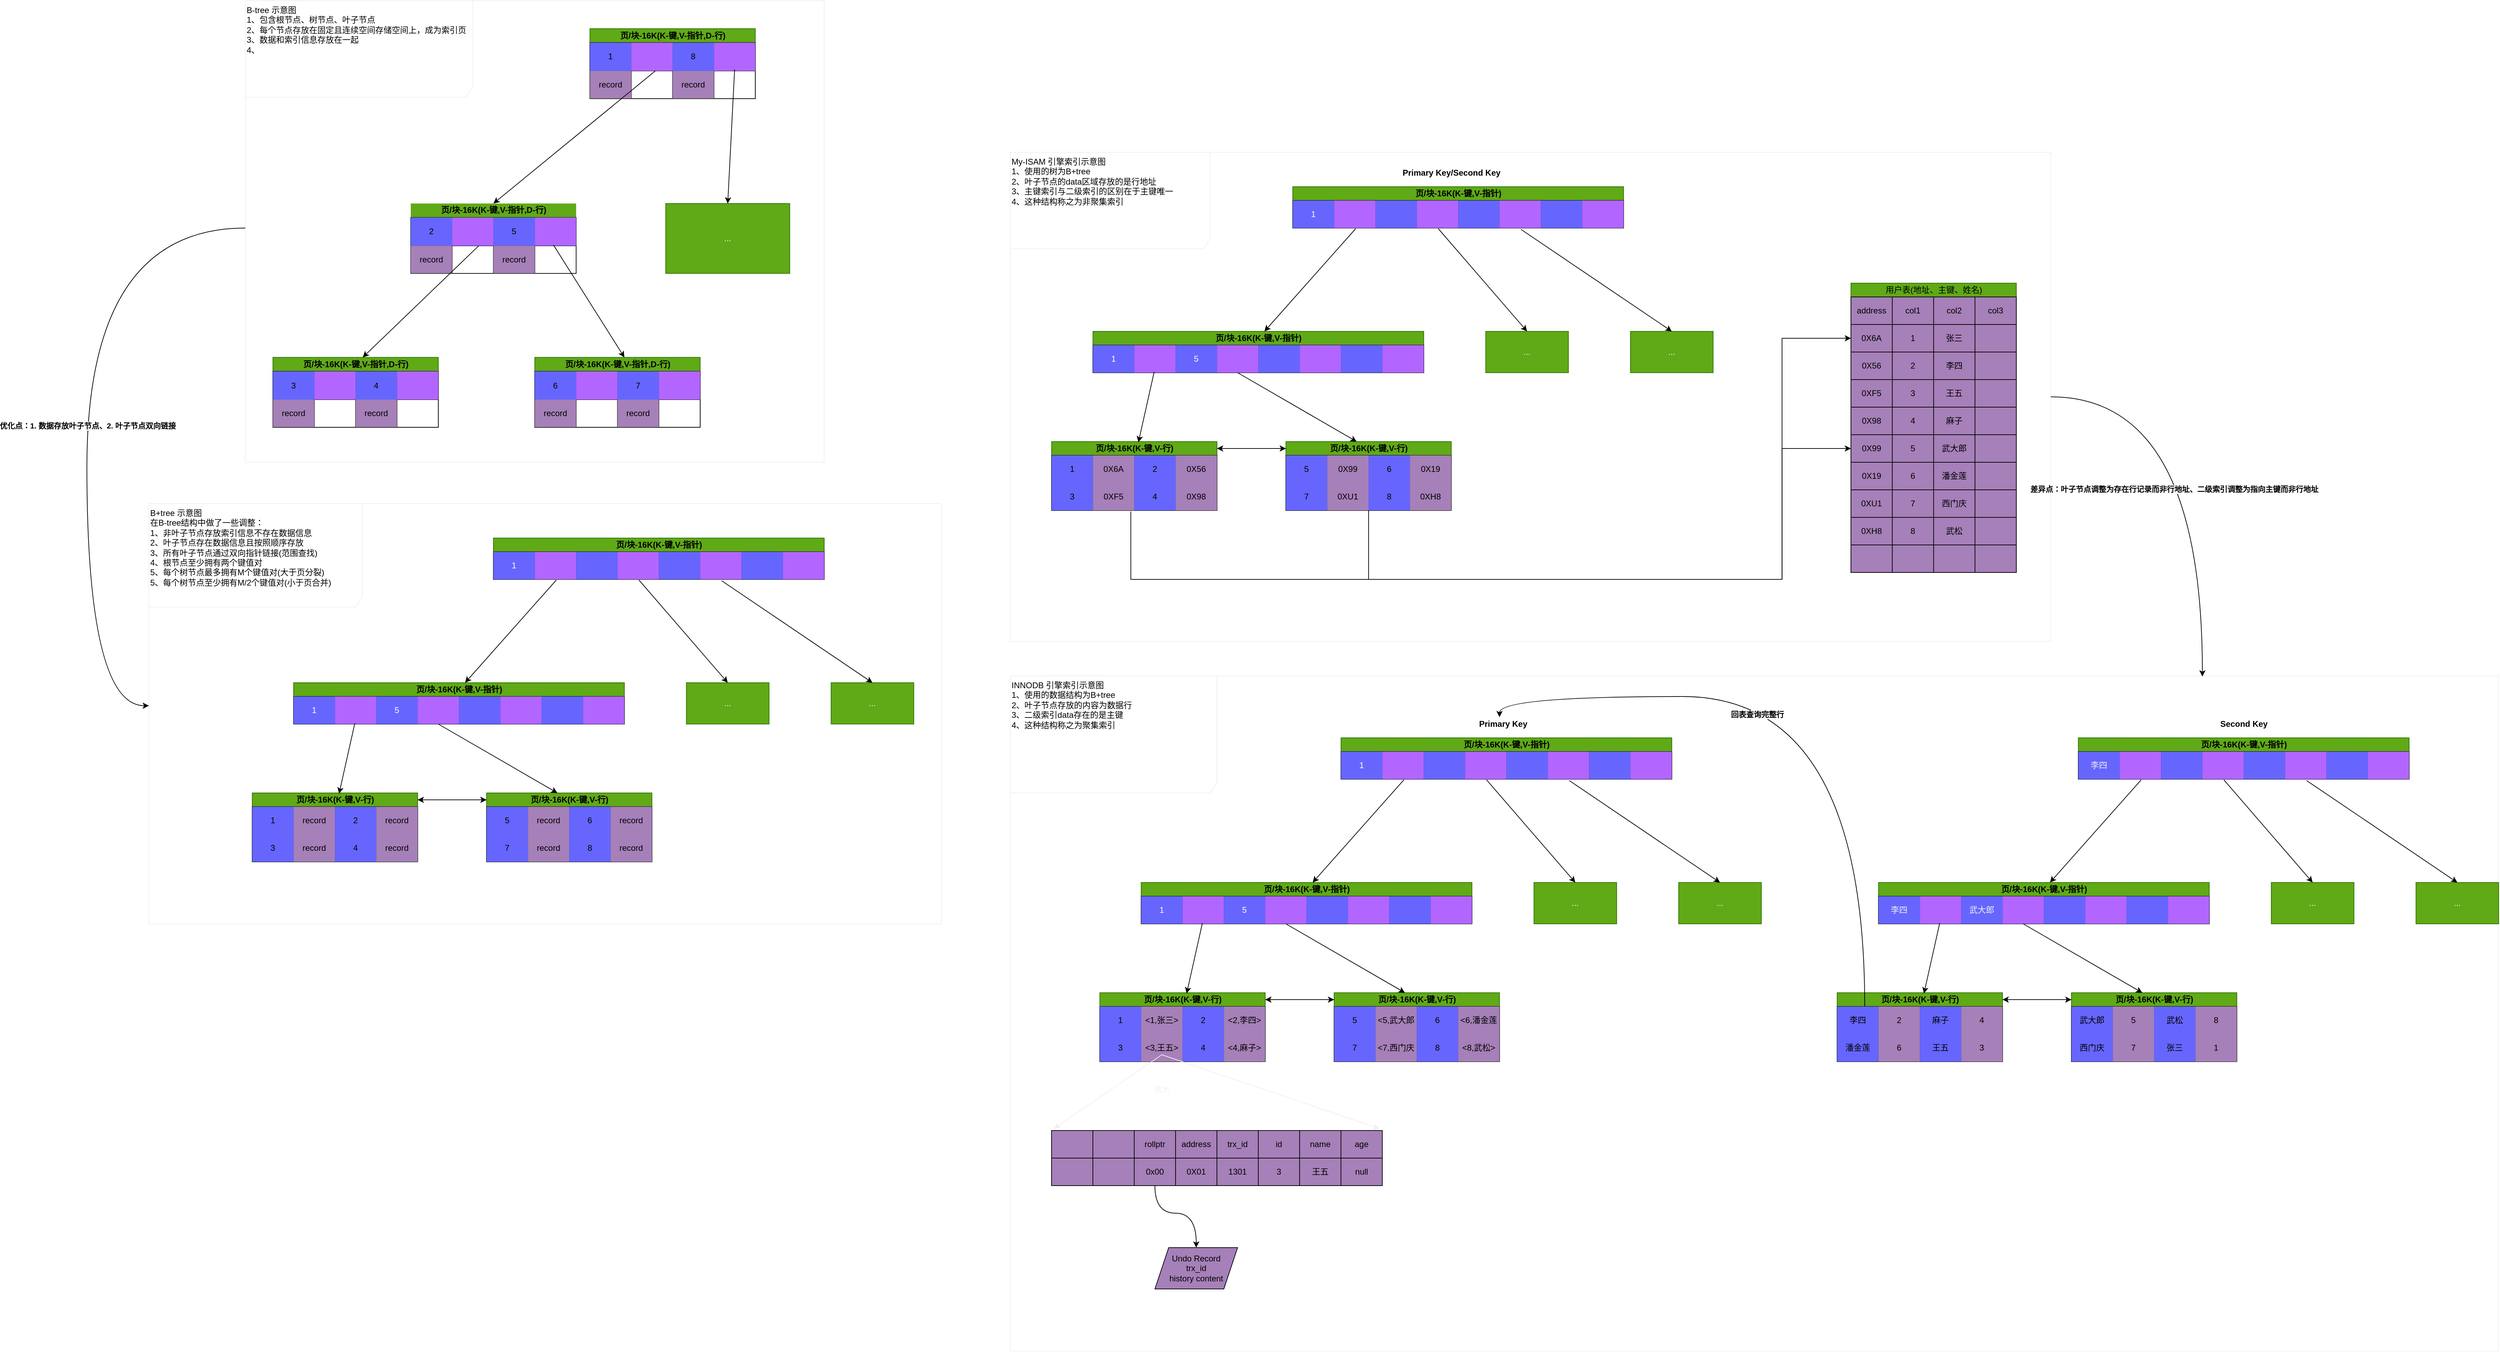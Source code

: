 <mxfile version="14.7.4" type="embed" pages="4"><diagram id="23iRSUPoRavnBvh4doch" name="结构"><mxGraphModel dx="2315" dy="1982" grid="1" gridSize="10" guides="1" tooltips="1" connect="1" arrows="1" fold="1" page="1" pageScale="1" pageWidth="827" pageHeight="1169" math="0" shadow="0"><root><mxCell id="0"/><mxCell id="1" parent="0"/><mxCell id="NGDhV79N4EiOWBk05Oy8-508" value="My-ISAM 引擎索引示意图&lt;br&gt;1、使用的树为B+tree&lt;br&gt;2、叶子节点的data区域存放的是行地址&lt;br&gt;3、主键索引与二级索引的区别在于主键唯一&lt;br&gt;4、这种结构称之为非聚集索引" style="shape=umlFrame;whiteSpace=wrap;html=1;strokeColor=#f0f0f0;align=left;verticalAlign=top;width=290;height=140;fillColor=none;" parent="1" vertex="1"><mxGeometry x="840.09" y="-590" width="1510" height="710" as="geometry"/></mxCell><mxCell id="NGDhV79N4EiOWBk05Oy8-747" value="INNODB 引擎索引示意图&lt;br&gt;1、使用的数据结构为B+tree&lt;br&gt;2、叶子节点存放的内容为数据行&lt;br&gt;3、二级索引data存在的是主键&lt;br&gt;4、这种结构称之为聚集索引&lt;br&gt;" style="shape=umlFrame;whiteSpace=wrap;html=1;strokeColor=#f0f0f0;fillColor=none;align=left;verticalAlign=top;width=300;height=170;" parent="1" vertex="1"><mxGeometry x="840.09" y="170" width="2160" height="980" as="geometry"/></mxCell><mxCell id="NGDhV79N4EiOWBk05Oy8-379" value="B+tree 示意图&lt;br&gt;在B-tree结构中做了一些调整：&lt;br&gt;1、非叶子节点存放索引信息不存在数据信息&lt;br&gt;2、叶子节点存在数据信息且按照顺序存放&lt;br&gt;3、所有叶子节点通过双向指针链接(范围查找)&lt;br&gt;4、根节点至少拥有两个键值对&lt;br&gt;5、每个树节点最多拥有M个键值对(大于页分裂)&lt;br&gt;5、每个树节点至少拥有M/2个键值对(小于页合并)" style="shape=umlFrame;whiteSpace=wrap;html=1;strokeColor=#f0f0f0;width=310;height=150;fillColor=none;align=left;verticalAlign=top;" parent="1" vertex="1"><mxGeometry x="-409.91" y="-80" width="1150" height="610" as="geometry"/></mxCell><mxCell id="NGDhV79N4EiOWBk05Oy8-23" value="" style="group;fillColor=#60a917;strokeColor=#2D7600;fontColor=#ffffff;" parent="1" vertex="1" connectable="0"><mxGeometry x="90.09" y="-30" width="480" height="60" as="geometry"/></mxCell><mxCell id="NGDhV79N4EiOWBk05Oy8-12" value="" style="shape=table;html=1;whiteSpace=wrap;startSize=0;container=1;collapsible=0;childLayout=tableLayout;" parent="NGDhV79N4EiOWBk05Oy8-23" vertex="1"><mxGeometry y="20" width="480" height="40" as="geometry"/></mxCell><mxCell id="NGDhV79N4EiOWBk05Oy8-13" value="" style="shape=partialRectangle;html=1;whiteSpace=wrap;collapsible=0;dropTarget=0;pointerEvents=0;fillColor=none;top=0;left=0;bottom=0;right=0;points=[[0,0.5],[1,0.5]];portConstraint=eastwest;" parent="NGDhV79N4EiOWBk05Oy8-12" vertex="1"><mxGeometry width="480" height="40" as="geometry"/></mxCell><mxCell id="NGDhV79N4EiOWBk05Oy8-14" value="1" style="shape=partialRectangle;html=1;whiteSpace=wrap;connectable=0;overflow=hidden;top=0;left=0;bottom=0;right=0;strokeColor=#6D1F00;fontColor=#ffffff;fillColor=#6666FF;" parent="NGDhV79N4EiOWBk05Oy8-13" vertex="1"><mxGeometry width="60" height="40" as="geometry"/></mxCell><mxCell id="NGDhV79N4EiOWBk05Oy8-15" value="" style="shape=partialRectangle;html=1;whiteSpace=wrap;connectable=0;overflow=hidden;top=0;left=0;bottom=0;right=0;strokeColor=#36393d;fillColor=#B266FF;" parent="NGDhV79N4EiOWBk05Oy8-13" vertex="1"><mxGeometry x="60" width="60" height="40" as="geometry"/></mxCell><mxCell id="NGDhV79N4EiOWBk05Oy8-16" value="" style="shape=partialRectangle;html=1;whiteSpace=wrap;connectable=0;overflow=hidden;top=0;left=0;bottom=0;right=0;strokeColor=#6D1F00;fontColor=#ffffff;fillColor=#6666FF;" parent="NGDhV79N4EiOWBk05Oy8-13" vertex="1"><mxGeometry x="120" width="60" height="40" as="geometry"/></mxCell><mxCell id="NGDhV79N4EiOWBk05Oy8-17" value="" style="shape=partialRectangle;html=1;whiteSpace=wrap;connectable=0;overflow=hidden;top=0;left=0;bottom=0;right=0;strokeColor=#36393d;fillColor=#B266FF;" parent="NGDhV79N4EiOWBk05Oy8-13" vertex="1"><mxGeometry x="180" width="60" height="40" as="geometry"/></mxCell><mxCell id="NGDhV79N4EiOWBk05Oy8-18" value="" style="shape=partialRectangle;html=1;whiteSpace=wrap;connectable=0;overflow=hidden;top=0;left=0;bottom=0;right=0;strokeColor=#6D1F00;fontColor=#ffffff;fillColor=#6666FF;" parent="NGDhV79N4EiOWBk05Oy8-13" vertex="1"><mxGeometry x="240" width="60" height="40" as="geometry"/></mxCell><mxCell id="NGDhV79N4EiOWBk05Oy8-19" value="" style="shape=partialRectangle;html=1;whiteSpace=wrap;connectable=0;overflow=hidden;top=0;left=0;bottom=0;right=0;strokeColor=#36393d;fillColor=#B266FF;" parent="NGDhV79N4EiOWBk05Oy8-13" vertex="1"><mxGeometry x="300" width="60" height="40" as="geometry"/></mxCell><mxCell id="NGDhV79N4EiOWBk05Oy8-20" value="" style="shape=partialRectangle;html=1;whiteSpace=wrap;connectable=0;overflow=hidden;top=0;left=0;bottom=0;right=0;strokeColor=#6D1F00;fontColor=#ffffff;fillColor=#6666FF;" parent="NGDhV79N4EiOWBk05Oy8-13" vertex="1"><mxGeometry x="360" width="60" height="40" as="geometry"/></mxCell><mxCell id="NGDhV79N4EiOWBk05Oy8-21" value="" style="shape=partialRectangle;html=1;whiteSpace=wrap;connectable=0;overflow=hidden;top=0;left=0;bottom=0;right=0;strokeColor=#36393d;fillColor=#B266FF;" parent="NGDhV79N4EiOWBk05Oy8-13" vertex="1"><mxGeometry x="420" width="60" height="40" as="geometry"/></mxCell><mxCell id="NGDhV79N4EiOWBk05Oy8-22" value="&lt;b&gt;页/块-16K(K-键,V-指针)&lt;/b&gt;" style="text;html=1;align=center;verticalAlign=middle;resizable=0;points=[];autosize=1;strokeColor=none;" parent="NGDhV79N4EiOWBk05Oy8-23" vertex="1"><mxGeometry x="170" width="140" height="20" as="geometry"/></mxCell><mxCell id="NGDhV79N4EiOWBk05Oy8-169" value="" style="group;fillColor=#60a917;strokeColor=#2D7600;fontColor=#ffffff;" parent="1" vertex="1" connectable="0"><mxGeometry x="-199.91" y="180" width="480" height="60" as="geometry"/></mxCell><mxCell id="NGDhV79N4EiOWBk05Oy8-170" value="" style="shape=table;html=1;whiteSpace=wrap;startSize=0;container=1;collapsible=0;childLayout=tableLayout;" parent="NGDhV79N4EiOWBk05Oy8-169" vertex="1"><mxGeometry y="20" width="480" height="40" as="geometry"/></mxCell><mxCell id="NGDhV79N4EiOWBk05Oy8-171" value="" style="shape=partialRectangle;html=1;whiteSpace=wrap;collapsible=0;dropTarget=0;pointerEvents=0;fillColor=none;top=0;left=0;bottom=0;right=0;points=[[0,0.5],[1,0.5]];portConstraint=eastwest;" parent="NGDhV79N4EiOWBk05Oy8-170" vertex="1"><mxGeometry width="480" height="40" as="geometry"/></mxCell><mxCell id="NGDhV79N4EiOWBk05Oy8-172" value="1" style="shape=partialRectangle;html=1;whiteSpace=wrap;connectable=0;overflow=hidden;top=0;left=0;bottom=0;right=0;strokeColor=#6D1F00;fontColor=#ffffff;fillColor=#6666FF;" parent="NGDhV79N4EiOWBk05Oy8-171" vertex="1"><mxGeometry width="60" height="40" as="geometry"/></mxCell><mxCell id="NGDhV79N4EiOWBk05Oy8-173" value="" style="shape=partialRectangle;html=1;whiteSpace=wrap;connectable=0;overflow=hidden;top=0;left=0;bottom=0;right=0;strokeColor=#36393d;fillColor=#B266FF;" parent="NGDhV79N4EiOWBk05Oy8-171" vertex="1"><mxGeometry x="60" width="60" height="40" as="geometry"/></mxCell><mxCell id="NGDhV79N4EiOWBk05Oy8-174" value="5" style="shape=partialRectangle;html=1;whiteSpace=wrap;connectable=0;overflow=hidden;top=0;left=0;bottom=0;right=0;strokeColor=#6D1F00;fontColor=#ffffff;fillColor=#6666FF;" parent="NGDhV79N4EiOWBk05Oy8-171" vertex="1"><mxGeometry x="120" width="60" height="40" as="geometry"/></mxCell><mxCell id="NGDhV79N4EiOWBk05Oy8-175" value="" style="shape=partialRectangle;html=1;whiteSpace=wrap;connectable=0;overflow=hidden;top=0;left=0;bottom=0;right=0;strokeColor=#36393d;fillColor=#B266FF;" parent="NGDhV79N4EiOWBk05Oy8-171" vertex="1"><mxGeometry x="180" width="60" height="40" as="geometry"/></mxCell><mxCell id="NGDhV79N4EiOWBk05Oy8-176" value="" style="shape=partialRectangle;html=1;whiteSpace=wrap;connectable=0;overflow=hidden;top=0;left=0;bottom=0;right=0;strokeColor=#6D1F00;fontColor=#ffffff;fillColor=#6666FF;" parent="NGDhV79N4EiOWBk05Oy8-171" vertex="1"><mxGeometry x="240" width="60" height="40" as="geometry"/></mxCell><mxCell id="NGDhV79N4EiOWBk05Oy8-177" value="" style="shape=partialRectangle;html=1;whiteSpace=wrap;connectable=0;overflow=hidden;top=0;left=0;bottom=0;right=0;strokeColor=#36393d;fillColor=#B266FF;" parent="NGDhV79N4EiOWBk05Oy8-171" vertex="1"><mxGeometry x="300" width="60" height="40" as="geometry"/></mxCell><mxCell id="NGDhV79N4EiOWBk05Oy8-178" value="" style="shape=partialRectangle;html=1;whiteSpace=wrap;connectable=0;overflow=hidden;top=0;left=0;bottom=0;right=0;strokeColor=#6D1F00;fontColor=#ffffff;fillColor=#6666FF;" parent="NGDhV79N4EiOWBk05Oy8-171" vertex="1"><mxGeometry x="360" width="60" height="40" as="geometry"/></mxCell><mxCell id="NGDhV79N4EiOWBk05Oy8-179" value="" style="shape=partialRectangle;html=1;whiteSpace=wrap;connectable=0;overflow=hidden;top=0;left=0;bottom=0;right=0;strokeColor=#36393d;fillColor=#B266FF;" parent="NGDhV79N4EiOWBk05Oy8-171" vertex="1"><mxGeometry x="420" width="60" height="40" as="geometry"/></mxCell><mxCell id="NGDhV79N4EiOWBk05Oy8-180" value="&lt;b&gt;页/块-16K(K-键,V-指针)&lt;/b&gt;" style="text;html=1;align=center;verticalAlign=middle;resizable=0;points=[];autosize=1;strokeColor=none;" parent="NGDhV79N4EiOWBk05Oy8-169" vertex="1"><mxGeometry x="170" width="140" height="20" as="geometry"/></mxCell><mxCell id="NGDhV79N4EiOWBk05Oy8-208" style="edgeStyle=none;rounded=0;orthogonalLoop=1;jettySize=auto;html=1;exitX=0.19;exitY=1.025;exitDx=0;exitDy=0;exitPerimeter=0;" parent="1" source="NGDhV79N4EiOWBk05Oy8-13" target="NGDhV79N4EiOWBk05Oy8-180" edge="1"><mxGeometry relative="1" as="geometry"/></mxCell><mxCell id="NGDhV79N4EiOWBk05Oy8-226" value="..." style="rounded=0;whiteSpace=wrap;html=1;strokeColor=#2D7600;fillColor=#60a917;fontColor=#ffffff;" parent="1" vertex="1"><mxGeometry x="370.09" y="180" width="120" height="60" as="geometry"/></mxCell><mxCell id="NGDhV79N4EiOWBk05Oy8-227" value="..." style="rounded=0;whiteSpace=wrap;html=1;strokeColor=#2D7600;fillColor=#60a917;fontColor=#ffffff;" parent="1" vertex="1"><mxGeometry x="580.09" y="180" width="120" height="60" as="geometry"/></mxCell><mxCell id="NGDhV79N4EiOWBk05Oy8-228" style="edgeStyle=none;rounded=0;orthogonalLoop=1;jettySize=auto;html=1;entryX=0.5;entryY=0;entryDx=0;entryDy=0;exitX=0.44;exitY=1.025;exitDx=0;exitDy=0;exitPerimeter=0;" parent="1" source="NGDhV79N4EiOWBk05Oy8-13" target="NGDhV79N4EiOWBk05Oy8-226" edge="1"><mxGeometry relative="1" as="geometry"/></mxCell><mxCell id="NGDhV79N4EiOWBk05Oy8-229" style="edgeStyle=none;rounded=0;orthogonalLoop=1;jettySize=auto;html=1;entryX=0.5;entryY=0;entryDx=0;entryDy=0;exitX=0.69;exitY=1.05;exitDx=0;exitDy=0;exitPerimeter=0;" parent="1" source="NGDhV79N4EiOWBk05Oy8-13" target="NGDhV79N4EiOWBk05Oy8-227" edge="1"><mxGeometry relative="1" as="geometry"/></mxCell><mxCell id="NGDhV79N4EiOWBk05Oy8-303" value="" style="group;fillColor=#60a917;strokeColor=#2D7600;fontColor=#ffffff;fontStyle=1" parent="1" vertex="1" connectable="0"><mxGeometry x="-259.91" y="340" width="240" height="100" as="geometry"/></mxCell><mxCell id="NGDhV79N4EiOWBk05Oy8-304" value="" style="shape=table;html=1;whiteSpace=wrap;startSize=0;container=1;collapsible=0;childLayout=tableLayout;" parent="NGDhV79N4EiOWBk05Oy8-303" vertex="1"><mxGeometry y="20" width="240" height="80" as="geometry"/></mxCell><mxCell id="NGDhV79N4EiOWBk05Oy8-305" value="" style="shape=partialRectangle;html=1;whiteSpace=wrap;collapsible=0;dropTarget=0;pointerEvents=0;fillColor=none;top=0;left=0;bottom=0;right=0;points=[[0,0.5],[1,0.5]];portConstraint=eastwest;" parent="NGDhV79N4EiOWBk05Oy8-304" vertex="1"><mxGeometry width="240" height="40" as="geometry"/></mxCell><mxCell id="NGDhV79N4EiOWBk05Oy8-306" value="1" style="shape=partialRectangle;html=1;whiteSpace=wrap;connectable=0;overflow=hidden;top=0;left=0;bottom=0;right=0;fillColor=#6666FF;" parent="NGDhV79N4EiOWBk05Oy8-305" vertex="1"><mxGeometry width="60" height="40" as="geometry"/></mxCell><mxCell id="NGDhV79N4EiOWBk05Oy8-307" value="&lt;span&gt;record&lt;/span&gt;" style="shape=partialRectangle;html=1;whiteSpace=wrap;connectable=0;overflow=hidden;top=0;left=0;bottom=0;right=0;fillColor=#A680B8;" parent="NGDhV79N4EiOWBk05Oy8-305" vertex="1"><mxGeometry x="60" width="60" height="40" as="geometry"/></mxCell><mxCell id="NGDhV79N4EiOWBk05Oy8-308" value="2" style="shape=partialRectangle;html=1;whiteSpace=wrap;connectable=0;overflow=hidden;top=0;left=0;bottom=0;right=0;fillColor=#6666FF;" parent="NGDhV79N4EiOWBk05Oy8-305" vertex="1"><mxGeometry x="120" width="60" height="40" as="geometry"/></mxCell><mxCell id="NGDhV79N4EiOWBk05Oy8-309" value="&lt;span&gt;record&lt;/span&gt;" style="shape=partialRectangle;html=1;whiteSpace=wrap;connectable=0;overflow=hidden;top=0;left=0;bottom=0;right=0;fillColor=#A680B8;" parent="NGDhV79N4EiOWBk05Oy8-305" vertex="1"><mxGeometry x="180" width="60" height="40" as="geometry"/></mxCell><mxCell id="NGDhV79N4EiOWBk05Oy8-310" value="" style="shape=partialRectangle;html=1;whiteSpace=wrap;collapsible=0;dropTarget=0;pointerEvents=0;fillColor=none;top=0;left=0;bottom=0;right=0;points=[[0,0.5],[1,0.5]];portConstraint=eastwest;" parent="NGDhV79N4EiOWBk05Oy8-304" vertex="1"><mxGeometry y="40" width="240" height="40" as="geometry"/></mxCell><mxCell id="NGDhV79N4EiOWBk05Oy8-311" value="3" style="shape=partialRectangle;html=1;whiteSpace=wrap;connectable=0;overflow=hidden;top=0;left=0;bottom=0;right=0;fillColor=#6666FF;" parent="NGDhV79N4EiOWBk05Oy8-310" vertex="1"><mxGeometry width="60" height="40" as="geometry"/></mxCell><mxCell id="NGDhV79N4EiOWBk05Oy8-312" value="&lt;span&gt;record&lt;/span&gt;" style="shape=partialRectangle;html=1;whiteSpace=wrap;connectable=0;overflow=hidden;top=0;left=0;bottom=0;right=0;strokeColor=none;fillColor=#A680B8;" parent="NGDhV79N4EiOWBk05Oy8-310" vertex="1"><mxGeometry x="60" width="60" height="40" as="geometry"/></mxCell><mxCell id="NGDhV79N4EiOWBk05Oy8-313" value="4" style="shape=partialRectangle;html=1;whiteSpace=wrap;connectable=0;overflow=hidden;top=0;left=0;bottom=0;right=0;fillColor=#6666FF;" parent="NGDhV79N4EiOWBk05Oy8-310" vertex="1"><mxGeometry x="120" width="60" height="40" as="geometry"/></mxCell><mxCell id="NGDhV79N4EiOWBk05Oy8-314" value="&lt;span&gt;record&lt;/span&gt;" style="shape=partialRectangle;html=1;whiteSpace=wrap;connectable=0;overflow=hidden;top=0;left=0;bottom=0;right=0;strokeColor=none;fillColor=#A680B8;" parent="NGDhV79N4EiOWBk05Oy8-310" vertex="1"><mxGeometry x="180" width="60" height="40" as="geometry"/></mxCell><mxCell id="NGDhV79N4EiOWBk05Oy8-315" value="页/块-16K(K-键,V-行)" style="text;html=1;align=center;verticalAlign=middle;resizable=0;points=[];autosize=1;strokeColor=none;fontStyle=1" parent="NGDhV79N4EiOWBk05Oy8-303" vertex="1"><mxGeometry x="55" width="130" height="20" as="geometry"/></mxCell><mxCell id="NGDhV79N4EiOWBk05Oy8-316" value="" style="group;fillColor=#60a917;strokeColor=#2D7600;fontColor=#ffffff;fontStyle=1" parent="1" vertex="1" connectable="0"><mxGeometry x="80.09" y="340" width="240" height="100" as="geometry"/></mxCell><mxCell id="NGDhV79N4EiOWBk05Oy8-317" value="" style="shape=table;html=1;whiteSpace=wrap;startSize=0;container=1;collapsible=0;childLayout=tableLayout;" parent="NGDhV79N4EiOWBk05Oy8-316" vertex="1"><mxGeometry y="20" width="240" height="80" as="geometry"/></mxCell><mxCell id="NGDhV79N4EiOWBk05Oy8-318" value="" style="shape=partialRectangle;html=1;whiteSpace=wrap;collapsible=0;dropTarget=0;pointerEvents=0;fillColor=none;top=0;left=0;bottom=0;right=0;points=[[0,0.5],[1,0.5]];portConstraint=eastwest;" parent="NGDhV79N4EiOWBk05Oy8-317" vertex="1"><mxGeometry width="240" height="40" as="geometry"/></mxCell><mxCell id="NGDhV79N4EiOWBk05Oy8-319" value="5" style="shape=partialRectangle;html=1;whiteSpace=wrap;connectable=0;overflow=hidden;top=0;left=0;bottom=0;right=0;fillColor=#6666FF;" parent="NGDhV79N4EiOWBk05Oy8-318" vertex="1"><mxGeometry width="60" height="40" as="geometry"/></mxCell><mxCell id="NGDhV79N4EiOWBk05Oy8-320" value="&lt;span&gt;record&lt;/span&gt;" style="shape=partialRectangle;html=1;whiteSpace=wrap;connectable=0;overflow=hidden;top=0;left=0;bottom=0;right=0;fillColor=#A680B8;" parent="NGDhV79N4EiOWBk05Oy8-318" vertex="1"><mxGeometry x="60" width="60" height="40" as="geometry"/></mxCell><mxCell id="NGDhV79N4EiOWBk05Oy8-321" value="6" style="shape=partialRectangle;html=1;whiteSpace=wrap;connectable=0;overflow=hidden;top=0;left=0;bottom=0;right=0;fillColor=#6666FF;" parent="NGDhV79N4EiOWBk05Oy8-318" vertex="1"><mxGeometry x="120" width="60" height="40" as="geometry"/></mxCell><mxCell id="NGDhV79N4EiOWBk05Oy8-322" value="&lt;span&gt;record&lt;/span&gt;" style="shape=partialRectangle;html=1;whiteSpace=wrap;connectable=0;overflow=hidden;top=0;left=0;bottom=0;right=0;fillColor=#A680B8;" parent="NGDhV79N4EiOWBk05Oy8-318" vertex="1"><mxGeometry x="180" width="60" height="40" as="geometry"/></mxCell><mxCell id="NGDhV79N4EiOWBk05Oy8-323" value="" style="shape=partialRectangle;html=1;whiteSpace=wrap;collapsible=0;dropTarget=0;pointerEvents=0;fillColor=none;top=0;left=0;bottom=0;right=0;points=[[0,0.5],[1,0.5]];portConstraint=eastwest;" parent="NGDhV79N4EiOWBk05Oy8-317" vertex="1"><mxGeometry y="40" width="240" height="40" as="geometry"/></mxCell><mxCell id="NGDhV79N4EiOWBk05Oy8-324" value="7" style="shape=partialRectangle;html=1;whiteSpace=wrap;connectable=0;overflow=hidden;top=0;left=0;bottom=0;right=0;fillColor=#6666FF;" parent="NGDhV79N4EiOWBk05Oy8-323" vertex="1"><mxGeometry width="60" height="40" as="geometry"/></mxCell><mxCell id="NGDhV79N4EiOWBk05Oy8-325" value="&lt;span&gt;record&lt;/span&gt;" style="shape=partialRectangle;html=1;whiteSpace=wrap;connectable=0;overflow=hidden;top=0;left=0;bottom=0;right=0;strokeColor=none;fillColor=#A680B8;" parent="NGDhV79N4EiOWBk05Oy8-323" vertex="1"><mxGeometry x="60" width="60" height="40" as="geometry"/></mxCell><mxCell id="NGDhV79N4EiOWBk05Oy8-326" value="8" style="shape=partialRectangle;html=1;whiteSpace=wrap;connectable=0;overflow=hidden;top=0;left=0;bottom=0;right=0;fillColor=#6666FF;" parent="NGDhV79N4EiOWBk05Oy8-323" vertex="1"><mxGeometry x="120" width="60" height="40" as="geometry"/></mxCell><mxCell id="NGDhV79N4EiOWBk05Oy8-327" value="&lt;span&gt;record&lt;/span&gt;" style="shape=partialRectangle;html=1;whiteSpace=wrap;connectable=0;overflow=hidden;top=0;left=0;bottom=0;right=0;strokeColor=none;fillColor=#A680B8;" parent="NGDhV79N4EiOWBk05Oy8-323" vertex="1"><mxGeometry x="180" width="60" height="40" as="geometry"/></mxCell><mxCell id="NGDhV79N4EiOWBk05Oy8-328" value="页/块-16K(K-键,V-行)" style="text;html=1;align=center;verticalAlign=middle;resizable=0;points=[];autosize=1;strokeColor=none;fontStyle=1" parent="NGDhV79N4EiOWBk05Oy8-316" vertex="1"><mxGeometry x="55" width="130" height="20" as="geometry"/></mxCell><mxCell id="NGDhV79N4EiOWBk05Oy8-329" style="edgeStyle=none;rounded=0;orthogonalLoop=1;jettySize=auto;html=1;entryX=0.546;entryY=0.05;entryDx=0;entryDy=0;entryPerimeter=0;exitX=0.185;exitY=0.975;exitDx=0;exitDy=0;exitPerimeter=0;" parent="1" source="NGDhV79N4EiOWBk05Oy8-171" target="NGDhV79N4EiOWBk05Oy8-315" edge="1"><mxGeometry relative="1" as="geometry"/></mxCell><mxCell id="NGDhV79N4EiOWBk05Oy8-330" style="edgeStyle=none;rounded=0;orthogonalLoop=1;jettySize=auto;html=1;" parent="1" target="NGDhV79N4EiOWBk05Oy8-328" edge="1"><mxGeometry relative="1" as="geometry"><mxPoint x="10.09" y="240" as="sourcePoint"/></mxGeometry></mxCell><mxCell id="NGDhV79N4EiOWBk05Oy8-383" style="edgeStyle=none;rounded=0;orthogonalLoop=1;jettySize=auto;html=1;" parent="1" edge="1"><mxGeometry relative="1" as="geometry"><mxPoint x="80.09" y="350" as="targetPoint"/><mxPoint x="-19.91" y="350" as="sourcePoint"/></mxGeometry></mxCell><mxCell id="NGDhV79N4EiOWBk05Oy8-384" style="edgeStyle=none;rounded=0;orthogonalLoop=1;jettySize=auto;html=1;" parent="1" edge="1"><mxGeometry relative="1" as="geometry"><mxPoint x="-19.91" y="350.0" as="targetPoint"/><mxPoint x="80.09" y="350" as="sourcePoint"/></mxGeometry></mxCell><mxCell id="NGDhV79N4EiOWBk05Oy8-385" value="" style="group" parent="1" vertex="1" connectable="0"><mxGeometry x="-269.91" y="-810" width="840" height="670" as="geometry"/></mxCell><mxCell id="NGDhV79N4EiOWBk05Oy8-248" value="" style="group;fillColor=#60a917;fontColor=#ffffff;fontStyle=1" parent="NGDhV79N4EiOWBk05Oy8-385" vertex="1" connectable="0"><mxGeometry x="240" y="294.394" width="240" height="101.515" as="geometry"/></mxCell><mxCell id="NGDhV79N4EiOWBk05Oy8-236" value="" style="shape=table;html=1;whiteSpace=wrap;startSize=0;container=1;collapsible=0;childLayout=tableLayout;" parent="NGDhV79N4EiOWBk05Oy8-248" vertex="1"><mxGeometry y="20.303" width="240" height="81.212" as="geometry"/></mxCell><mxCell id="NGDhV79N4EiOWBk05Oy8-237" value="" style="shape=partialRectangle;html=1;whiteSpace=wrap;collapsible=0;dropTarget=0;pointerEvents=0;fillColor=none;top=0;left=0;bottom=0;right=0;points=[[0,0.5],[1,0.5]];portConstraint=eastwest;" parent="NGDhV79N4EiOWBk05Oy8-236" vertex="1"><mxGeometry width="240" height="41" as="geometry"/></mxCell><mxCell id="NGDhV79N4EiOWBk05Oy8-238" value="2" style="shape=partialRectangle;html=1;whiteSpace=wrap;connectable=0;overflow=hidden;top=0;left=0;bottom=0;right=0;fillColor=#6666FF;" parent="NGDhV79N4EiOWBk05Oy8-237" vertex="1"><mxGeometry width="60" height="41" as="geometry"/></mxCell><mxCell id="NGDhV79N4EiOWBk05Oy8-239" value="" style="shape=partialRectangle;html=1;whiteSpace=wrap;connectable=0;overflow=hidden;top=0;left=0;bottom=0;right=0;fillColor=#B266FF;" parent="NGDhV79N4EiOWBk05Oy8-237" vertex="1"><mxGeometry x="60" width="60" height="41" as="geometry"/></mxCell><mxCell id="NGDhV79N4EiOWBk05Oy8-240" value="5" style="shape=partialRectangle;html=1;whiteSpace=wrap;connectable=0;overflow=hidden;top=0;left=0;bottom=0;right=0;fillColor=#6666FF;" parent="NGDhV79N4EiOWBk05Oy8-237" vertex="1"><mxGeometry x="120" width="60" height="41" as="geometry"/></mxCell><mxCell id="NGDhV79N4EiOWBk05Oy8-241" value="" style="shape=partialRectangle;html=1;whiteSpace=wrap;connectable=0;overflow=hidden;top=0;left=0;bottom=0;right=0;fillColor=#B266FF;" parent="NGDhV79N4EiOWBk05Oy8-237" vertex="1"><mxGeometry x="180" width="60" height="41" as="geometry"/></mxCell><mxCell id="NGDhV79N4EiOWBk05Oy8-242" value="" style="shape=partialRectangle;html=1;whiteSpace=wrap;collapsible=0;dropTarget=0;pointerEvents=0;fillColor=none;top=0;left=0;bottom=0;right=0;points=[[0,0.5],[1,0.5]];portConstraint=eastwest;" parent="NGDhV79N4EiOWBk05Oy8-236" vertex="1"><mxGeometry y="41" width="240" height="40" as="geometry"/></mxCell><mxCell id="NGDhV79N4EiOWBk05Oy8-243" value="&lt;span&gt;record&lt;/span&gt;" style="shape=partialRectangle;html=1;whiteSpace=wrap;connectable=0;overflow=hidden;top=0;left=0;bottom=0;right=0;fillColor=#A680B8;" parent="NGDhV79N4EiOWBk05Oy8-242" vertex="1"><mxGeometry width="60" height="40" as="geometry"/></mxCell><mxCell id="NGDhV79N4EiOWBk05Oy8-244" value="" style="shape=partialRectangle;html=1;whiteSpace=wrap;connectable=0;overflow=hidden;fillColor=none;top=0;left=0;bottom=0;right=0;strokeColor=none;" parent="NGDhV79N4EiOWBk05Oy8-242" vertex="1"><mxGeometry x="60" width="60" height="40" as="geometry"/></mxCell><mxCell id="NGDhV79N4EiOWBk05Oy8-245" value="&lt;span&gt;record&lt;/span&gt;" style="shape=partialRectangle;html=1;whiteSpace=wrap;connectable=0;overflow=hidden;top=0;left=0;bottom=0;right=0;fillColor=#A680B8;" parent="NGDhV79N4EiOWBk05Oy8-242" vertex="1"><mxGeometry x="120" width="60" height="40" as="geometry"/></mxCell><mxCell id="NGDhV79N4EiOWBk05Oy8-246" value="" style="shape=partialRectangle;html=1;whiteSpace=wrap;connectable=0;overflow=hidden;fillColor=none;top=0;left=0;bottom=0;right=0;strokeColor=none;" parent="NGDhV79N4EiOWBk05Oy8-242" vertex="1"><mxGeometry x="180" width="60" height="40" as="geometry"/></mxCell><mxCell id="NGDhV79N4EiOWBk05Oy8-247" value="页/块-16K(K-键,V-指针,D-行)" style="text;html=1;align=center;verticalAlign=middle;resizable=0;points=[];autosize=1;strokeColor=none;fontStyle=1" parent="NGDhV79N4EiOWBk05Oy8-248" vertex="1"><mxGeometry x="35" width="170" height="20" as="geometry"/></mxCell><mxCell id="NGDhV79N4EiOWBk05Oy8-249" value="" style="group;fillColor=#60a917;strokeColor=#2D7600;fontColor=#ffffff;fontStyle=1" parent="NGDhV79N4EiOWBk05Oy8-385" vertex="1" connectable="0"><mxGeometry x="40" y="517.727" width="240" height="101.515" as="geometry"/></mxCell><mxCell id="NGDhV79N4EiOWBk05Oy8-250" value="" style="shape=table;html=1;whiteSpace=wrap;startSize=0;container=1;collapsible=0;childLayout=tableLayout;" parent="NGDhV79N4EiOWBk05Oy8-249" vertex="1"><mxGeometry y="20.303" width="240" height="81.212" as="geometry"/></mxCell><mxCell id="NGDhV79N4EiOWBk05Oy8-251" value="" style="shape=partialRectangle;html=1;whiteSpace=wrap;collapsible=0;dropTarget=0;pointerEvents=0;fillColor=none;top=0;left=0;bottom=0;right=0;points=[[0,0.5],[1,0.5]];portConstraint=eastwest;" parent="NGDhV79N4EiOWBk05Oy8-250" vertex="1"><mxGeometry width="240" height="41" as="geometry"/></mxCell><mxCell id="NGDhV79N4EiOWBk05Oy8-252" value="3" style="shape=partialRectangle;html=1;whiteSpace=wrap;connectable=0;overflow=hidden;top=0;left=0;bottom=0;right=0;fillColor=#6666FF;" parent="NGDhV79N4EiOWBk05Oy8-251" vertex="1"><mxGeometry width="60" height="41" as="geometry"/></mxCell><mxCell id="NGDhV79N4EiOWBk05Oy8-253" value="" style="shape=partialRectangle;html=1;whiteSpace=wrap;connectable=0;overflow=hidden;top=0;left=0;bottom=0;right=0;fillColor=#B266FF;" parent="NGDhV79N4EiOWBk05Oy8-251" vertex="1"><mxGeometry x="60" width="60" height="41" as="geometry"/></mxCell><mxCell id="NGDhV79N4EiOWBk05Oy8-254" value="4" style="shape=partialRectangle;html=1;whiteSpace=wrap;connectable=0;overflow=hidden;top=0;left=0;bottom=0;right=0;fillColor=#6666FF;" parent="NGDhV79N4EiOWBk05Oy8-251" vertex="1"><mxGeometry x="120" width="60" height="41" as="geometry"/></mxCell><mxCell id="NGDhV79N4EiOWBk05Oy8-255" value="" style="shape=partialRectangle;html=1;whiteSpace=wrap;connectable=0;overflow=hidden;top=0;left=0;bottom=0;right=0;fillColor=#B266FF;" parent="NGDhV79N4EiOWBk05Oy8-251" vertex="1"><mxGeometry x="180" width="60" height="41" as="geometry"/></mxCell><mxCell id="NGDhV79N4EiOWBk05Oy8-256" value="" style="shape=partialRectangle;html=1;whiteSpace=wrap;collapsible=0;dropTarget=0;pointerEvents=0;fillColor=none;top=0;left=0;bottom=0;right=0;points=[[0,0.5],[1,0.5]];portConstraint=eastwest;" parent="NGDhV79N4EiOWBk05Oy8-250" vertex="1"><mxGeometry y="41" width="240" height="40" as="geometry"/></mxCell><mxCell id="NGDhV79N4EiOWBk05Oy8-257" value="&lt;span&gt;record&lt;/span&gt;" style="shape=partialRectangle;html=1;whiteSpace=wrap;connectable=0;overflow=hidden;top=0;left=0;bottom=0;right=0;fillColor=#A680B8;" parent="NGDhV79N4EiOWBk05Oy8-256" vertex="1"><mxGeometry width="60" height="40" as="geometry"/></mxCell><mxCell id="NGDhV79N4EiOWBk05Oy8-258" value="" style="shape=partialRectangle;html=1;whiteSpace=wrap;connectable=0;overflow=hidden;fillColor=none;top=0;left=0;bottom=0;right=0;strokeColor=none;" parent="NGDhV79N4EiOWBk05Oy8-256" vertex="1"><mxGeometry x="60" width="60" height="40" as="geometry"/></mxCell><mxCell id="NGDhV79N4EiOWBk05Oy8-259" value="&lt;span&gt;record&lt;/span&gt;" style="shape=partialRectangle;html=1;whiteSpace=wrap;connectable=0;overflow=hidden;top=0;left=0;bottom=0;right=0;fillColor=#A680B8;" parent="NGDhV79N4EiOWBk05Oy8-256" vertex="1"><mxGeometry x="120" width="60" height="40" as="geometry"/></mxCell><mxCell id="NGDhV79N4EiOWBk05Oy8-260" value="" style="shape=partialRectangle;html=1;whiteSpace=wrap;connectable=0;overflow=hidden;fillColor=none;top=0;left=0;bottom=0;right=0;strokeColor=none;" parent="NGDhV79N4EiOWBk05Oy8-256" vertex="1"><mxGeometry x="180" width="60" height="40" as="geometry"/></mxCell><mxCell id="NGDhV79N4EiOWBk05Oy8-261" value="页/块-16K(K-键,V-指针,D-行)" style="text;html=1;align=center;verticalAlign=middle;resizable=0;points=[];autosize=1;strokeColor=none;fontStyle=1" parent="NGDhV79N4EiOWBk05Oy8-249" vertex="1"><mxGeometry x="35" width="170" height="20" as="geometry"/></mxCell><mxCell id="NGDhV79N4EiOWBk05Oy8-262" value="" style="group;fillColor=#60a917;strokeColor=#2D7600;fontColor=#ffffff;fontStyle=1" parent="NGDhV79N4EiOWBk05Oy8-385" vertex="1" connectable="0"><mxGeometry x="420" y="517.727" width="240" height="101.515" as="geometry"/></mxCell><mxCell id="NGDhV79N4EiOWBk05Oy8-263" value="" style="shape=table;html=1;whiteSpace=wrap;startSize=0;container=1;collapsible=0;childLayout=tableLayout;" parent="NGDhV79N4EiOWBk05Oy8-262" vertex="1"><mxGeometry y="20.303" width="240" height="81.212" as="geometry"/></mxCell><mxCell id="NGDhV79N4EiOWBk05Oy8-264" value="" style="shape=partialRectangle;html=1;whiteSpace=wrap;collapsible=0;dropTarget=0;pointerEvents=0;fillColor=none;top=0;left=0;bottom=0;right=0;points=[[0,0.5],[1,0.5]];portConstraint=eastwest;" parent="NGDhV79N4EiOWBk05Oy8-263" vertex="1"><mxGeometry width="240" height="41" as="geometry"/></mxCell><mxCell id="NGDhV79N4EiOWBk05Oy8-265" value="6" style="shape=partialRectangle;html=1;whiteSpace=wrap;connectable=0;overflow=hidden;top=0;left=0;bottom=0;right=0;fillColor=#6666FF;" parent="NGDhV79N4EiOWBk05Oy8-264" vertex="1"><mxGeometry width="60" height="41" as="geometry"/></mxCell><mxCell id="NGDhV79N4EiOWBk05Oy8-266" value="" style="shape=partialRectangle;html=1;whiteSpace=wrap;connectable=0;overflow=hidden;top=0;left=0;bottom=0;right=0;fillColor=#B266FF;" parent="NGDhV79N4EiOWBk05Oy8-264" vertex="1"><mxGeometry x="60" width="60" height="41" as="geometry"/></mxCell><mxCell id="NGDhV79N4EiOWBk05Oy8-267" value="7" style="shape=partialRectangle;html=1;whiteSpace=wrap;connectable=0;overflow=hidden;top=0;left=0;bottom=0;right=0;fillColor=#6666FF;" parent="NGDhV79N4EiOWBk05Oy8-264" vertex="1"><mxGeometry x="120" width="60" height="41" as="geometry"/></mxCell><mxCell id="NGDhV79N4EiOWBk05Oy8-268" value="" style="shape=partialRectangle;html=1;whiteSpace=wrap;connectable=0;overflow=hidden;top=0;left=0;bottom=0;right=0;fillColor=#B266FF;" parent="NGDhV79N4EiOWBk05Oy8-264" vertex="1"><mxGeometry x="180" width="60" height="41" as="geometry"/></mxCell><mxCell id="NGDhV79N4EiOWBk05Oy8-269" value="" style="shape=partialRectangle;html=1;whiteSpace=wrap;collapsible=0;dropTarget=0;pointerEvents=0;fillColor=none;top=0;left=0;bottom=0;right=0;points=[[0,0.5],[1,0.5]];portConstraint=eastwest;" parent="NGDhV79N4EiOWBk05Oy8-263" vertex="1"><mxGeometry y="41" width="240" height="40" as="geometry"/></mxCell><mxCell id="NGDhV79N4EiOWBk05Oy8-270" value="&lt;span&gt;record&lt;/span&gt;" style="shape=partialRectangle;html=1;whiteSpace=wrap;connectable=0;overflow=hidden;top=0;left=0;bottom=0;right=0;fillColor=#A680B8;" parent="NGDhV79N4EiOWBk05Oy8-269" vertex="1"><mxGeometry width="60" height="40" as="geometry"/></mxCell><mxCell id="NGDhV79N4EiOWBk05Oy8-271" value="" style="shape=partialRectangle;html=1;whiteSpace=wrap;connectable=0;overflow=hidden;fillColor=none;top=0;left=0;bottom=0;right=0;strokeColor=none;" parent="NGDhV79N4EiOWBk05Oy8-269" vertex="1"><mxGeometry x="60" width="60" height="40" as="geometry"/></mxCell><mxCell id="NGDhV79N4EiOWBk05Oy8-272" value="&lt;span&gt;record&lt;/span&gt;" style="shape=partialRectangle;html=1;whiteSpace=wrap;connectable=0;overflow=hidden;top=0;left=0;bottom=0;right=0;fillColor=#A680B8;" parent="NGDhV79N4EiOWBk05Oy8-269" vertex="1"><mxGeometry x="120" width="60" height="40" as="geometry"/></mxCell><mxCell id="NGDhV79N4EiOWBk05Oy8-273" value="" style="shape=partialRectangle;html=1;whiteSpace=wrap;connectable=0;overflow=hidden;fillColor=none;top=0;left=0;bottom=0;right=0;strokeColor=none;" parent="NGDhV79N4EiOWBk05Oy8-269" vertex="1"><mxGeometry x="180" width="60" height="40" as="geometry"/></mxCell><mxCell id="NGDhV79N4EiOWBk05Oy8-274" value="页/块-16K(K-键,V-指针,D-行)" style="text;html=1;align=center;verticalAlign=middle;resizable=0;points=[];autosize=1;strokeColor=none;fontStyle=1" parent="NGDhV79N4EiOWBk05Oy8-262" vertex="1"><mxGeometry x="35" width="170" height="20" as="geometry"/></mxCell><mxCell id="NGDhV79N4EiOWBk05Oy8-276" style="edgeStyle=none;rounded=0;orthogonalLoop=1;jettySize=auto;html=1;" parent="NGDhV79N4EiOWBk05Oy8-385" source="NGDhV79N4EiOWBk05Oy8-237" target="NGDhV79N4EiOWBk05Oy8-261" edge="1"><mxGeometry relative="1" as="geometry"/></mxCell><mxCell id="NGDhV79N4EiOWBk05Oy8-277" style="edgeStyle=none;rounded=0;orthogonalLoop=1;jettySize=auto;html=1;entryX=0.559;entryY=0;entryDx=0;entryDy=0;entryPerimeter=0;exitX=0.863;exitY=-0.025;exitDx=0;exitDy=0;exitPerimeter=0;" parent="NGDhV79N4EiOWBk05Oy8-385" source="NGDhV79N4EiOWBk05Oy8-242" target="NGDhV79N4EiOWBk05Oy8-274" edge="1"><mxGeometry relative="1" as="geometry"/></mxCell><mxCell id="NGDhV79N4EiOWBk05Oy8-278" value="" style="group;fillColor=#60a917;strokeColor=#2D7600;fontColor=#ffffff;fontStyle=1" parent="NGDhV79N4EiOWBk05Oy8-385" vertex="1" connectable="0"><mxGeometry x="500" y="40.606" width="240" height="101.515" as="geometry"/></mxCell><mxCell id="NGDhV79N4EiOWBk05Oy8-279" value="" style="shape=table;html=1;whiteSpace=wrap;startSize=0;container=1;collapsible=0;childLayout=tableLayout;" parent="NGDhV79N4EiOWBk05Oy8-278" vertex="1"><mxGeometry y="20.303" width="240" height="81.212" as="geometry"/></mxCell><mxCell id="NGDhV79N4EiOWBk05Oy8-280" value="" style="shape=partialRectangle;html=1;whiteSpace=wrap;collapsible=0;dropTarget=0;pointerEvents=0;fillColor=none;top=0;left=0;bottom=0;right=0;points=[[0,0.5],[1,0.5]];portConstraint=eastwest;" parent="NGDhV79N4EiOWBk05Oy8-279" vertex="1"><mxGeometry width="240" height="41" as="geometry"/></mxCell><mxCell id="NGDhV79N4EiOWBk05Oy8-281" value="1" style="shape=partialRectangle;html=1;whiteSpace=wrap;connectable=0;overflow=hidden;top=0;left=0;bottom=0;right=0;fillColor=#6666FF;" parent="NGDhV79N4EiOWBk05Oy8-280" vertex="1"><mxGeometry width="60" height="41" as="geometry"/></mxCell><mxCell id="NGDhV79N4EiOWBk05Oy8-282" value="" style="shape=partialRectangle;html=1;whiteSpace=wrap;connectable=0;overflow=hidden;top=0;left=0;bottom=0;right=0;fillColor=#B266FF;" parent="NGDhV79N4EiOWBk05Oy8-280" vertex="1"><mxGeometry x="60" width="60" height="41" as="geometry"/></mxCell><mxCell id="NGDhV79N4EiOWBk05Oy8-283" value="8" style="shape=partialRectangle;html=1;whiteSpace=wrap;connectable=0;overflow=hidden;top=0;left=0;bottom=0;right=0;fillColor=#6666FF;" parent="NGDhV79N4EiOWBk05Oy8-280" vertex="1"><mxGeometry x="120" width="60" height="41" as="geometry"/></mxCell><mxCell id="NGDhV79N4EiOWBk05Oy8-284" value="" style="shape=partialRectangle;html=1;whiteSpace=wrap;connectable=0;overflow=hidden;top=0;left=0;bottom=0;right=0;fillColor=#B266FF;" parent="NGDhV79N4EiOWBk05Oy8-280" vertex="1"><mxGeometry x="180" width="60" height="41" as="geometry"/></mxCell><mxCell id="NGDhV79N4EiOWBk05Oy8-285" value="" style="shape=partialRectangle;html=1;whiteSpace=wrap;collapsible=0;dropTarget=0;pointerEvents=0;fillColor=none;top=0;left=0;bottom=0;right=0;points=[[0,0.5],[1,0.5]];portConstraint=eastwest;" parent="NGDhV79N4EiOWBk05Oy8-279" vertex="1"><mxGeometry y="41" width="240" height="40" as="geometry"/></mxCell><mxCell id="NGDhV79N4EiOWBk05Oy8-286" value="record" style="shape=partialRectangle;html=1;whiteSpace=wrap;connectable=0;overflow=hidden;top=0;left=0;bottom=0;right=0;fillColor=#A680B8;" parent="NGDhV79N4EiOWBk05Oy8-285" vertex="1"><mxGeometry width="60" height="40" as="geometry"/></mxCell><mxCell id="NGDhV79N4EiOWBk05Oy8-287" value="" style="shape=partialRectangle;html=1;whiteSpace=wrap;connectable=0;overflow=hidden;fillColor=none;top=0;left=0;bottom=0;right=0;strokeColor=none;" parent="NGDhV79N4EiOWBk05Oy8-285" vertex="1"><mxGeometry x="60" width="60" height="40" as="geometry"/></mxCell><mxCell id="NGDhV79N4EiOWBk05Oy8-288" value="&lt;span&gt;record&lt;/span&gt;" style="shape=partialRectangle;html=1;whiteSpace=wrap;connectable=0;overflow=hidden;top=0;left=0;bottom=0;right=0;fillColor=#A680B8;" parent="NGDhV79N4EiOWBk05Oy8-285" vertex="1"><mxGeometry x="120" width="60" height="40" as="geometry"/></mxCell><mxCell id="NGDhV79N4EiOWBk05Oy8-289" value="" style="shape=partialRectangle;html=1;whiteSpace=wrap;connectable=0;overflow=hidden;fillColor=none;top=0;left=0;bottom=0;right=0;strokeColor=none;" parent="NGDhV79N4EiOWBk05Oy8-285" vertex="1"><mxGeometry x="180" width="60" height="40" as="geometry"/></mxCell><mxCell id="NGDhV79N4EiOWBk05Oy8-290" value="页/块-16K(K-键,V-指针,D-行)" style="text;html=1;align=center;verticalAlign=middle;resizable=0;points=[];autosize=1;strokeColor=none;fontStyle=1" parent="NGDhV79N4EiOWBk05Oy8-278" vertex="1"><mxGeometry x="35" width="170" height="20" as="geometry"/></mxCell><mxCell id="NGDhV79N4EiOWBk05Oy8-291" style="edgeStyle=none;rounded=0;orthogonalLoop=1;jettySize=auto;html=1;entryX=0.5;entryY=0;entryDx=0;entryDy=0;entryPerimeter=0;" parent="NGDhV79N4EiOWBk05Oy8-385" source="NGDhV79N4EiOWBk05Oy8-280" target="NGDhV79N4EiOWBk05Oy8-247" edge="1"><mxGeometry relative="1" as="geometry"/></mxCell><mxCell id="NGDhV79N4EiOWBk05Oy8-292" value="..." style="whiteSpace=wrap;html=1;strokeColor=#2D7600;fillColor=#60a917;fontColor=#ffffff;" parent="NGDhV79N4EiOWBk05Oy8-385" vertex="1"><mxGeometry x="610" y="294.394" width="180" height="101.515" as="geometry"/></mxCell><mxCell id="NGDhV79N4EiOWBk05Oy8-293" style="edgeStyle=none;rounded=0;orthogonalLoop=1;jettySize=auto;html=1;entryX=0.5;entryY=0;entryDx=0;entryDy=0;exitX=0.875;exitY=-0.05;exitDx=0;exitDy=0;exitPerimeter=0;" parent="NGDhV79N4EiOWBk05Oy8-385" source="NGDhV79N4EiOWBk05Oy8-285" target="NGDhV79N4EiOWBk05Oy8-292" edge="1"><mxGeometry relative="1" as="geometry"/></mxCell><mxCell id="NGDhV79N4EiOWBk05Oy8-378" value="B-tree 示意图&lt;br&gt;1、包含根节点、树节点、叶子节点&lt;br&gt;2、每个节点存放在固定且连续空间存储空间上，成为索引页&lt;br&gt;3、数据和索引信息存放在一起&lt;br&gt;4、" style="shape=umlFrame;whiteSpace=wrap;html=1;strokeColor=#f0f0f0;width=330;height=140;fillColor=none;align=left;verticalAlign=top;" parent="NGDhV79N4EiOWBk05Oy8-385" vertex="1"><mxGeometry width="840" height="670" as="geometry"/></mxCell><mxCell id="NGDhV79N4EiOWBk05Oy8-386" style="edgeStyle=orthogonalEdgeStyle;rounded=0;orthogonalLoop=1;jettySize=auto;html=1;curved=1;entryX=0;entryY=0.481;entryDx=0;entryDy=0;entryPerimeter=0;" parent="1" source="NGDhV79N4EiOWBk05Oy8-378" target="NGDhV79N4EiOWBk05Oy8-379" edge="1"><mxGeometry relative="1" as="geometry"><mxPoint x="-419.91" y="-470" as="targetPoint"/><Array as="points"><mxPoint x="-499.91" y="-480"/><mxPoint x="-499.91" y="213"/></Array></mxGeometry></mxCell><mxCell id="NGDhV79N4EiOWBk05Oy8-387" value="&lt;b&gt;优化点：1. 数据存放叶子节点、2. 叶子节点双向链接&lt;/b&gt;" style="edgeLabel;html=1;align=center;verticalAlign=middle;resizable=0;points=[];" parent="NGDhV79N4EiOWBk05Oy8-386" vertex="1" connectable="0"><mxGeometry x="0.02" y="1" relative="1" as="geometry"><mxPoint as="offset"/></mxGeometry></mxCell><mxCell id="NGDhV79N4EiOWBk05Oy8-388" value="" style="group;fillColor=#60a917;strokeColor=#2D7600;fontColor=#ffffff;" parent="1" vertex="1" connectable="0"><mxGeometry x="1250.09" y="-540" width="480" height="60" as="geometry"/></mxCell><mxCell id="NGDhV79N4EiOWBk05Oy8-389" value="" style="shape=table;html=1;whiteSpace=wrap;startSize=0;container=1;collapsible=0;childLayout=tableLayout;" parent="NGDhV79N4EiOWBk05Oy8-388" vertex="1"><mxGeometry y="20" width="480" height="40" as="geometry"/></mxCell><mxCell id="NGDhV79N4EiOWBk05Oy8-390" value="" style="shape=partialRectangle;html=1;whiteSpace=wrap;collapsible=0;dropTarget=0;pointerEvents=0;fillColor=none;top=0;left=0;bottom=0;right=0;points=[[0,0.5],[1,0.5]];portConstraint=eastwest;" parent="NGDhV79N4EiOWBk05Oy8-389" vertex="1"><mxGeometry width="480" height="40" as="geometry"/></mxCell><mxCell id="NGDhV79N4EiOWBk05Oy8-391" value="1" style="shape=partialRectangle;html=1;whiteSpace=wrap;connectable=0;overflow=hidden;top=0;left=0;bottom=0;right=0;strokeColor=#6D1F00;fontColor=#ffffff;fillColor=#6666FF;" parent="NGDhV79N4EiOWBk05Oy8-390" vertex="1"><mxGeometry width="60" height="40" as="geometry"/></mxCell><mxCell id="NGDhV79N4EiOWBk05Oy8-392" value="" style="shape=partialRectangle;html=1;whiteSpace=wrap;connectable=0;overflow=hidden;top=0;left=0;bottom=0;right=0;strokeColor=#36393d;fillColor=#B266FF;" parent="NGDhV79N4EiOWBk05Oy8-390" vertex="1"><mxGeometry x="60" width="60" height="40" as="geometry"/></mxCell><mxCell id="NGDhV79N4EiOWBk05Oy8-393" value="" style="shape=partialRectangle;html=1;whiteSpace=wrap;connectable=0;overflow=hidden;top=0;left=0;bottom=0;right=0;strokeColor=#6D1F00;fontColor=#ffffff;fillColor=#6666FF;" parent="NGDhV79N4EiOWBk05Oy8-390" vertex="1"><mxGeometry x="120" width="60" height="40" as="geometry"/></mxCell><mxCell id="NGDhV79N4EiOWBk05Oy8-394" value="" style="shape=partialRectangle;html=1;whiteSpace=wrap;connectable=0;overflow=hidden;top=0;left=0;bottom=0;right=0;strokeColor=#36393d;fillColor=#B266FF;" parent="NGDhV79N4EiOWBk05Oy8-390" vertex="1"><mxGeometry x="180" width="60" height="40" as="geometry"/></mxCell><mxCell id="NGDhV79N4EiOWBk05Oy8-395" value="" style="shape=partialRectangle;html=1;whiteSpace=wrap;connectable=0;overflow=hidden;top=0;left=0;bottom=0;right=0;strokeColor=#6D1F00;fontColor=#ffffff;fillColor=#6666FF;" parent="NGDhV79N4EiOWBk05Oy8-390" vertex="1"><mxGeometry x="240" width="60" height="40" as="geometry"/></mxCell><mxCell id="NGDhV79N4EiOWBk05Oy8-396" value="" style="shape=partialRectangle;html=1;whiteSpace=wrap;connectable=0;overflow=hidden;top=0;left=0;bottom=0;right=0;strokeColor=#36393d;fillColor=#B266FF;" parent="NGDhV79N4EiOWBk05Oy8-390" vertex="1"><mxGeometry x="300" width="60" height="40" as="geometry"/></mxCell><mxCell id="NGDhV79N4EiOWBk05Oy8-397" value="" style="shape=partialRectangle;html=1;whiteSpace=wrap;connectable=0;overflow=hidden;top=0;left=0;bottom=0;right=0;strokeColor=#6D1F00;fontColor=#ffffff;fillColor=#6666FF;" parent="NGDhV79N4EiOWBk05Oy8-390" vertex="1"><mxGeometry x="360" width="60" height="40" as="geometry"/></mxCell><mxCell id="NGDhV79N4EiOWBk05Oy8-398" value="" style="shape=partialRectangle;html=1;whiteSpace=wrap;connectable=0;overflow=hidden;top=0;left=0;bottom=0;right=0;strokeColor=#36393d;fillColor=#B266FF;" parent="NGDhV79N4EiOWBk05Oy8-390" vertex="1"><mxGeometry x="420" width="60" height="40" as="geometry"/></mxCell><mxCell id="NGDhV79N4EiOWBk05Oy8-399" value="&lt;b&gt;页/块-16K(K-键,V-指针)&lt;/b&gt;" style="text;html=1;align=center;verticalAlign=middle;resizable=0;points=[];autosize=1;strokeColor=none;" parent="NGDhV79N4EiOWBk05Oy8-388" vertex="1"><mxGeometry x="170" width="140" height="20" as="geometry"/></mxCell><mxCell id="NGDhV79N4EiOWBk05Oy8-400" value="" style="group;fillColor=#60a917;strokeColor=#2D7600;fontColor=#ffffff;" parent="1" vertex="1" connectable="0"><mxGeometry x="960.09" y="-330" width="480" height="60" as="geometry"/></mxCell><mxCell id="NGDhV79N4EiOWBk05Oy8-401" value="" style="shape=table;html=1;whiteSpace=wrap;startSize=0;container=1;collapsible=0;childLayout=tableLayout;" parent="NGDhV79N4EiOWBk05Oy8-400" vertex="1"><mxGeometry y="20" width="480" height="40" as="geometry"/></mxCell><mxCell id="NGDhV79N4EiOWBk05Oy8-402" value="" style="shape=partialRectangle;html=1;whiteSpace=wrap;collapsible=0;dropTarget=0;pointerEvents=0;fillColor=none;top=0;left=0;bottom=0;right=0;points=[[0,0.5],[1,0.5]];portConstraint=eastwest;" parent="NGDhV79N4EiOWBk05Oy8-401" vertex="1"><mxGeometry width="480" height="40" as="geometry"/></mxCell><mxCell id="NGDhV79N4EiOWBk05Oy8-403" value="1" style="shape=partialRectangle;html=1;whiteSpace=wrap;connectable=0;overflow=hidden;top=0;left=0;bottom=0;right=0;strokeColor=#6D1F00;fontColor=#ffffff;fillColor=#6666FF;" parent="NGDhV79N4EiOWBk05Oy8-402" vertex="1"><mxGeometry width="60" height="40" as="geometry"/></mxCell><mxCell id="NGDhV79N4EiOWBk05Oy8-404" value="" style="shape=partialRectangle;html=1;whiteSpace=wrap;connectable=0;overflow=hidden;top=0;left=0;bottom=0;right=0;strokeColor=#36393d;fillColor=#B266FF;" parent="NGDhV79N4EiOWBk05Oy8-402" vertex="1"><mxGeometry x="60" width="60" height="40" as="geometry"/></mxCell><mxCell id="NGDhV79N4EiOWBk05Oy8-405" value="5" style="shape=partialRectangle;html=1;whiteSpace=wrap;connectable=0;overflow=hidden;top=0;left=0;bottom=0;right=0;strokeColor=#6D1F00;fontColor=#ffffff;fillColor=#6666FF;" parent="NGDhV79N4EiOWBk05Oy8-402" vertex="1"><mxGeometry x="120" width="60" height="40" as="geometry"/></mxCell><mxCell id="NGDhV79N4EiOWBk05Oy8-406" value="" style="shape=partialRectangle;html=1;whiteSpace=wrap;connectable=0;overflow=hidden;top=0;left=0;bottom=0;right=0;strokeColor=#36393d;fillColor=#B266FF;" parent="NGDhV79N4EiOWBk05Oy8-402" vertex="1"><mxGeometry x="180" width="60" height="40" as="geometry"/></mxCell><mxCell id="NGDhV79N4EiOWBk05Oy8-407" value="" style="shape=partialRectangle;html=1;whiteSpace=wrap;connectable=0;overflow=hidden;top=0;left=0;bottom=0;right=0;strokeColor=#6D1F00;fontColor=#ffffff;fillColor=#6666FF;" parent="NGDhV79N4EiOWBk05Oy8-402" vertex="1"><mxGeometry x="240" width="60" height="40" as="geometry"/></mxCell><mxCell id="NGDhV79N4EiOWBk05Oy8-408" value="" style="shape=partialRectangle;html=1;whiteSpace=wrap;connectable=0;overflow=hidden;top=0;left=0;bottom=0;right=0;strokeColor=#36393d;fillColor=#B266FF;" parent="NGDhV79N4EiOWBk05Oy8-402" vertex="1"><mxGeometry x="300" width="60" height="40" as="geometry"/></mxCell><mxCell id="NGDhV79N4EiOWBk05Oy8-409" value="" style="shape=partialRectangle;html=1;whiteSpace=wrap;connectable=0;overflow=hidden;top=0;left=0;bottom=0;right=0;strokeColor=#6D1F00;fontColor=#ffffff;fillColor=#6666FF;" parent="NGDhV79N4EiOWBk05Oy8-402" vertex="1"><mxGeometry x="360" width="60" height="40" as="geometry"/></mxCell><mxCell id="NGDhV79N4EiOWBk05Oy8-410" value="" style="shape=partialRectangle;html=1;whiteSpace=wrap;connectable=0;overflow=hidden;top=0;left=0;bottom=0;right=0;strokeColor=#36393d;fillColor=#B266FF;" parent="NGDhV79N4EiOWBk05Oy8-402" vertex="1"><mxGeometry x="420" width="60" height="40" as="geometry"/></mxCell><mxCell id="NGDhV79N4EiOWBk05Oy8-411" value="&lt;b&gt;页/块-16K(K-键,V-指针)&lt;/b&gt;" style="text;html=1;align=center;verticalAlign=middle;resizable=0;points=[];autosize=1;strokeColor=none;" parent="NGDhV79N4EiOWBk05Oy8-400" vertex="1"><mxGeometry x="170" width="140" height="20" as="geometry"/></mxCell><mxCell id="NGDhV79N4EiOWBk05Oy8-412" style="edgeStyle=none;rounded=0;orthogonalLoop=1;jettySize=auto;html=1;exitX=0.19;exitY=1.025;exitDx=0;exitDy=0;exitPerimeter=0;" parent="1" source="NGDhV79N4EiOWBk05Oy8-390" target="NGDhV79N4EiOWBk05Oy8-411" edge="1"><mxGeometry relative="1" as="geometry"/></mxCell><mxCell id="NGDhV79N4EiOWBk05Oy8-413" value="..." style="rounded=0;whiteSpace=wrap;html=1;strokeColor=#2D7600;fillColor=#60a917;fontColor=#ffffff;" parent="1" vertex="1"><mxGeometry x="1530.09" y="-330" width="120" height="60" as="geometry"/></mxCell><mxCell id="NGDhV79N4EiOWBk05Oy8-414" value="..." style="rounded=0;whiteSpace=wrap;html=1;strokeColor=#2D7600;fillColor=#60a917;fontColor=#ffffff;" parent="1" vertex="1"><mxGeometry x="1740.09" y="-330" width="120" height="60" as="geometry"/></mxCell><mxCell id="NGDhV79N4EiOWBk05Oy8-415" style="edgeStyle=none;rounded=0;orthogonalLoop=1;jettySize=auto;html=1;entryX=0.5;entryY=0;entryDx=0;entryDy=0;exitX=0.44;exitY=1.025;exitDx=0;exitDy=0;exitPerimeter=0;" parent="1" source="NGDhV79N4EiOWBk05Oy8-390" target="NGDhV79N4EiOWBk05Oy8-413" edge="1"><mxGeometry relative="1" as="geometry"/></mxCell><mxCell id="NGDhV79N4EiOWBk05Oy8-416" style="edgeStyle=none;rounded=0;orthogonalLoop=1;jettySize=auto;html=1;entryX=0.5;entryY=0;entryDx=0;entryDy=0;exitX=0.69;exitY=1.05;exitDx=0;exitDy=0;exitPerimeter=0;" parent="1" source="NGDhV79N4EiOWBk05Oy8-390" target="NGDhV79N4EiOWBk05Oy8-414" edge="1"><mxGeometry relative="1" as="geometry"/></mxCell><mxCell id="NGDhV79N4EiOWBk05Oy8-417" value="" style="group;fillColor=#60a917;strokeColor=#2D7600;fontColor=#ffffff;fontStyle=1" parent="1" vertex="1" connectable="0"><mxGeometry x="900.09" y="-170" width="240" height="100" as="geometry"/></mxCell><mxCell id="NGDhV79N4EiOWBk05Oy8-418" value="" style="shape=table;html=1;whiteSpace=wrap;startSize=0;container=1;collapsible=0;childLayout=tableLayout;" parent="NGDhV79N4EiOWBk05Oy8-417" vertex="1"><mxGeometry y="20" width="240" height="80" as="geometry"/></mxCell><mxCell id="NGDhV79N4EiOWBk05Oy8-419" value="" style="shape=partialRectangle;html=1;whiteSpace=wrap;collapsible=0;dropTarget=0;pointerEvents=0;fillColor=none;top=0;left=0;bottom=0;right=0;points=[[0,0.5],[1,0.5]];portConstraint=eastwest;" parent="NGDhV79N4EiOWBk05Oy8-418" vertex="1"><mxGeometry width="240" height="40" as="geometry"/></mxCell><mxCell id="NGDhV79N4EiOWBk05Oy8-420" value="1" style="shape=partialRectangle;html=1;whiteSpace=wrap;connectable=0;overflow=hidden;top=0;left=0;bottom=0;right=0;fillColor=#6666FF;" parent="NGDhV79N4EiOWBk05Oy8-419" vertex="1"><mxGeometry width="60" height="40" as="geometry"/></mxCell><mxCell id="NGDhV79N4EiOWBk05Oy8-421" value="0X6A" style="shape=partialRectangle;html=1;whiteSpace=wrap;connectable=0;overflow=hidden;top=0;left=0;bottom=0;right=0;fillColor=#A680B8;" parent="NGDhV79N4EiOWBk05Oy8-419" vertex="1"><mxGeometry x="60" width="60" height="40" as="geometry"/></mxCell><mxCell id="NGDhV79N4EiOWBk05Oy8-422" value="2" style="shape=partialRectangle;html=1;whiteSpace=wrap;connectable=0;overflow=hidden;top=0;left=0;bottom=0;right=0;fillColor=#6666FF;" parent="NGDhV79N4EiOWBk05Oy8-419" vertex="1"><mxGeometry x="120" width="60" height="40" as="geometry"/></mxCell><mxCell id="NGDhV79N4EiOWBk05Oy8-423" value="0X56" style="shape=partialRectangle;html=1;whiteSpace=wrap;connectable=0;overflow=hidden;top=0;left=0;bottom=0;right=0;fillColor=#A680B8;" parent="NGDhV79N4EiOWBk05Oy8-419" vertex="1"><mxGeometry x="180" width="60" height="40" as="geometry"/></mxCell><mxCell id="NGDhV79N4EiOWBk05Oy8-424" value="" style="shape=partialRectangle;html=1;whiteSpace=wrap;collapsible=0;dropTarget=0;pointerEvents=0;fillColor=none;top=0;left=0;bottom=0;right=0;points=[[0,0.5],[1,0.5]];portConstraint=eastwest;" parent="NGDhV79N4EiOWBk05Oy8-418" vertex="1"><mxGeometry y="40" width="240" height="40" as="geometry"/></mxCell><mxCell id="NGDhV79N4EiOWBk05Oy8-425" value="3" style="shape=partialRectangle;html=1;whiteSpace=wrap;connectable=0;overflow=hidden;top=0;left=0;bottom=0;right=0;fillColor=#6666FF;" parent="NGDhV79N4EiOWBk05Oy8-424" vertex="1"><mxGeometry width="60" height="40" as="geometry"/></mxCell><mxCell id="NGDhV79N4EiOWBk05Oy8-426" value="0XF5" style="shape=partialRectangle;html=1;whiteSpace=wrap;connectable=0;overflow=hidden;top=0;left=0;bottom=0;right=0;strokeColor=none;fillColor=#A680B8;" parent="NGDhV79N4EiOWBk05Oy8-424" vertex="1"><mxGeometry x="60" width="60" height="40" as="geometry"/></mxCell><mxCell id="NGDhV79N4EiOWBk05Oy8-427" value="4" style="shape=partialRectangle;html=1;whiteSpace=wrap;connectable=0;overflow=hidden;top=0;left=0;bottom=0;right=0;fillColor=#6666FF;" parent="NGDhV79N4EiOWBk05Oy8-424" vertex="1"><mxGeometry x="120" width="60" height="40" as="geometry"/></mxCell><mxCell id="NGDhV79N4EiOWBk05Oy8-428" value="0X98" style="shape=partialRectangle;html=1;whiteSpace=wrap;connectable=0;overflow=hidden;top=0;left=0;bottom=0;right=0;strokeColor=none;fillColor=#A680B8;" parent="NGDhV79N4EiOWBk05Oy8-424" vertex="1"><mxGeometry x="180" width="60" height="40" as="geometry"/></mxCell><mxCell id="NGDhV79N4EiOWBk05Oy8-429" value="页/块-16K(K-键,V-行)" style="text;html=1;align=center;verticalAlign=middle;resizable=0;points=[];autosize=1;strokeColor=none;fontStyle=1" parent="NGDhV79N4EiOWBk05Oy8-417" vertex="1"><mxGeometry x="55" width="130" height="20" as="geometry"/></mxCell><mxCell id="NGDhV79N4EiOWBk05Oy8-430" value="" style="group;fillColor=#60a917;strokeColor=#2D7600;fontColor=#ffffff;fontStyle=1" parent="1" vertex="1" connectable="0"><mxGeometry x="1240.09" y="-170" width="240" height="100" as="geometry"/></mxCell><mxCell id="NGDhV79N4EiOWBk05Oy8-431" value="" style="shape=table;html=1;whiteSpace=wrap;startSize=0;container=1;collapsible=0;childLayout=tableLayout;" parent="NGDhV79N4EiOWBk05Oy8-430" vertex="1"><mxGeometry y="20" width="240" height="80" as="geometry"/></mxCell><mxCell id="NGDhV79N4EiOWBk05Oy8-432" value="" style="shape=partialRectangle;html=1;whiteSpace=wrap;collapsible=0;dropTarget=0;pointerEvents=0;fillColor=none;top=0;left=0;bottom=0;right=0;points=[[0,0.5],[1,0.5]];portConstraint=eastwest;" parent="NGDhV79N4EiOWBk05Oy8-431" vertex="1"><mxGeometry width="240" height="40" as="geometry"/></mxCell><mxCell id="NGDhV79N4EiOWBk05Oy8-433" value="5" style="shape=partialRectangle;html=1;whiteSpace=wrap;connectable=0;overflow=hidden;top=0;left=0;bottom=0;right=0;fillColor=#6666FF;" parent="NGDhV79N4EiOWBk05Oy8-432" vertex="1"><mxGeometry width="60" height="40" as="geometry"/></mxCell><mxCell id="NGDhV79N4EiOWBk05Oy8-434" value="0X99" style="shape=partialRectangle;html=1;whiteSpace=wrap;connectable=0;overflow=hidden;top=0;left=0;bottom=0;right=0;fillColor=#A680B8;" parent="NGDhV79N4EiOWBk05Oy8-432" vertex="1"><mxGeometry x="60" width="60" height="40" as="geometry"/></mxCell><mxCell id="NGDhV79N4EiOWBk05Oy8-435" value="6" style="shape=partialRectangle;html=1;whiteSpace=wrap;connectable=0;overflow=hidden;top=0;left=0;bottom=0;right=0;fillColor=#6666FF;" parent="NGDhV79N4EiOWBk05Oy8-432" vertex="1"><mxGeometry x="120" width="60" height="40" as="geometry"/></mxCell><mxCell id="NGDhV79N4EiOWBk05Oy8-436" value="0X19" style="shape=partialRectangle;html=1;whiteSpace=wrap;connectable=0;overflow=hidden;top=0;left=0;bottom=0;right=0;fillColor=#A680B8;" parent="NGDhV79N4EiOWBk05Oy8-432" vertex="1"><mxGeometry x="180" width="60" height="40" as="geometry"/></mxCell><mxCell id="NGDhV79N4EiOWBk05Oy8-437" value="" style="shape=partialRectangle;html=1;whiteSpace=wrap;collapsible=0;dropTarget=0;pointerEvents=0;fillColor=none;top=0;left=0;bottom=0;right=0;points=[[0,0.5],[1,0.5]];portConstraint=eastwest;" parent="NGDhV79N4EiOWBk05Oy8-431" vertex="1"><mxGeometry y="40" width="240" height="40" as="geometry"/></mxCell><mxCell id="NGDhV79N4EiOWBk05Oy8-438" value="7" style="shape=partialRectangle;html=1;whiteSpace=wrap;connectable=0;overflow=hidden;top=0;left=0;bottom=0;right=0;fillColor=#6666FF;" parent="NGDhV79N4EiOWBk05Oy8-437" vertex="1"><mxGeometry width="60" height="40" as="geometry"/></mxCell><mxCell id="NGDhV79N4EiOWBk05Oy8-439" value="0XU1" style="shape=partialRectangle;html=1;whiteSpace=wrap;connectable=0;overflow=hidden;top=0;left=0;bottom=0;right=0;strokeColor=none;fillColor=#A680B8;" parent="NGDhV79N4EiOWBk05Oy8-437" vertex="1"><mxGeometry x="60" width="60" height="40" as="geometry"/></mxCell><mxCell id="NGDhV79N4EiOWBk05Oy8-440" value="8" style="shape=partialRectangle;html=1;whiteSpace=wrap;connectable=0;overflow=hidden;top=0;left=0;bottom=0;right=0;fillColor=#6666FF;" parent="NGDhV79N4EiOWBk05Oy8-437" vertex="1"><mxGeometry x="120" width="60" height="40" as="geometry"/></mxCell><mxCell id="NGDhV79N4EiOWBk05Oy8-441" value="0XH8" style="shape=partialRectangle;html=1;whiteSpace=wrap;connectable=0;overflow=hidden;top=0;left=0;bottom=0;right=0;strokeColor=none;fillColor=#A680B8;" parent="NGDhV79N4EiOWBk05Oy8-437" vertex="1"><mxGeometry x="180" width="60" height="40" as="geometry"/></mxCell><mxCell id="NGDhV79N4EiOWBk05Oy8-442" value="页/块-16K(K-键,V-行)" style="text;html=1;align=center;verticalAlign=middle;resizable=0;points=[];autosize=1;strokeColor=none;fontStyle=1" parent="NGDhV79N4EiOWBk05Oy8-430" vertex="1"><mxGeometry x="55" width="130" height="20" as="geometry"/></mxCell><mxCell id="NGDhV79N4EiOWBk05Oy8-443" style="edgeStyle=none;rounded=0;orthogonalLoop=1;jettySize=auto;html=1;entryX=0.546;entryY=0.05;entryDx=0;entryDy=0;entryPerimeter=0;exitX=0.185;exitY=0.975;exitDx=0;exitDy=0;exitPerimeter=0;" parent="1" source="NGDhV79N4EiOWBk05Oy8-402" target="NGDhV79N4EiOWBk05Oy8-429" edge="1"><mxGeometry relative="1" as="geometry"/></mxCell><mxCell id="NGDhV79N4EiOWBk05Oy8-444" style="edgeStyle=none;rounded=0;orthogonalLoop=1;jettySize=auto;html=1;" parent="1" target="NGDhV79N4EiOWBk05Oy8-442" edge="1"><mxGeometry relative="1" as="geometry"><mxPoint x="1170.09" y="-270" as="sourcePoint"/></mxGeometry></mxCell><mxCell id="NGDhV79N4EiOWBk05Oy8-445" style="edgeStyle=none;rounded=0;orthogonalLoop=1;jettySize=auto;html=1;" parent="1" edge="1"><mxGeometry relative="1" as="geometry"><mxPoint x="1240.09" y="-160" as="targetPoint"/><mxPoint x="1140.09" y="-160" as="sourcePoint"/></mxGeometry></mxCell><mxCell id="NGDhV79N4EiOWBk05Oy8-446" style="edgeStyle=none;rounded=0;orthogonalLoop=1;jettySize=auto;html=1;" parent="1" edge="1"><mxGeometry relative="1" as="geometry"><mxPoint x="1140.09" y="-160.0" as="targetPoint"/><mxPoint x="1240.09" y="-160" as="sourcePoint"/></mxGeometry></mxCell><mxCell id="NGDhV79N4EiOWBk05Oy8-504" value="" style="group;fillColor=#60a917;strokeColor=#2D7600;fontColor=#ffffff;" parent="1" vertex="1" connectable="0"><mxGeometry x="2060.09" y="-400" width="240" height="420" as="geometry"/></mxCell><mxCell id="NGDhV79N4EiOWBk05Oy8-452" value="" style="shape=table;html=1;whiteSpace=wrap;startSize=0;container=1;collapsible=0;childLayout=tableLayout;fillColor=#A680B8;" parent="NGDhV79N4EiOWBk05Oy8-504" vertex="1"><mxGeometry y="20" width="240" height="400" as="geometry"/></mxCell><mxCell id="NGDhV79N4EiOWBk05Oy8-453" value="" style="shape=partialRectangle;html=1;whiteSpace=wrap;collapsible=0;dropTarget=0;pointerEvents=0;fillColor=none;top=0;left=0;bottom=0;right=0;points=[[0,0.5],[1,0.5]];portConstraint=eastwest;" parent="NGDhV79N4EiOWBk05Oy8-452" vertex="1"><mxGeometry width="240" height="40" as="geometry"/></mxCell><mxCell id="NGDhV79N4EiOWBk05Oy8-454" value="address" style="shape=partialRectangle;html=1;whiteSpace=wrap;connectable=0;overflow=hidden;fillColor=none;top=0;left=0;bottom=0;right=0;" parent="NGDhV79N4EiOWBk05Oy8-453" vertex="1"><mxGeometry width="60" height="40" as="geometry"/></mxCell><mxCell id="NGDhV79N4EiOWBk05Oy8-455" value="col1" style="shape=partialRectangle;html=1;whiteSpace=wrap;connectable=0;overflow=hidden;fillColor=none;top=0;left=0;bottom=0;right=0;" parent="NGDhV79N4EiOWBk05Oy8-453" vertex="1"><mxGeometry x="60" width="60" height="40" as="geometry"/></mxCell><mxCell id="NGDhV79N4EiOWBk05Oy8-456" value="col2" style="shape=partialRectangle;html=1;whiteSpace=wrap;connectable=0;overflow=hidden;fillColor=none;top=0;left=0;bottom=0;right=0;" parent="NGDhV79N4EiOWBk05Oy8-453" vertex="1"><mxGeometry x="120" width="60" height="40" as="geometry"/></mxCell><mxCell id="NGDhV79N4EiOWBk05Oy8-457" value="col3" style="shape=partialRectangle;html=1;whiteSpace=wrap;connectable=0;overflow=hidden;fillColor=none;top=0;left=0;bottom=0;right=0;" parent="NGDhV79N4EiOWBk05Oy8-453" vertex="1"><mxGeometry x="180" width="60" height="40" as="geometry"/></mxCell><mxCell id="NGDhV79N4EiOWBk05Oy8-458" value="" style="shape=partialRectangle;html=1;whiteSpace=wrap;collapsible=0;dropTarget=0;pointerEvents=0;fillColor=none;top=0;left=0;bottom=0;right=0;points=[[0,0.5],[1,0.5]];portConstraint=eastwest;" parent="NGDhV79N4EiOWBk05Oy8-452" vertex="1"><mxGeometry y="40" width="240" height="40" as="geometry"/></mxCell><mxCell id="NGDhV79N4EiOWBk05Oy8-459" value="0X6A" style="shape=partialRectangle;html=1;whiteSpace=wrap;connectable=0;overflow=hidden;fillColor=none;top=0;left=0;bottom=0;right=0;" parent="NGDhV79N4EiOWBk05Oy8-458" vertex="1"><mxGeometry width="60" height="40" as="geometry"/></mxCell><mxCell id="NGDhV79N4EiOWBk05Oy8-460" value="1" style="shape=partialRectangle;html=1;whiteSpace=wrap;connectable=0;overflow=hidden;fillColor=none;top=0;left=0;bottom=0;right=0;" parent="NGDhV79N4EiOWBk05Oy8-458" vertex="1"><mxGeometry x="60" width="60" height="40" as="geometry"/></mxCell><mxCell id="NGDhV79N4EiOWBk05Oy8-461" value="张三" style="shape=partialRectangle;html=1;whiteSpace=wrap;connectable=0;overflow=hidden;fillColor=none;top=0;left=0;bottom=0;right=0;" parent="NGDhV79N4EiOWBk05Oy8-458" vertex="1"><mxGeometry x="120" width="60" height="40" as="geometry"/></mxCell><mxCell id="NGDhV79N4EiOWBk05Oy8-462" value="" style="shape=partialRectangle;html=1;whiteSpace=wrap;connectable=0;overflow=hidden;fillColor=none;top=0;left=0;bottom=0;right=0;" parent="NGDhV79N4EiOWBk05Oy8-458" vertex="1"><mxGeometry x="180" width="60" height="40" as="geometry"/></mxCell><mxCell id="NGDhV79N4EiOWBk05Oy8-463" value="" style="shape=partialRectangle;html=1;whiteSpace=wrap;collapsible=0;dropTarget=0;pointerEvents=0;fillColor=none;top=0;left=0;bottom=0;right=0;points=[[0,0.5],[1,0.5]];portConstraint=eastwest;" parent="NGDhV79N4EiOWBk05Oy8-452" vertex="1"><mxGeometry y="80" width="240" height="40" as="geometry"/></mxCell><mxCell id="NGDhV79N4EiOWBk05Oy8-464" value="&lt;span&gt;0X56&lt;/span&gt;" style="shape=partialRectangle;html=1;whiteSpace=wrap;connectable=0;overflow=hidden;fillColor=none;top=0;left=0;bottom=0;right=0;" parent="NGDhV79N4EiOWBk05Oy8-463" vertex="1"><mxGeometry width="60" height="40" as="geometry"/></mxCell><mxCell id="NGDhV79N4EiOWBk05Oy8-465" value="2" style="shape=partialRectangle;html=1;whiteSpace=wrap;connectable=0;overflow=hidden;fillColor=none;top=0;left=0;bottom=0;right=0;" parent="NGDhV79N4EiOWBk05Oy8-463" vertex="1"><mxGeometry x="60" width="60" height="40" as="geometry"/></mxCell><mxCell id="NGDhV79N4EiOWBk05Oy8-466" value="李四" style="shape=partialRectangle;html=1;whiteSpace=wrap;connectable=0;overflow=hidden;fillColor=none;top=0;left=0;bottom=0;right=0;" parent="NGDhV79N4EiOWBk05Oy8-463" vertex="1"><mxGeometry x="120" width="60" height="40" as="geometry"/></mxCell><mxCell id="NGDhV79N4EiOWBk05Oy8-467" value="" style="shape=partialRectangle;html=1;whiteSpace=wrap;connectable=0;overflow=hidden;fillColor=none;top=0;left=0;bottom=0;right=0;" parent="NGDhV79N4EiOWBk05Oy8-463" vertex="1"><mxGeometry x="180" width="60" height="40" as="geometry"/></mxCell><mxCell id="NGDhV79N4EiOWBk05Oy8-468" value="" style="shape=partialRectangle;html=1;whiteSpace=wrap;collapsible=0;dropTarget=0;pointerEvents=0;fillColor=none;top=0;left=0;bottom=0;right=0;points=[[0,0.5],[1,0.5]];portConstraint=eastwest;" parent="NGDhV79N4EiOWBk05Oy8-452" vertex="1"><mxGeometry y="120" width="240" height="40" as="geometry"/></mxCell><mxCell id="NGDhV79N4EiOWBk05Oy8-469" value="&lt;span&gt;0XF5&lt;/span&gt;" style="shape=partialRectangle;html=1;whiteSpace=wrap;connectable=0;overflow=hidden;fillColor=none;top=0;left=0;bottom=0;right=0;" parent="NGDhV79N4EiOWBk05Oy8-468" vertex="1"><mxGeometry width="60" height="40" as="geometry"/></mxCell><mxCell id="NGDhV79N4EiOWBk05Oy8-470" value="3" style="shape=partialRectangle;html=1;whiteSpace=wrap;connectable=0;overflow=hidden;fillColor=none;top=0;left=0;bottom=0;right=0;" parent="NGDhV79N4EiOWBk05Oy8-468" vertex="1"><mxGeometry x="60" width="60" height="40" as="geometry"/></mxCell><mxCell id="NGDhV79N4EiOWBk05Oy8-471" value="王五" style="shape=partialRectangle;html=1;whiteSpace=wrap;connectable=0;overflow=hidden;fillColor=none;top=0;left=0;bottom=0;right=0;" parent="NGDhV79N4EiOWBk05Oy8-468" vertex="1"><mxGeometry x="120" width="60" height="40" as="geometry"/></mxCell><mxCell id="NGDhV79N4EiOWBk05Oy8-472" value="" style="shape=partialRectangle;html=1;whiteSpace=wrap;connectable=0;overflow=hidden;fillColor=none;top=0;left=0;bottom=0;right=0;" parent="NGDhV79N4EiOWBk05Oy8-468" vertex="1"><mxGeometry x="180" width="60" height="40" as="geometry"/></mxCell><mxCell id="NGDhV79N4EiOWBk05Oy8-473" value="" style="shape=partialRectangle;html=1;whiteSpace=wrap;collapsible=0;dropTarget=0;pointerEvents=0;fillColor=none;top=0;left=0;bottom=0;right=0;points=[[0,0.5],[1,0.5]];portConstraint=eastwest;" parent="NGDhV79N4EiOWBk05Oy8-452" vertex="1"><mxGeometry y="160" width="240" height="40" as="geometry"/></mxCell><mxCell id="NGDhV79N4EiOWBk05Oy8-474" value="&lt;span&gt;0X98&lt;/span&gt;" style="shape=partialRectangle;html=1;whiteSpace=wrap;connectable=0;overflow=hidden;fillColor=none;top=0;left=0;bottom=0;right=0;" parent="NGDhV79N4EiOWBk05Oy8-473" vertex="1"><mxGeometry width="60" height="40" as="geometry"/></mxCell><mxCell id="NGDhV79N4EiOWBk05Oy8-475" value="4" style="shape=partialRectangle;html=1;whiteSpace=wrap;connectable=0;overflow=hidden;fillColor=none;top=0;left=0;bottom=0;right=0;" parent="NGDhV79N4EiOWBk05Oy8-473" vertex="1"><mxGeometry x="60" width="60" height="40" as="geometry"/></mxCell><mxCell id="NGDhV79N4EiOWBk05Oy8-476" value="麻子" style="shape=partialRectangle;html=1;whiteSpace=wrap;connectable=0;overflow=hidden;fillColor=none;top=0;left=0;bottom=0;right=0;" parent="NGDhV79N4EiOWBk05Oy8-473" vertex="1"><mxGeometry x="120" width="60" height="40" as="geometry"/></mxCell><mxCell id="NGDhV79N4EiOWBk05Oy8-477" value="" style="shape=partialRectangle;html=1;whiteSpace=wrap;connectable=0;overflow=hidden;fillColor=none;top=0;left=0;bottom=0;right=0;" parent="NGDhV79N4EiOWBk05Oy8-473" vertex="1"><mxGeometry x="180" width="60" height="40" as="geometry"/></mxCell><mxCell id="NGDhV79N4EiOWBk05Oy8-478" value="" style="shape=partialRectangle;html=1;whiteSpace=wrap;collapsible=0;dropTarget=0;pointerEvents=0;fillColor=none;top=0;left=0;bottom=0;right=0;points=[[0,0.5],[1,0.5]];portConstraint=eastwest;" parent="NGDhV79N4EiOWBk05Oy8-452" vertex="1"><mxGeometry y="200" width="240" height="40" as="geometry"/></mxCell><mxCell id="NGDhV79N4EiOWBk05Oy8-479" value="&lt;span&gt;0X99&lt;/span&gt;" style="shape=partialRectangle;html=1;whiteSpace=wrap;connectable=0;overflow=hidden;fillColor=none;top=0;left=0;bottom=0;right=0;" parent="NGDhV79N4EiOWBk05Oy8-478" vertex="1"><mxGeometry width="60" height="40" as="geometry"/></mxCell><mxCell id="NGDhV79N4EiOWBk05Oy8-480" value="5" style="shape=partialRectangle;html=1;whiteSpace=wrap;connectable=0;overflow=hidden;fillColor=none;top=0;left=0;bottom=0;right=0;" parent="NGDhV79N4EiOWBk05Oy8-478" vertex="1"><mxGeometry x="60" width="60" height="40" as="geometry"/></mxCell><mxCell id="NGDhV79N4EiOWBk05Oy8-481" value="武大郎" style="shape=partialRectangle;html=1;whiteSpace=wrap;connectable=0;overflow=hidden;fillColor=none;top=0;left=0;bottom=0;right=0;" parent="NGDhV79N4EiOWBk05Oy8-478" vertex="1"><mxGeometry x="120" width="60" height="40" as="geometry"/></mxCell><mxCell id="NGDhV79N4EiOWBk05Oy8-482" value="" style="shape=partialRectangle;html=1;whiteSpace=wrap;connectable=0;overflow=hidden;fillColor=none;top=0;left=0;bottom=0;right=0;" parent="NGDhV79N4EiOWBk05Oy8-478" vertex="1"><mxGeometry x="180" width="60" height="40" as="geometry"/></mxCell><mxCell id="NGDhV79N4EiOWBk05Oy8-483" value="" style="shape=partialRectangle;html=1;whiteSpace=wrap;collapsible=0;dropTarget=0;pointerEvents=0;fillColor=none;top=0;left=0;bottom=0;right=0;points=[[0,0.5],[1,0.5]];portConstraint=eastwest;" parent="NGDhV79N4EiOWBk05Oy8-452" vertex="1"><mxGeometry y="240" width="240" height="40" as="geometry"/></mxCell><mxCell id="NGDhV79N4EiOWBk05Oy8-484" value="&lt;span&gt;0X19&lt;/span&gt;" style="shape=partialRectangle;html=1;whiteSpace=wrap;connectable=0;overflow=hidden;fillColor=none;top=0;left=0;bottom=0;right=0;" parent="NGDhV79N4EiOWBk05Oy8-483" vertex="1"><mxGeometry width="60" height="40" as="geometry"/></mxCell><mxCell id="NGDhV79N4EiOWBk05Oy8-485" value="6" style="shape=partialRectangle;html=1;whiteSpace=wrap;connectable=0;overflow=hidden;fillColor=none;top=0;left=0;bottom=0;right=0;" parent="NGDhV79N4EiOWBk05Oy8-483" vertex="1"><mxGeometry x="60" width="60" height="40" as="geometry"/></mxCell><mxCell id="NGDhV79N4EiOWBk05Oy8-486" value="潘金莲" style="shape=partialRectangle;html=1;whiteSpace=wrap;connectable=0;overflow=hidden;fillColor=none;top=0;left=0;bottom=0;right=0;" parent="NGDhV79N4EiOWBk05Oy8-483" vertex="1"><mxGeometry x="120" width="60" height="40" as="geometry"/></mxCell><mxCell id="NGDhV79N4EiOWBk05Oy8-487" value="" style="shape=partialRectangle;html=1;whiteSpace=wrap;connectable=0;overflow=hidden;fillColor=none;top=0;left=0;bottom=0;right=0;" parent="NGDhV79N4EiOWBk05Oy8-483" vertex="1"><mxGeometry x="180" width="60" height="40" as="geometry"/></mxCell><mxCell id="NGDhV79N4EiOWBk05Oy8-488" value="" style="shape=partialRectangle;html=1;whiteSpace=wrap;collapsible=0;dropTarget=0;pointerEvents=0;fillColor=none;top=0;left=0;bottom=0;right=0;points=[[0,0.5],[1,0.5]];portConstraint=eastwest;" parent="NGDhV79N4EiOWBk05Oy8-452" vertex="1"><mxGeometry y="280" width="240" height="40" as="geometry"/></mxCell><mxCell id="NGDhV79N4EiOWBk05Oy8-489" value="&lt;span&gt;0XU1&lt;/span&gt;" style="shape=partialRectangle;html=1;whiteSpace=wrap;connectable=0;overflow=hidden;fillColor=none;top=0;left=0;bottom=0;right=0;" parent="NGDhV79N4EiOWBk05Oy8-488" vertex="1"><mxGeometry width="60" height="40" as="geometry"/></mxCell><mxCell id="NGDhV79N4EiOWBk05Oy8-490" value="7" style="shape=partialRectangle;html=1;whiteSpace=wrap;connectable=0;overflow=hidden;fillColor=none;top=0;left=0;bottom=0;right=0;" parent="NGDhV79N4EiOWBk05Oy8-488" vertex="1"><mxGeometry x="60" width="60" height="40" as="geometry"/></mxCell><mxCell id="NGDhV79N4EiOWBk05Oy8-491" value="西门庆" style="shape=partialRectangle;html=1;whiteSpace=wrap;connectable=0;overflow=hidden;fillColor=none;top=0;left=0;bottom=0;right=0;" parent="NGDhV79N4EiOWBk05Oy8-488" vertex="1"><mxGeometry x="120" width="60" height="40" as="geometry"/></mxCell><mxCell id="NGDhV79N4EiOWBk05Oy8-492" value="" style="shape=partialRectangle;html=1;whiteSpace=wrap;connectable=0;overflow=hidden;fillColor=none;top=0;left=0;bottom=0;right=0;" parent="NGDhV79N4EiOWBk05Oy8-488" vertex="1"><mxGeometry x="180" width="60" height="40" as="geometry"/></mxCell><mxCell id="NGDhV79N4EiOWBk05Oy8-493" value="" style="shape=partialRectangle;html=1;whiteSpace=wrap;collapsible=0;dropTarget=0;pointerEvents=0;fillColor=none;top=0;left=0;bottom=0;right=0;points=[[0,0.5],[1,0.5]];portConstraint=eastwest;" parent="NGDhV79N4EiOWBk05Oy8-452" vertex="1"><mxGeometry y="320" width="240" height="40" as="geometry"/></mxCell><mxCell id="NGDhV79N4EiOWBk05Oy8-494" value="&lt;span&gt;0XH8&lt;/span&gt;" style="shape=partialRectangle;html=1;whiteSpace=wrap;connectable=0;overflow=hidden;fillColor=none;top=0;left=0;bottom=0;right=0;" parent="NGDhV79N4EiOWBk05Oy8-493" vertex="1"><mxGeometry width="60" height="40" as="geometry"/></mxCell><mxCell id="NGDhV79N4EiOWBk05Oy8-495" value="8" style="shape=partialRectangle;html=1;whiteSpace=wrap;connectable=0;overflow=hidden;fillColor=none;top=0;left=0;bottom=0;right=0;" parent="NGDhV79N4EiOWBk05Oy8-493" vertex="1"><mxGeometry x="60" width="60" height="40" as="geometry"/></mxCell><mxCell id="NGDhV79N4EiOWBk05Oy8-496" value="武松" style="shape=partialRectangle;html=1;whiteSpace=wrap;connectable=0;overflow=hidden;fillColor=none;top=0;left=0;bottom=0;right=0;" parent="NGDhV79N4EiOWBk05Oy8-493" vertex="1"><mxGeometry x="120" width="60" height="40" as="geometry"/></mxCell><mxCell id="NGDhV79N4EiOWBk05Oy8-497" value="" style="shape=partialRectangle;html=1;whiteSpace=wrap;connectable=0;overflow=hidden;fillColor=none;top=0;left=0;bottom=0;right=0;" parent="NGDhV79N4EiOWBk05Oy8-493" vertex="1"><mxGeometry x="180" width="60" height="40" as="geometry"/></mxCell><mxCell id="NGDhV79N4EiOWBk05Oy8-498" value="" style="shape=partialRectangle;html=1;whiteSpace=wrap;collapsible=0;dropTarget=0;pointerEvents=0;fillColor=none;top=0;left=0;bottom=0;right=0;points=[[0,0.5],[1,0.5]];portConstraint=eastwest;" parent="NGDhV79N4EiOWBk05Oy8-452" vertex="1"><mxGeometry y="360" width="240" height="40" as="geometry"/></mxCell><mxCell id="NGDhV79N4EiOWBk05Oy8-499" value="" style="shape=partialRectangle;html=1;whiteSpace=wrap;connectable=0;overflow=hidden;fillColor=none;top=0;left=0;bottom=0;right=0;" parent="NGDhV79N4EiOWBk05Oy8-498" vertex="1"><mxGeometry width="60" height="40" as="geometry"/></mxCell><mxCell id="NGDhV79N4EiOWBk05Oy8-500" value="" style="shape=partialRectangle;html=1;whiteSpace=wrap;connectable=0;overflow=hidden;fillColor=none;top=0;left=0;bottom=0;right=0;" parent="NGDhV79N4EiOWBk05Oy8-498" vertex="1"><mxGeometry x="60" width="60" height="40" as="geometry"/></mxCell><mxCell id="NGDhV79N4EiOWBk05Oy8-501" value="" style="shape=partialRectangle;html=1;whiteSpace=wrap;connectable=0;overflow=hidden;fillColor=none;top=0;left=0;bottom=0;right=0;" parent="NGDhV79N4EiOWBk05Oy8-498" vertex="1"><mxGeometry x="120" width="60" height="40" as="geometry"/></mxCell><mxCell id="NGDhV79N4EiOWBk05Oy8-502" value="" style="shape=partialRectangle;html=1;whiteSpace=wrap;connectable=0;overflow=hidden;fillColor=none;top=0;left=0;bottom=0;right=0;" parent="NGDhV79N4EiOWBk05Oy8-498" vertex="1"><mxGeometry x="180" width="60" height="40" as="geometry"/></mxCell><mxCell id="NGDhV79N4EiOWBk05Oy8-503" value="用户表(地址、主键、姓名)" style="text;html=1;align=center;verticalAlign=middle;resizable=0;points=[];autosize=1;strokeColor=none;" parent="NGDhV79N4EiOWBk05Oy8-504" vertex="1"><mxGeometry x="40" width="160" height="20" as="geometry"/></mxCell><mxCell id="NGDhV79N4EiOWBk05Oy8-505" style="edgeStyle=none;rounded=0;orthogonalLoop=1;jettySize=auto;html=1;entryX=0;entryY=0.5;entryDx=0;entryDy=0;exitX=0.479;exitY=1.042;exitDx=0;exitDy=0;exitPerimeter=0;" parent="1" source="NGDhV79N4EiOWBk05Oy8-424" target="NGDhV79N4EiOWBk05Oy8-458" edge="1"><mxGeometry relative="1" as="geometry"><Array as="points"><mxPoint x="1015.09" y="30"/><mxPoint x="1960.09" y="30"/><mxPoint x="1960.09" y="-320"/></Array></mxGeometry></mxCell><mxCell id="NGDhV79N4EiOWBk05Oy8-507" style="edgeStyle=none;rounded=0;orthogonalLoop=1;jettySize=auto;html=1;entryX=0;entryY=0.5;entryDx=0;entryDy=0;" parent="1" target="NGDhV79N4EiOWBk05Oy8-478" edge="1"><mxGeometry relative="1" as="geometry"><mxPoint x="1360.09" y="-70" as="sourcePoint"/><Array as="points"><mxPoint x="1360.09" y="30"/><mxPoint x="1960.09" y="30"/><mxPoint x="1960.09" y="-160"/></Array></mxGeometry></mxCell><mxCell id="NGDhV79N4EiOWBk05Oy8-749" style="edgeStyle=orthogonalEdgeStyle;curved=1;rounded=0;orthogonalLoop=1;jettySize=auto;html=1;" parent="1" source="NGDhV79N4EiOWBk05Oy8-508" edge="1"><mxGeometry relative="1" as="geometry"><mxPoint x="2570.09" y="171" as="targetPoint"/><Array as="points"><mxPoint x="2570.09" y="-235"/><mxPoint x="2570.09" y="171"/></Array></mxGeometry></mxCell><mxCell id="NGDhV79N4EiOWBk05Oy8-750" value="&lt;b&gt;差异点：叶子节点调整为存在行记录而非行地址、二级索引调整为指向主键而非行地址&lt;/b&gt;" style="edgeLabel;html=1;align=center;verticalAlign=middle;resizable=0;points=[];" parent="NGDhV79N4EiOWBk05Oy8-749" vertex="1" connectable="0"><mxGeometry x="0.129" y="-41" relative="1" as="geometry"><mxPoint as="offset"/></mxGeometry></mxCell><mxCell id="NGDhV79N4EiOWBk05Oy8-627" value="" style="group;fillColor=#60a917;strokeColor=#2D7600;fontColor=#ffffff;" parent="1" vertex="1" connectable="0"><mxGeometry x="1320.09" y="260" width="480" height="60" as="geometry"/></mxCell><mxCell id="NGDhV79N4EiOWBk05Oy8-628" value="" style="shape=table;html=1;whiteSpace=wrap;startSize=0;container=1;collapsible=0;childLayout=tableLayout;" parent="NGDhV79N4EiOWBk05Oy8-627" vertex="1"><mxGeometry y="20" width="480" height="40" as="geometry"/></mxCell><mxCell id="NGDhV79N4EiOWBk05Oy8-629" value="" style="shape=partialRectangle;html=1;whiteSpace=wrap;collapsible=0;dropTarget=0;pointerEvents=0;fillColor=none;top=0;left=0;bottom=0;right=0;points=[[0,0.5],[1,0.5]];portConstraint=eastwest;" parent="NGDhV79N4EiOWBk05Oy8-628" vertex="1"><mxGeometry width="480" height="40" as="geometry"/></mxCell><mxCell id="NGDhV79N4EiOWBk05Oy8-630" value="1" style="shape=partialRectangle;html=1;whiteSpace=wrap;connectable=0;overflow=hidden;top=0;left=0;bottom=0;right=0;strokeColor=#6D1F00;fontColor=#ffffff;fillColor=#6666FF;" parent="NGDhV79N4EiOWBk05Oy8-629" vertex="1"><mxGeometry width="60" height="40" as="geometry"/></mxCell><mxCell id="NGDhV79N4EiOWBk05Oy8-631" value="" style="shape=partialRectangle;html=1;whiteSpace=wrap;connectable=0;overflow=hidden;top=0;left=0;bottom=0;right=0;strokeColor=#36393d;fillColor=#B266FF;" parent="NGDhV79N4EiOWBk05Oy8-629" vertex="1"><mxGeometry x="60" width="60" height="40" as="geometry"/></mxCell><mxCell id="NGDhV79N4EiOWBk05Oy8-632" value="" style="shape=partialRectangle;html=1;whiteSpace=wrap;connectable=0;overflow=hidden;top=0;left=0;bottom=0;right=0;strokeColor=#6D1F00;fontColor=#ffffff;fillColor=#6666FF;" parent="NGDhV79N4EiOWBk05Oy8-629" vertex="1"><mxGeometry x="120" width="60" height="40" as="geometry"/></mxCell><mxCell id="NGDhV79N4EiOWBk05Oy8-633" value="" style="shape=partialRectangle;html=1;whiteSpace=wrap;connectable=0;overflow=hidden;top=0;left=0;bottom=0;right=0;strokeColor=#36393d;fillColor=#B266FF;" parent="NGDhV79N4EiOWBk05Oy8-629" vertex="1"><mxGeometry x="180" width="60" height="40" as="geometry"/></mxCell><mxCell id="NGDhV79N4EiOWBk05Oy8-634" value="" style="shape=partialRectangle;html=1;whiteSpace=wrap;connectable=0;overflow=hidden;top=0;left=0;bottom=0;right=0;strokeColor=#6D1F00;fontColor=#ffffff;fillColor=#6666FF;" parent="NGDhV79N4EiOWBk05Oy8-629" vertex="1"><mxGeometry x="240" width="60" height="40" as="geometry"/></mxCell><mxCell id="NGDhV79N4EiOWBk05Oy8-635" value="" style="shape=partialRectangle;html=1;whiteSpace=wrap;connectable=0;overflow=hidden;top=0;left=0;bottom=0;right=0;strokeColor=#36393d;fillColor=#B266FF;" parent="NGDhV79N4EiOWBk05Oy8-629" vertex="1"><mxGeometry x="300" width="60" height="40" as="geometry"/></mxCell><mxCell id="NGDhV79N4EiOWBk05Oy8-636" value="" style="shape=partialRectangle;html=1;whiteSpace=wrap;connectable=0;overflow=hidden;top=0;left=0;bottom=0;right=0;strokeColor=#6D1F00;fontColor=#ffffff;fillColor=#6666FF;" parent="NGDhV79N4EiOWBk05Oy8-629" vertex="1"><mxGeometry x="360" width="60" height="40" as="geometry"/></mxCell><mxCell id="NGDhV79N4EiOWBk05Oy8-637" value="" style="shape=partialRectangle;html=1;whiteSpace=wrap;connectable=0;overflow=hidden;top=0;left=0;bottom=0;right=0;strokeColor=#36393d;fillColor=#B266FF;" parent="NGDhV79N4EiOWBk05Oy8-629" vertex="1"><mxGeometry x="420" width="60" height="40" as="geometry"/></mxCell><mxCell id="NGDhV79N4EiOWBk05Oy8-638" value="&lt;b&gt;页/块-16K(K-键,V-指针)&lt;/b&gt;" style="text;html=1;align=center;verticalAlign=middle;resizable=0;points=[];autosize=1;strokeColor=none;" parent="NGDhV79N4EiOWBk05Oy8-627" vertex="1"><mxGeometry x="170" width="140" height="20" as="geometry"/></mxCell><mxCell id="NGDhV79N4EiOWBk05Oy8-639" value="" style="group;fillColor=#60a917;strokeColor=#2D7600;fontColor=#ffffff;" parent="1" vertex="1" connectable="0"><mxGeometry x="1030.09" y="470" width="480" height="60" as="geometry"/></mxCell><mxCell id="NGDhV79N4EiOWBk05Oy8-640" value="" style="shape=table;html=1;whiteSpace=wrap;startSize=0;container=1;collapsible=0;childLayout=tableLayout;" parent="NGDhV79N4EiOWBk05Oy8-639" vertex="1"><mxGeometry y="20" width="480" height="40" as="geometry"/></mxCell><mxCell id="NGDhV79N4EiOWBk05Oy8-641" value="" style="shape=partialRectangle;html=1;whiteSpace=wrap;collapsible=0;dropTarget=0;pointerEvents=0;fillColor=none;top=0;left=0;bottom=0;right=0;points=[[0,0.5],[1,0.5]];portConstraint=eastwest;" parent="NGDhV79N4EiOWBk05Oy8-640" vertex="1"><mxGeometry width="480" height="40" as="geometry"/></mxCell><mxCell id="NGDhV79N4EiOWBk05Oy8-642" value="1" style="shape=partialRectangle;html=1;whiteSpace=wrap;connectable=0;overflow=hidden;top=0;left=0;bottom=0;right=0;strokeColor=#6D1F00;fontColor=#ffffff;fillColor=#6666FF;" parent="NGDhV79N4EiOWBk05Oy8-641" vertex="1"><mxGeometry width="60" height="40" as="geometry"/></mxCell><mxCell id="NGDhV79N4EiOWBk05Oy8-643" value="" style="shape=partialRectangle;html=1;whiteSpace=wrap;connectable=0;overflow=hidden;top=0;left=0;bottom=0;right=0;strokeColor=#36393d;fillColor=#B266FF;" parent="NGDhV79N4EiOWBk05Oy8-641" vertex="1"><mxGeometry x="60" width="60" height="40" as="geometry"/></mxCell><mxCell id="NGDhV79N4EiOWBk05Oy8-644" value="5" style="shape=partialRectangle;html=1;whiteSpace=wrap;connectable=0;overflow=hidden;top=0;left=0;bottom=0;right=0;strokeColor=#6D1F00;fontColor=#ffffff;fillColor=#6666FF;" parent="NGDhV79N4EiOWBk05Oy8-641" vertex="1"><mxGeometry x="120" width="60" height="40" as="geometry"/></mxCell><mxCell id="NGDhV79N4EiOWBk05Oy8-645" value="" style="shape=partialRectangle;html=1;whiteSpace=wrap;connectable=0;overflow=hidden;top=0;left=0;bottom=0;right=0;strokeColor=#36393d;fillColor=#B266FF;" parent="NGDhV79N4EiOWBk05Oy8-641" vertex="1"><mxGeometry x="180" width="60" height="40" as="geometry"/></mxCell><mxCell id="NGDhV79N4EiOWBk05Oy8-646" value="" style="shape=partialRectangle;html=1;whiteSpace=wrap;connectable=0;overflow=hidden;top=0;left=0;bottom=0;right=0;strokeColor=#6D1F00;fontColor=#ffffff;fillColor=#6666FF;" parent="NGDhV79N4EiOWBk05Oy8-641" vertex="1"><mxGeometry x="240" width="60" height="40" as="geometry"/></mxCell><mxCell id="NGDhV79N4EiOWBk05Oy8-647" value="" style="shape=partialRectangle;html=1;whiteSpace=wrap;connectable=0;overflow=hidden;top=0;left=0;bottom=0;right=0;strokeColor=#36393d;fillColor=#B266FF;" parent="NGDhV79N4EiOWBk05Oy8-641" vertex="1"><mxGeometry x="300" width="60" height="40" as="geometry"/></mxCell><mxCell id="NGDhV79N4EiOWBk05Oy8-648" value="" style="shape=partialRectangle;html=1;whiteSpace=wrap;connectable=0;overflow=hidden;top=0;left=0;bottom=0;right=0;strokeColor=#6D1F00;fontColor=#ffffff;fillColor=#6666FF;" parent="NGDhV79N4EiOWBk05Oy8-641" vertex="1"><mxGeometry x="360" width="60" height="40" as="geometry"/></mxCell><mxCell id="NGDhV79N4EiOWBk05Oy8-649" value="" style="shape=partialRectangle;html=1;whiteSpace=wrap;connectable=0;overflow=hidden;top=0;left=0;bottom=0;right=0;strokeColor=#36393d;fillColor=#B266FF;" parent="NGDhV79N4EiOWBk05Oy8-641" vertex="1"><mxGeometry x="420" width="60" height="40" as="geometry"/></mxCell><mxCell id="NGDhV79N4EiOWBk05Oy8-650" value="&lt;b&gt;页/块-16K(K-键,V-指针)&lt;/b&gt;" style="text;html=1;align=center;verticalAlign=middle;resizable=0;points=[];autosize=1;strokeColor=none;" parent="NGDhV79N4EiOWBk05Oy8-639" vertex="1"><mxGeometry x="170" width="140" height="20" as="geometry"/></mxCell><mxCell id="NGDhV79N4EiOWBk05Oy8-651" style="edgeStyle=none;rounded=0;orthogonalLoop=1;jettySize=auto;html=1;exitX=0.19;exitY=1.025;exitDx=0;exitDy=0;exitPerimeter=0;" parent="1" source="NGDhV79N4EiOWBk05Oy8-629" target="NGDhV79N4EiOWBk05Oy8-650" edge="1"><mxGeometry relative="1" as="geometry"/></mxCell><mxCell id="NGDhV79N4EiOWBk05Oy8-652" value="..." style="rounded=0;whiteSpace=wrap;html=1;strokeColor=#2D7600;fillColor=#60a917;fontColor=#ffffff;" parent="1" vertex="1"><mxGeometry x="1600.09" y="470" width="120" height="60" as="geometry"/></mxCell><mxCell id="NGDhV79N4EiOWBk05Oy8-653" value="..." style="rounded=0;whiteSpace=wrap;html=1;strokeColor=#2D7600;fillColor=#60a917;fontColor=#ffffff;" parent="1" vertex="1"><mxGeometry x="1810.09" y="470" width="120" height="60" as="geometry"/></mxCell><mxCell id="NGDhV79N4EiOWBk05Oy8-654" style="edgeStyle=none;rounded=0;orthogonalLoop=1;jettySize=auto;html=1;entryX=0.5;entryY=0;entryDx=0;entryDy=0;exitX=0.44;exitY=1.025;exitDx=0;exitDy=0;exitPerimeter=0;" parent="1" source="NGDhV79N4EiOWBk05Oy8-629" target="NGDhV79N4EiOWBk05Oy8-652" edge="1"><mxGeometry relative="1" as="geometry"/></mxCell><mxCell id="NGDhV79N4EiOWBk05Oy8-655" style="edgeStyle=none;rounded=0;orthogonalLoop=1;jettySize=auto;html=1;entryX=0.5;entryY=0;entryDx=0;entryDy=0;exitX=0.69;exitY=1.05;exitDx=0;exitDy=0;exitPerimeter=0;" parent="1" source="NGDhV79N4EiOWBk05Oy8-629" target="NGDhV79N4EiOWBk05Oy8-653" edge="1"><mxGeometry relative="1" as="geometry"/></mxCell><mxCell id="NGDhV79N4EiOWBk05Oy8-656" value="" style="group;fillColor=#60a917;strokeColor=#2D7600;fontColor=#ffffff;fontStyle=1" parent="1" vertex="1" connectable="0"><mxGeometry x="970.09" y="630" width="240" height="100" as="geometry"/></mxCell><mxCell id="NGDhV79N4EiOWBk05Oy8-657" value="" style="shape=table;html=1;whiteSpace=wrap;startSize=0;container=1;collapsible=0;childLayout=tableLayout;" parent="NGDhV79N4EiOWBk05Oy8-656" vertex="1"><mxGeometry y="20" width="240" height="80" as="geometry"/></mxCell><mxCell id="NGDhV79N4EiOWBk05Oy8-658" value="" style="shape=partialRectangle;html=1;whiteSpace=wrap;collapsible=0;dropTarget=0;pointerEvents=0;fillColor=none;top=0;left=0;bottom=0;right=0;points=[[0,0.5],[1,0.5]];portConstraint=eastwest;" parent="NGDhV79N4EiOWBk05Oy8-657" vertex="1"><mxGeometry width="240" height="40" as="geometry"/></mxCell><mxCell id="NGDhV79N4EiOWBk05Oy8-659" value="1" style="shape=partialRectangle;html=1;whiteSpace=wrap;connectable=0;overflow=hidden;top=0;left=0;bottom=0;right=0;fillColor=#6666FF;" parent="NGDhV79N4EiOWBk05Oy8-658" vertex="1"><mxGeometry width="60" height="40" as="geometry"/></mxCell><mxCell id="NGDhV79N4EiOWBk05Oy8-660" value="&amp;lt;1,张三&amp;gt;" style="shape=partialRectangle;html=1;whiteSpace=wrap;connectable=0;overflow=hidden;top=0;left=0;bottom=0;right=0;fillColor=#A680B8;" parent="NGDhV79N4EiOWBk05Oy8-658" vertex="1"><mxGeometry x="60" width="60" height="40" as="geometry"/></mxCell><mxCell id="NGDhV79N4EiOWBk05Oy8-661" value="2" style="shape=partialRectangle;html=1;whiteSpace=wrap;connectable=0;overflow=hidden;top=0;left=0;bottom=0;right=0;fillColor=#6666FF;" parent="NGDhV79N4EiOWBk05Oy8-658" vertex="1"><mxGeometry x="120" width="60" height="40" as="geometry"/></mxCell><mxCell id="NGDhV79N4EiOWBk05Oy8-662" value="&amp;lt;2,李四&amp;gt;" style="shape=partialRectangle;html=1;whiteSpace=wrap;connectable=0;overflow=hidden;top=0;left=0;bottom=0;right=0;fillColor=#A680B8;" parent="NGDhV79N4EiOWBk05Oy8-658" vertex="1"><mxGeometry x="180" width="60" height="40" as="geometry"/></mxCell><mxCell id="NGDhV79N4EiOWBk05Oy8-663" value="" style="shape=partialRectangle;html=1;whiteSpace=wrap;collapsible=0;dropTarget=0;pointerEvents=0;fillColor=none;top=0;left=0;bottom=0;right=0;points=[[0,0.5],[1,0.5]];portConstraint=eastwest;" parent="NGDhV79N4EiOWBk05Oy8-657" vertex="1"><mxGeometry y="40" width="240" height="40" as="geometry"/></mxCell><mxCell id="NGDhV79N4EiOWBk05Oy8-664" value="3" style="shape=partialRectangle;html=1;whiteSpace=wrap;connectable=0;overflow=hidden;top=0;left=0;bottom=0;right=0;fillColor=#6666FF;" parent="NGDhV79N4EiOWBk05Oy8-663" vertex="1"><mxGeometry width="60" height="40" as="geometry"/></mxCell><mxCell id="NGDhV79N4EiOWBk05Oy8-665" value="&amp;lt;3,王五&amp;gt;" style="shape=partialRectangle;html=1;whiteSpace=wrap;connectable=0;overflow=hidden;top=0;left=0;bottom=0;right=0;strokeColor=none;fillColor=#A680B8;" parent="NGDhV79N4EiOWBk05Oy8-663" vertex="1"><mxGeometry x="60" width="60" height="40" as="geometry"/></mxCell><mxCell id="NGDhV79N4EiOWBk05Oy8-666" value="4" style="shape=partialRectangle;html=1;whiteSpace=wrap;connectable=0;overflow=hidden;top=0;left=0;bottom=0;right=0;fillColor=#6666FF;" parent="NGDhV79N4EiOWBk05Oy8-663" vertex="1"><mxGeometry x="120" width="60" height="40" as="geometry"/></mxCell><mxCell id="NGDhV79N4EiOWBk05Oy8-667" value="&amp;lt;4,麻子&amp;gt;" style="shape=partialRectangle;html=1;whiteSpace=wrap;connectable=0;overflow=hidden;top=0;left=0;bottom=0;right=0;strokeColor=none;fillColor=#A680B8;" parent="NGDhV79N4EiOWBk05Oy8-663" vertex="1"><mxGeometry x="180" width="60" height="40" as="geometry"/></mxCell><mxCell id="NGDhV79N4EiOWBk05Oy8-668" value="页/块-16K(K-键,V-行)" style="text;html=1;align=center;verticalAlign=middle;resizable=0;points=[];autosize=1;strokeColor=none;fontStyle=1" parent="NGDhV79N4EiOWBk05Oy8-656" vertex="1"><mxGeometry x="55" width="130" height="20" as="geometry"/></mxCell><mxCell id="NGDhV79N4EiOWBk05Oy8-669" value="" style="group;fillColor=#60a917;strokeColor=#2D7600;fontColor=#ffffff;fontStyle=1" parent="1" vertex="1" connectable="0"><mxGeometry x="1310.09" y="630" width="240" height="100" as="geometry"/></mxCell><mxCell id="NGDhV79N4EiOWBk05Oy8-670" value="" style="shape=table;html=1;whiteSpace=wrap;startSize=0;container=1;collapsible=0;childLayout=tableLayout;" parent="NGDhV79N4EiOWBk05Oy8-669" vertex="1"><mxGeometry y="20" width="240" height="80" as="geometry"/></mxCell><mxCell id="NGDhV79N4EiOWBk05Oy8-671" value="" style="shape=partialRectangle;html=1;whiteSpace=wrap;collapsible=0;dropTarget=0;pointerEvents=0;fillColor=none;top=0;left=0;bottom=0;right=0;points=[[0,0.5],[1,0.5]];portConstraint=eastwest;" parent="NGDhV79N4EiOWBk05Oy8-670" vertex="1"><mxGeometry width="240" height="40" as="geometry"/></mxCell><mxCell id="NGDhV79N4EiOWBk05Oy8-672" value="5" style="shape=partialRectangle;html=1;whiteSpace=wrap;connectable=0;overflow=hidden;top=0;left=0;bottom=0;right=0;fillColor=#6666FF;" parent="NGDhV79N4EiOWBk05Oy8-671" vertex="1"><mxGeometry width="60" height="40" as="geometry"/></mxCell><mxCell id="NGDhV79N4EiOWBk05Oy8-673" value="&amp;lt;5,武大郎" style="shape=partialRectangle;html=1;whiteSpace=wrap;connectable=0;overflow=hidden;top=0;left=0;bottom=0;right=0;fillColor=#A680B8;" parent="NGDhV79N4EiOWBk05Oy8-671" vertex="1"><mxGeometry x="60" width="60" height="40" as="geometry"/></mxCell><mxCell id="NGDhV79N4EiOWBk05Oy8-674" value="6" style="shape=partialRectangle;html=1;whiteSpace=wrap;connectable=0;overflow=hidden;top=0;left=0;bottom=0;right=0;fillColor=#6666FF;" parent="NGDhV79N4EiOWBk05Oy8-671" vertex="1"><mxGeometry x="120" width="60" height="40" as="geometry"/></mxCell><mxCell id="NGDhV79N4EiOWBk05Oy8-675" value="&amp;lt;6,潘金莲" style="shape=partialRectangle;html=1;whiteSpace=wrap;connectable=0;overflow=hidden;top=0;left=0;bottom=0;right=0;fillColor=#A680B8;" parent="NGDhV79N4EiOWBk05Oy8-671" vertex="1"><mxGeometry x="180" width="60" height="40" as="geometry"/></mxCell><mxCell id="NGDhV79N4EiOWBk05Oy8-676" value="" style="shape=partialRectangle;html=1;whiteSpace=wrap;collapsible=0;dropTarget=0;pointerEvents=0;fillColor=none;top=0;left=0;bottom=0;right=0;points=[[0,0.5],[1,0.5]];portConstraint=eastwest;" parent="NGDhV79N4EiOWBk05Oy8-670" vertex="1"><mxGeometry y="40" width="240" height="40" as="geometry"/></mxCell><mxCell id="NGDhV79N4EiOWBk05Oy8-677" value="7" style="shape=partialRectangle;html=1;whiteSpace=wrap;connectable=0;overflow=hidden;top=0;left=0;bottom=0;right=0;fillColor=#6666FF;" parent="NGDhV79N4EiOWBk05Oy8-676" vertex="1"><mxGeometry width="60" height="40" as="geometry"/></mxCell><mxCell id="NGDhV79N4EiOWBk05Oy8-678" value="&amp;lt;7,西门庆" style="shape=partialRectangle;html=1;whiteSpace=wrap;connectable=0;overflow=hidden;top=0;left=0;bottom=0;right=0;strokeColor=none;fillColor=#A680B8;" parent="NGDhV79N4EiOWBk05Oy8-676" vertex="1"><mxGeometry x="60" width="60" height="40" as="geometry"/></mxCell><mxCell id="NGDhV79N4EiOWBk05Oy8-679" value="8" style="shape=partialRectangle;html=1;whiteSpace=wrap;connectable=0;overflow=hidden;top=0;left=0;bottom=0;right=0;fillColor=#6666FF;" parent="NGDhV79N4EiOWBk05Oy8-676" vertex="1"><mxGeometry x="120" width="60" height="40" as="geometry"/></mxCell><mxCell id="NGDhV79N4EiOWBk05Oy8-680" value="&amp;lt;8,武松&amp;gt;" style="shape=partialRectangle;html=1;whiteSpace=wrap;connectable=0;overflow=hidden;top=0;left=0;bottom=0;right=0;strokeColor=none;fillColor=#A680B8;" parent="NGDhV79N4EiOWBk05Oy8-676" vertex="1"><mxGeometry x="180" width="60" height="40" as="geometry"/></mxCell><mxCell id="NGDhV79N4EiOWBk05Oy8-681" value="页/块-16K(K-键,V-行)" style="text;html=1;align=center;verticalAlign=middle;resizable=0;points=[];autosize=1;strokeColor=none;fontStyle=1" parent="NGDhV79N4EiOWBk05Oy8-669" vertex="1"><mxGeometry x="55" width="130" height="20" as="geometry"/></mxCell><mxCell id="NGDhV79N4EiOWBk05Oy8-682" style="edgeStyle=none;rounded=0;orthogonalLoop=1;jettySize=auto;html=1;entryX=0.546;entryY=0.05;entryDx=0;entryDy=0;entryPerimeter=0;exitX=0.185;exitY=0.975;exitDx=0;exitDy=0;exitPerimeter=0;" parent="1" source="NGDhV79N4EiOWBk05Oy8-641" target="NGDhV79N4EiOWBk05Oy8-668" edge="1"><mxGeometry relative="1" as="geometry"/></mxCell><mxCell id="NGDhV79N4EiOWBk05Oy8-683" style="edgeStyle=none;rounded=0;orthogonalLoop=1;jettySize=auto;html=1;" parent="1" target="NGDhV79N4EiOWBk05Oy8-681" edge="1"><mxGeometry relative="1" as="geometry"><mxPoint x="1240.09" y="530" as="sourcePoint"/></mxGeometry></mxCell><mxCell id="NGDhV79N4EiOWBk05Oy8-684" style="edgeStyle=none;rounded=0;orthogonalLoop=1;jettySize=auto;html=1;" parent="1" edge="1"><mxGeometry relative="1" as="geometry"><mxPoint x="1310.09" y="640" as="targetPoint"/><mxPoint x="1210.09" y="640" as="sourcePoint"/></mxGeometry></mxCell><mxCell id="NGDhV79N4EiOWBk05Oy8-685" style="edgeStyle=none;rounded=0;orthogonalLoop=1;jettySize=auto;html=1;" parent="1" edge="1"><mxGeometry relative="1" as="geometry"><mxPoint x="1210.09" y="640.0" as="targetPoint"/><mxPoint x="1310.09" y="640" as="sourcePoint"/></mxGeometry></mxCell><mxCell id="NGDhV79N4EiOWBk05Oy8-686" value="" style="group;fillColor=#60a917;strokeColor=#2D7600;fontColor=#ffffff;" parent="1" vertex="1" connectable="0"><mxGeometry x="2390.09" y="260" width="480" height="60" as="geometry"/></mxCell><mxCell id="NGDhV79N4EiOWBk05Oy8-687" value="" style="shape=table;html=1;whiteSpace=wrap;startSize=0;container=1;collapsible=0;childLayout=tableLayout;" parent="NGDhV79N4EiOWBk05Oy8-686" vertex="1"><mxGeometry y="20" width="480" height="40" as="geometry"/></mxCell><mxCell id="NGDhV79N4EiOWBk05Oy8-688" value="" style="shape=partialRectangle;html=1;whiteSpace=wrap;collapsible=0;dropTarget=0;pointerEvents=0;fillColor=none;top=0;left=0;bottom=0;right=0;points=[[0,0.5],[1,0.5]];portConstraint=eastwest;" parent="NGDhV79N4EiOWBk05Oy8-687" vertex="1"><mxGeometry width="480" height="40" as="geometry"/></mxCell><mxCell id="NGDhV79N4EiOWBk05Oy8-689" value="&lt;span style=&quot;color: rgb(240 , 240 , 240)&quot;&gt;李四&lt;/span&gt;" style="shape=partialRectangle;html=1;whiteSpace=wrap;connectable=0;overflow=hidden;top=0;left=0;bottom=0;right=0;strokeColor=#6D1F00;fontColor=#ffffff;fillColor=#6666FF;" parent="NGDhV79N4EiOWBk05Oy8-688" vertex="1"><mxGeometry width="60" height="40" as="geometry"/></mxCell><mxCell id="NGDhV79N4EiOWBk05Oy8-690" value="" style="shape=partialRectangle;html=1;whiteSpace=wrap;connectable=0;overflow=hidden;top=0;left=0;bottom=0;right=0;strokeColor=#36393d;fillColor=#B266FF;" parent="NGDhV79N4EiOWBk05Oy8-688" vertex="1"><mxGeometry x="60" width="60" height="40" as="geometry"/></mxCell><mxCell id="NGDhV79N4EiOWBk05Oy8-691" value="" style="shape=partialRectangle;html=1;whiteSpace=wrap;connectable=0;overflow=hidden;top=0;left=0;bottom=0;right=0;strokeColor=#6D1F00;fontColor=#ffffff;fillColor=#6666FF;" parent="NGDhV79N4EiOWBk05Oy8-688" vertex="1"><mxGeometry x="120" width="60" height="40" as="geometry"/></mxCell><mxCell id="NGDhV79N4EiOWBk05Oy8-692" value="" style="shape=partialRectangle;html=1;whiteSpace=wrap;connectable=0;overflow=hidden;top=0;left=0;bottom=0;right=0;strokeColor=#36393d;fillColor=#B266FF;" parent="NGDhV79N4EiOWBk05Oy8-688" vertex="1"><mxGeometry x="180" width="60" height="40" as="geometry"/></mxCell><mxCell id="NGDhV79N4EiOWBk05Oy8-693" value="" style="shape=partialRectangle;html=1;whiteSpace=wrap;connectable=0;overflow=hidden;top=0;left=0;bottom=0;right=0;strokeColor=#6D1F00;fontColor=#ffffff;fillColor=#6666FF;" parent="NGDhV79N4EiOWBk05Oy8-688" vertex="1"><mxGeometry x="240" width="60" height="40" as="geometry"/></mxCell><mxCell id="NGDhV79N4EiOWBk05Oy8-694" value="" style="shape=partialRectangle;html=1;whiteSpace=wrap;connectable=0;overflow=hidden;top=0;left=0;bottom=0;right=0;strokeColor=#36393d;fillColor=#B266FF;" parent="NGDhV79N4EiOWBk05Oy8-688" vertex="1"><mxGeometry x="300" width="60" height="40" as="geometry"/></mxCell><mxCell id="NGDhV79N4EiOWBk05Oy8-695" value="" style="shape=partialRectangle;html=1;whiteSpace=wrap;connectable=0;overflow=hidden;top=0;left=0;bottom=0;right=0;strokeColor=#6D1F00;fontColor=#ffffff;fillColor=#6666FF;" parent="NGDhV79N4EiOWBk05Oy8-688" vertex="1"><mxGeometry x="360" width="60" height="40" as="geometry"/></mxCell><mxCell id="NGDhV79N4EiOWBk05Oy8-696" value="" style="shape=partialRectangle;html=1;whiteSpace=wrap;connectable=0;overflow=hidden;top=0;left=0;bottom=0;right=0;strokeColor=#36393d;fillColor=#B266FF;" parent="NGDhV79N4EiOWBk05Oy8-688" vertex="1"><mxGeometry x="420" width="60" height="40" as="geometry"/></mxCell><mxCell id="NGDhV79N4EiOWBk05Oy8-697" value="&lt;b&gt;页/块-16K(K-键,V-指针)&lt;/b&gt;" style="text;html=1;align=center;verticalAlign=middle;resizable=0;points=[];autosize=1;strokeColor=none;" parent="NGDhV79N4EiOWBk05Oy8-686" vertex="1"><mxGeometry x="170" width="140" height="20" as="geometry"/></mxCell><mxCell id="NGDhV79N4EiOWBk05Oy8-698" value="" style="group;fillColor=#60a917;strokeColor=#2D7600;fontColor=#ffffff;" parent="1" vertex="1" connectable="0"><mxGeometry x="2100.09" y="470" width="480" height="60" as="geometry"/></mxCell><mxCell id="NGDhV79N4EiOWBk05Oy8-699" value="" style="shape=table;html=1;whiteSpace=wrap;startSize=0;container=1;collapsible=0;childLayout=tableLayout;" parent="NGDhV79N4EiOWBk05Oy8-698" vertex="1"><mxGeometry y="20" width="480" height="40" as="geometry"/></mxCell><mxCell id="NGDhV79N4EiOWBk05Oy8-700" value="" style="shape=partialRectangle;html=1;whiteSpace=wrap;collapsible=0;dropTarget=0;pointerEvents=0;fillColor=none;top=0;left=0;bottom=0;right=0;points=[[0,0.5],[1,0.5]];portConstraint=eastwest;" parent="NGDhV79N4EiOWBk05Oy8-699" vertex="1"><mxGeometry width="480" height="40" as="geometry"/></mxCell><mxCell id="NGDhV79N4EiOWBk05Oy8-701" value="&lt;span style=&quot;color: rgb(240 , 240 , 240)&quot;&gt;李四&lt;/span&gt;" style="shape=partialRectangle;html=1;whiteSpace=wrap;connectable=0;overflow=hidden;top=0;left=0;bottom=0;right=0;strokeColor=#6D1F00;fontColor=#ffffff;fillColor=#6666FF;" parent="NGDhV79N4EiOWBk05Oy8-700" vertex="1"><mxGeometry width="60" height="40" as="geometry"/></mxCell><mxCell id="NGDhV79N4EiOWBk05Oy8-702" value="" style="shape=partialRectangle;html=1;whiteSpace=wrap;connectable=0;overflow=hidden;top=0;left=0;bottom=0;right=0;strokeColor=#36393d;fillColor=#B266FF;" parent="NGDhV79N4EiOWBk05Oy8-700" vertex="1"><mxGeometry x="60" width="60" height="40" as="geometry"/></mxCell><mxCell id="NGDhV79N4EiOWBk05Oy8-703" value="&lt;span style=&quot;color: rgb(240 , 240 , 240)&quot;&gt;武大郎&lt;/span&gt;" style="shape=partialRectangle;html=1;whiteSpace=wrap;connectable=0;overflow=hidden;top=0;left=0;bottom=0;right=0;strokeColor=#6D1F00;fontColor=#ffffff;fillColor=#6666FF;" parent="NGDhV79N4EiOWBk05Oy8-700" vertex="1"><mxGeometry x="120" width="60" height="40" as="geometry"/></mxCell><mxCell id="NGDhV79N4EiOWBk05Oy8-704" value="" style="shape=partialRectangle;html=1;whiteSpace=wrap;connectable=0;overflow=hidden;top=0;left=0;bottom=0;right=0;strokeColor=#36393d;fillColor=#B266FF;" parent="NGDhV79N4EiOWBk05Oy8-700" vertex="1"><mxGeometry x="180" width="60" height="40" as="geometry"/></mxCell><mxCell id="NGDhV79N4EiOWBk05Oy8-705" value="" style="shape=partialRectangle;html=1;whiteSpace=wrap;connectable=0;overflow=hidden;top=0;left=0;bottom=0;right=0;strokeColor=#6D1F00;fontColor=#ffffff;fillColor=#6666FF;" parent="NGDhV79N4EiOWBk05Oy8-700" vertex="1"><mxGeometry x="240" width="60" height="40" as="geometry"/></mxCell><mxCell id="NGDhV79N4EiOWBk05Oy8-706" value="" style="shape=partialRectangle;html=1;whiteSpace=wrap;connectable=0;overflow=hidden;top=0;left=0;bottom=0;right=0;strokeColor=#36393d;fillColor=#B266FF;" parent="NGDhV79N4EiOWBk05Oy8-700" vertex="1"><mxGeometry x="300" width="60" height="40" as="geometry"/></mxCell><mxCell id="NGDhV79N4EiOWBk05Oy8-707" value="" style="shape=partialRectangle;html=1;whiteSpace=wrap;connectable=0;overflow=hidden;top=0;left=0;bottom=0;right=0;strokeColor=#6D1F00;fontColor=#ffffff;fillColor=#6666FF;" parent="NGDhV79N4EiOWBk05Oy8-700" vertex="1"><mxGeometry x="360" width="60" height="40" as="geometry"/></mxCell><mxCell id="NGDhV79N4EiOWBk05Oy8-708" value="" style="shape=partialRectangle;html=1;whiteSpace=wrap;connectable=0;overflow=hidden;top=0;left=0;bottom=0;right=0;strokeColor=#36393d;fillColor=#B266FF;" parent="NGDhV79N4EiOWBk05Oy8-700" vertex="1"><mxGeometry x="420" width="60" height="40" as="geometry"/></mxCell><mxCell id="NGDhV79N4EiOWBk05Oy8-709" value="&lt;b&gt;页/块-16K(K-键,V-指针)&lt;/b&gt;" style="text;html=1;align=center;verticalAlign=middle;resizable=0;points=[];autosize=1;strokeColor=none;" parent="NGDhV79N4EiOWBk05Oy8-698" vertex="1"><mxGeometry x="170" width="140" height="20" as="geometry"/></mxCell><mxCell id="NGDhV79N4EiOWBk05Oy8-710" style="edgeStyle=none;rounded=0;orthogonalLoop=1;jettySize=auto;html=1;exitX=0.19;exitY=1.025;exitDx=0;exitDy=0;exitPerimeter=0;" parent="1" source="NGDhV79N4EiOWBk05Oy8-688" target="NGDhV79N4EiOWBk05Oy8-709" edge="1"><mxGeometry relative="1" as="geometry"/></mxCell><mxCell id="NGDhV79N4EiOWBk05Oy8-711" value="..." style="rounded=0;whiteSpace=wrap;html=1;strokeColor=#2D7600;fillColor=#60a917;fontColor=#ffffff;" parent="1" vertex="1"><mxGeometry x="2670.09" y="470" width="120" height="60" as="geometry"/></mxCell><mxCell id="NGDhV79N4EiOWBk05Oy8-712" value="..." style="rounded=0;whiteSpace=wrap;html=1;strokeColor=#2D7600;fillColor=#60a917;fontColor=#ffffff;" parent="1" vertex="1"><mxGeometry x="2880.09" y="470" width="120" height="60" as="geometry"/></mxCell><mxCell id="NGDhV79N4EiOWBk05Oy8-713" style="edgeStyle=none;rounded=0;orthogonalLoop=1;jettySize=auto;html=1;entryX=0.5;entryY=0;entryDx=0;entryDy=0;exitX=0.44;exitY=1.025;exitDx=0;exitDy=0;exitPerimeter=0;" parent="1" source="NGDhV79N4EiOWBk05Oy8-688" target="NGDhV79N4EiOWBk05Oy8-711" edge="1"><mxGeometry relative="1" as="geometry"/></mxCell><mxCell id="NGDhV79N4EiOWBk05Oy8-714" style="edgeStyle=none;rounded=0;orthogonalLoop=1;jettySize=auto;html=1;entryX=0.5;entryY=0;entryDx=0;entryDy=0;exitX=0.69;exitY=1.05;exitDx=0;exitDy=0;exitPerimeter=0;" parent="1" source="NGDhV79N4EiOWBk05Oy8-688" target="NGDhV79N4EiOWBk05Oy8-712" edge="1"><mxGeometry relative="1" as="geometry"/></mxCell><mxCell id="NGDhV79N4EiOWBk05Oy8-715" value="" style="group;fillColor=#60a917;strokeColor=#2D7600;fontColor=#ffffff;fontStyle=1" parent="1" vertex="1" connectable="0"><mxGeometry x="2040.09" y="630" width="240" height="100" as="geometry"/></mxCell><mxCell id="NGDhV79N4EiOWBk05Oy8-716" value="" style="shape=table;html=1;whiteSpace=wrap;startSize=0;container=1;collapsible=0;childLayout=tableLayout;" parent="NGDhV79N4EiOWBk05Oy8-715" vertex="1"><mxGeometry y="20" width="240" height="80" as="geometry"/></mxCell><mxCell id="NGDhV79N4EiOWBk05Oy8-717" value="" style="shape=partialRectangle;html=1;whiteSpace=wrap;collapsible=0;dropTarget=0;pointerEvents=0;fillColor=none;top=0;left=0;bottom=0;right=0;points=[[0,0.5],[1,0.5]];portConstraint=eastwest;" parent="NGDhV79N4EiOWBk05Oy8-716" vertex="1"><mxGeometry width="240" height="40" as="geometry"/></mxCell><mxCell id="NGDhV79N4EiOWBk05Oy8-718" value="李四" style="shape=partialRectangle;html=1;whiteSpace=wrap;connectable=0;overflow=hidden;top=0;left=0;bottom=0;right=0;fillColor=#6666FF;" parent="NGDhV79N4EiOWBk05Oy8-717" vertex="1"><mxGeometry width="60" height="40" as="geometry"/></mxCell><mxCell id="NGDhV79N4EiOWBk05Oy8-719" value="2" style="shape=partialRectangle;html=1;whiteSpace=wrap;connectable=0;overflow=hidden;top=0;left=0;bottom=0;right=0;fillColor=#A680B8;" parent="NGDhV79N4EiOWBk05Oy8-717" vertex="1"><mxGeometry x="60" width="60" height="40" as="geometry"/></mxCell><mxCell id="NGDhV79N4EiOWBk05Oy8-720" value="麻子" style="shape=partialRectangle;html=1;whiteSpace=wrap;connectable=0;overflow=hidden;top=0;left=0;bottom=0;right=0;fillColor=#6666FF;" parent="NGDhV79N4EiOWBk05Oy8-717" vertex="1"><mxGeometry x="120" width="60" height="40" as="geometry"/></mxCell><mxCell id="NGDhV79N4EiOWBk05Oy8-721" value="4" style="shape=partialRectangle;html=1;whiteSpace=wrap;connectable=0;overflow=hidden;top=0;left=0;bottom=0;right=0;fillColor=#A680B8;" parent="NGDhV79N4EiOWBk05Oy8-717" vertex="1"><mxGeometry x="180" width="60" height="40" as="geometry"/></mxCell><mxCell id="NGDhV79N4EiOWBk05Oy8-722" value="" style="shape=partialRectangle;html=1;whiteSpace=wrap;collapsible=0;dropTarget=0;pointerEvents=0;fillColor=none;top=0;left=0;bottom=0;right=0;points=[[0,0.5],[1,0.5]];portConstraint=eastwest;" parent="NGDhV79N4EiOWBk05Oy8-716" vertex="1"><mxGeometry y="40" width="240" height="40" as="geometry"/></mxCell><mxCell id="NGDhV79N4EiOWBk05Oy8-723" value="潘金莲" style="shape=partialRectangle;html=1;whiteSpace=wrap;connectable=0;overflow=hidden;top=0;left=0;bottom=0;right=0;fillColor=#6666FF;" parent="NGDhV79N4EiOWBk05Oy8-722" vertex="1"><mxGeometry width="60" height="40" as="geometry"/></mxCell><mxCell id="NGDhV79N4EiOWBk05Oy8-724" value="6" style="shape=partialRectangle;html=1;whiteSpace=wrap;connectable=0;overflow=hidden;top=0;left=0;bottom=0;right=0;strokeColor=none;fillColor=#A680B8;" parent="NGDhV79N4EiOWBk05Oy8-722" vertex="1"><mxGeometry x="60" width="60" height="40" as="geometry"/></mxCell><mxCell id="NGDhV79N4EiOWBk05Oy8-725" value="王五" style="shape=partialRectangle;html=1;whiteSpace=wrap;connectable=0;overflow=hidden;top=0;left=0;bottom=0;right=0;fillColor=#6666FF;" parent="NGDhV79N4EiOWBk05Oy8-722" vertex="1"><mxGeometry x="120" width="60" height="40" as="geometry"/></mxCell><mxCell id="NGDhV79N4EiOWBk05Oy8-726" value="3" style="shape=partialRectangle;html=1;whiteSpace=wrap;connectable=0;overflow=hidden;top=0;left=0;bottom=0;right=0;strokeColor=none;fillColor=#A680B8;" parent="NGDhV79N4EiOWBk05Oy8-722" vertex="1"><mxGeometry x="180" width="60" height="40" as="geometry"/></mxCell><mxCell id="NGDhV79N4EiOWBk05Oy8-727" value="页/块-16K(K-键,V-行)" style="text;html=1;align=center;verticalAlign=middle;resizable=0;points=[];autosize=1;strokeColor=none;fontStyle=1" parent="NGDhV79N4EiOWBk05Oy8-715" vertex="1"><mxGeometry x="55" width="130" height="20" as="geometry"/></mxCell><mxCell id="NGDhV79N4EiOWBk05Oy8-728" value="" style="group;fillColor=#60a917;strokeColor=#2D7600;fontColor=#ffffff;fontStyle=1" parent="1" vertex="1" connectable="0"><mxGeometry x="2380.09" y="630" width="240" height="100" as="geometry"/></mxCell><mxCell id="NGDhV79N4EiOWBk05Oy8-729" value="" style="shape=table;html=1;whiteSpace=wrap;startSize=0;container=1;collapsible=0;childLayout=tableLayout;" parent="NGDhV79N4EiOWBk05Oy8-728" vertex="1"><mxGeometry y="20" width="240" height="80" as="geometry"/></mxCell><mxCell id="NGDhV79N4EiOWBk05Oy8-730" value="" style="shape=partialRectangle;html=1;whiteSpace=wrap;collapsible=0;dropTarget=0;pointerEvents=0;fillColor=none;top=0;left=0;bottom=0;right=0;points=[[0,0.5],[1,0.5]];portConstraint=eastwest;" parent="NGDhV79N4EiOWBk05Oy8-729" vertex="1"><mxGeometry width="240" height="40" as="geometry"/></mxCell><mxCell id="NGDhV79N4EiOWBk05Oy8-731" value="武大郎" style="shape=partialRectangle;html=1;whiteSpace=wrap;connectable=0;overflow=hidden;top=0;left=0;bottom=0;right=0;fillColor=#6666FF;" parent="NGDhV79N4EiOWBk05Oy8-730" vertex="1"><mxGeometry width="60" height="40" as="geometry"/></mxCell><mxCell id="NGDhV79N4EiOWBk05Oy8-732" value="5" style="shape=partialRectangle;html=1;whiteSpace=wrap;connectable=0;overflow=hidden;top=0;left=0;bottom=0;right=0;fillColor=#A680B8;" parent="NGDhV79N4EiOWBk05Oy8-730" vertex="1"><mxGeometry x="60" width="60" height="40" as="geometry"/></mxCell><mxCell id="NGDhV79N4EiOWBk05Oy8-733" value="武松" style="shape=partialRectangle;html=1;whiteSpace=wrap;connectable=0;overflow=hidden;top=0;left=0;bottom=0;right=0;fillColor=#6666FF;" parent="NGDhV79N4EiOWBk05Oy8-730" vertex="1"><mxGeometry x="120" width="60" height="40" as="geometry"/></mxCell><mxCell id="NGDhV79N4EiOWBk05Oy8-734" value="8" style="shape=partialRectangle;html=1;whiteSpace=wrap;connectable=0;overflow=hidden;top=0;left=0;bottom=0;right=0;fillColor=#A680B8;" parent="NGDhV79N4EiOWBk05Oy8-730" vertex="1"><mxGeometry x="180" width="60" height="40" as="geometry"/></mxCell><mxCell id="NGDhV79N4EiOWBk05Oy8-735" value="" style="shape=partialRectangle;html=1;whiteSpace=wrap;collapsible=0;dropTarget=0;pointerEvents=0;fillColor=none;top=0;left=0;bottom=0;right=0;points=[[0,0.5],[1,0.5]];portConstraint=eastwest;" parent="NGDhV79N4EiOWBk05Oy8-729" vertex="1"><mxGeometry y="40" width="240" height="40" as="geometry"/></mxCell><mxCell id="NGDhV79N4EiOWBk05Oy8-736" value="西门庆" style="shape=partialRectangle;html=1;whiteSpace=wrap;connectable=0;overflow=hidden;top=0;left=0;bottom=0;right=0;fillColor=#6666FF;" parent="NGDhV79N4EiOWBk05Oy8-735" vertex="1"><mxGeometry width="60" height="40" as="geometry"/></mxCell><mxCell id="NGDhV79N4EiOWBk05Oy8-737" value="7" style="shape=partialRectangle;html=1;whiteSpace=wrap;connectable=0;overflow=hidden;top=0;left=0;bottom=0;right=0;strokeColor=none;fillColor=#A680B8;" parent="NGDhV79N4EiOWBk05Oy8-735" vertex="1"><mxGeometry x="60" width="60" height="40" as="geometry"/></mxCell><mxCell id="NGDhV79N4EiOWBk05Oy8-738" value="张三" style="shape=partialRectangle;html=1;whiteSpace=wrap;connectable=0;overflow=hidden;top=0;left=0;bottom=0;right=0;fillColor=#6666FF;" parent="NGDhV79N4EiOWBk05Oy8-735" vertex="1"><mxGeometry x="120" width="60" height="40" as="geometry"/></mxCell><mxCell id="NGDhV79N4EiOWBk05Oy8-739" value="1" style="shape=partialRectangle;html=1;whiteSpace=wrap;connectable=0;overflow=hidden;top=0;left=0;bottom=0;right=0;strokeColor=none;fillColor=#A680B8;" parent="NGDhV79N4EiOWBk05Oy8-735" vertex="1"><mxGeometry x="180" width="60" height="40" as="geometry"/></mxCell><mxCell id="NGDhV79N4EiOWBk05Oy8-740" value="页/块-16K(K-键,V-行)" style="text;html=1;align=center;verticalAlign=middle;resizable=0;points=[];autosize=1;strokeColor=none;fontStyle=1" parent="NGDhV79N4EiOWBk05Oy8-728" vertex="1"><mxGeometry x="55" width="130" height="20" as="geometry"/></mxCell><mxCell id="NGDhV79N4EiOWBk05Oy8-741" style="edgeStyle=none;rounded=0;orthogonalLoop=1;jettySize=auto;html=1;entryX=0.546;entryY=0.05;entryDx=0;entryDy=0;entryPerimeter=0;exitX=0.185;exitY=0.975;exitDx=0;exitDy=0;exitPerimeter=0;" parent="1" source="NGDhV79N4EiOWBk05Oy8-700" target="NGDhV79N4EiOWBk05Oy8-727" edge="1"><mxGeometry relative="1" as="geometry"/></mxCell><mxCell id="NGDhV79N4EiOWBk05Oy8-742" style="edgeStyle=none;rounded=0;orthogonalLoop=1;jettySize=auto;html=1;" parent="1" target="NGDhV79N4EiOWBk05Oy8-740" edge="1"><mxGeometry relative="1" as="geometry"><mxPoint x="2310.09" y="530" as="sourcePoint"/></mxGeometry></mxCell><mxCell id="NGDhV79N4EiOWBk05Oy8-743" style="edgeStyle=none;rounded=0;orthogonalLoop=1;jettySize=auto;html=1;" parent="1" edge="1"><mxGeometry relative="1" as="geometry"><mxPoint x="2380.09" y="640" as="targetPoint"/><mxPoint x="2280.09" y="640" as="sourcePoint"/></mxGeometry></mxCell><mxCell id="NGDhV79N4EiOWBk05Oy8-744" style="edgeStyle=none;rounded=0;orthogonalLoop=1;jettySize=auto;html=1;" parent="1" edge="1"><mxGeometry relative="1" as="geometry"><mxPoint x="2280.09" y="640.0" as="targetPoint"/><mxPoint x="2380.09" y="640" as="sourcePoint"/></mxGeometry></mxCell><mxCell id="NGDhV79N4EiOWBk05Oy8-745" value="Primary Key" style="text;html=1;align=center;verticalAlign=middle;resizable=0;points=[];autosize=1;strokeColor=none;fontStyle=1" parent="1" vertex="1"><mxGeometry x="1510.09" y="230" width="90" height="20" as="geometry"/></mxCell><mxCell id="NGDhV79N4EiOWBk05Oy8-746" value="&lt;b&gt;Second Key&lt;/b&gt;" style="text;html=1;align=center;verticalAlign=middle;resizable=0;points=[];autosize=1;strokeColor=none;" parent="1" vertex="1"><mxGeometry x="2590.09" y="230" width="80" height="20" as="geometry"/></mxCell><mxCell id="NGDhV79N4EiOWBk05Oy8-752" style="edgeStyle=orthogonalEdgeStyle;curved=1;rounded=0;orthogonalLoop=1;jettySize=auto;html=1;" parent="1" source="NGDhV79N4EiOWBk05Oy8-717" target="NGDhV79N4EiOWBk05Oy8-745" edge="1"><mxGeometry relative="1" as="geometry"><Array as="points"><mxPoint x="2080.09" y="200"/><mxPoint x="1550.09" y="200"/></Array></mxGeometry></mxCell><mxCell id="NGDhV79N4EiOWBk05Oy8-753" value="&lt;b&gt;回表查询完整行&lt;/b&gt;" style="edgeLabel;html=1;align=center;verticalAlign=middle;resizable=0;points=[];" parent="NGDhV79N4EiOWBk05Oy8-752" vertex="1" connectable="0"><mxGeometry x="0.2" y="26" relative="1" as="geometry"><mxPoint as="offset"/></mxGeometry></mxCell><mxCell id="fkaVX5_yVf6KVE2FT5Dm-1" value="&lt;b&gt;Primary Key/Second Key&lt;/b&gt;" style="text;html=1;align=center;verticalAlign=middle;resizable=0;points=[];autosize=1;strokeColor=none;" parent="1" vertex="1"><mxGeometry x="1400" y="-570" width="160" height="20" as="geometry"/></mxCell><mxCell id="IL1T8hzwOkIlYezdS5vv-8" style="rounded=0;orthogonalLoop=1;jettySize=auto;html=1;fontSize=11;fontColor=#f0f0f0;strokeColor=#f0f0f0;entryX=0.02;entryY=-0.067;entryDx=0;entryDy=0;entryPerimeter=0;" parent="1" edge="1" target="3SAAWqdDloVg2xOEVe1U-36"><mxGeometry relative="1" as="geometry"><mxPoint x="1060" y="720" as="sourcePoint"/><mxPoint x="950" y="830" as="targetPoint"/></mxGeometry></mxCell><mxCell id="IL1T8hzwOkIlYezdS5vv-9" style="edgeStyle=none;rounded=0;orthogonalLoop=1;jettySize=auto;html=1;fontSize=11;fontColor=#f0f0f0;strokeColor=#f0f0f0;entryX=0.986;entryY=-0.067;entryDx=0;entryDy=0;entryPerimeter=0;" parent="1" edge="1" target="IL1T8hzwOkIlYezdS5vv-11"><mxGeometry relative="1" as="geometry"><mxPoint x="1060" y="720" as="sourcePoint"/><mxPoint x="1250" y="830" as="targetPoint"/></mxGeometry></mxCell><mxCell id="IL1T8hzwOkIlYezdS5vv-23" value="放大" style="text;html=1;align=center;verticalAlign=middle;resizable=0;points=[];autosize=1;strokeColor=none;fontSize=11;fontColor=#f0f0f0;" parent="1" vertex="1"><mxGeometry x="1040" y="760" width="40" height="20" as="geometry"/></mxCell><mxCell id="3SAAWqdDloVg2xOEVe1U-44" value="" style="group" vertex="1" connectable="0" parent="1"><mxGeometry x="900" y="830" width="480" height="80" as="geometry"/></mxCell><mxCell id="IL1T8hzwOkIlYezdS5vv-10" value="" style="shape=table;html=1;whiteSpace=wrap;startSize=0;container=1;collapsible=0;childLayout=tableLayout;fillColor=#A680B8;" parent="3SAAWqdDloVg2xOEVe1U-44" vertex="1"><mxGeometry x="180" width="300" height="80" as="geometry"/></mxCell><mxCell id="IL1T8hzwOkIlYezdS5vv-11" value="" style="shape=partialRectangle;html=1;whiteSpace=wrap;collapsible=0;dropTarget=0;pointerEvents=0;fillColor=none;top=0;left=0;bottom=0;right=0;points=[[0,0.5],[1,0.5]];portConstraint=eastwest;" parent="IL1T8hzwOkIlYezdS5vv-10" vertex="1"><mxGeometry width="300" height="40" as="geometry"/></mxCell><mxCell id="IL1T8hzwOkIlYezdS5vv-12" value="address" style="shape=partialRectangle;html=1;whiteSpace=wrap;connectable=0;overflow=hidden;fillColor=none;top=0;left=0;bottom=0;right=0;" parent="IL1T8hzwOkIlYezdS5vv-11" vertex="1"><mxGeometry width="60" height="40" as="geometry"/></mxCell><mxCell id="IL1T8hzwOkIlYezdS5vv-13" value="&lt;span&gt;trx_id&lt;/span&gt;" style="shape=partialRectangle;html=1;whiteSpace=wrap;connectable=0;overflow=hidden;fillColor=none;top=0;left=0;bottom=0;right=0;" parent="IL1T8hzwOkIlYezdS5vv-11" vertex="1"><mxGeometry x="60" width="60" height="40" as="geometry"/></mxCell><mxCell id="IL1T8hzwOkIlYezdS5vv-14" value="id" style="shape=partialRectangle;html=1;whiteSpace=wrap;connectable=0;overflow=hidden;fillColor=none;top=0;left=0;bottom=0;right=0;" parent="IL1T8hzwOkIlYezdS5vv-11" vertex="1"><mxGeometry x="120" width="60" height="40" as="geometry"/></mxCell><mxCell id="IL1T8hzwOkIlYezdS5vv-15" value="name" style="shape=partialRectangle;html=1;whiteSpace=wrap;connectable=0;overflow=hidden;fillColor=none;top=0;left=0;bottom=0;right=0;" parent="IL1T8hzwOkIlYezdS5vv-11" vertex="1"><mxGeometry x="180" width="60" height="40" as="geometry"/></mxCell><mxCell id="IL1T8hzwOkIlYezdS5vv-16" value="age" style="shape=partialRectangle;html=1;whiteSpace=wrap;connectable=0;overflow=hidden;fillColor=none;top=0;left=0;bottom=0;right=0;" parent="IL1T8hzwOkIlYezdS5vv-11" vertex="1"><mxGeometry x="240" width="60" height="40" as="geometry"/></mxCell><mxCell id="IL1T8hzwOkIlYezdS5vv-17" value="" style="shape=partialRectangle;html=1;whiteSpace=wrap;collapsible=0;dropTarget=0;pointerEvents=0;fillColor=none;top=0;left=0;bottom=0;right=0;points=[[0,0.5],[1,0.5]];portConstraint=eastwest;" parent="IL1T8hzwOkIlYezdS5vv-10" vertex="1"><mxGeometry y="40" width="300" height="40" as="geometry"/></mxCell><mxCell id="IL1T8hzwOkIlYezdS5vv-18" value="&lt;span&gt;0X01&lt;/span&gt;" style="shape=partialRectangle;html=1;whiteSpace=wrap;connectable=0;overflow=hidden;fillColor=none;top=0;left=0;bottom=0;right=0;" parent="IL1T8hzwOkIlYezdS5vv-17" vertex="1"><mxGeometry width="60" height="40" as="geometry"/></mxCell><mxCell id="IL1T8hzwOkIlYezdS5vv-19" value="1301" style="shape=partialRectangle;html=1;whiteSpace=wrap;connectable=0;overflow=hidden;fillColor=none;top=0;left=0;bottom=0;right=0;" parent="IL1T8hzwOkIlYezdS5vv-17" vertex="1"><mxGeometry x="60" width="60" height="40" as="geometry"/></mxCell><mxCell id="IL1T8hzwOkIlYezdS5vv-20" value="&lt;span&gt;3&lt;/span&gt;" style="shape=partialRectangle;html=1;whiteSpace=wrap;connectable=0;overflow=hidden;fillColor=none;top=0;left=0;bottom=0;right=0;" parent="IL1T8hzwOkIlYezdS5vv-17" vertex="1"><mxGeometry x="120" width="60" height="40" as="geometry"/></mxCell><mxCell id="IL1T8hzwOkIlYezdS5vv-21" value="&lt;span&gt;王五&lt;/span&gt;" style="shape=partialRectangle;html=1;whiteSpace=wrap;connectable=0;overflow=hidden;fillColor=none;top=0;left=0;bottom=0;right=0;" parent="IL1T8hzwOkIlYezdS5vv-17" vertex="1"><mxGeometry x="180" width="60" height="40" as="geometry"/></mxCell><mxCell id="IL1T8hzwOkIlYezdS5vv-22" value="&lt;span&gt;null&lt;/span&gt;" style="shape=partialRectangle;html=1;whiteSpace=wrap;connectable=0;overflow=hidden;fillColor=none;top=0;left=0;bottom=0;right=0;" parent="IL1T8hzwOkIlYezdS5vv-17" vertex="1"><mxGeometry x="240" width="60" height="40" as="geometry"/></mxCell><mxCell id="3SAAWqdDloVg2xOEVe1U-35" value="" style="shape=table;html=1;whiteSpace=wrap;startSize=0;container=1;collapsible=0;childLayout=tableLayout;fillColor=#A680B8;" vertex="1" parent="3SAAWqdDloVg2xOEVe1U-44"><mxGeometry width="180" height="80" as="geometry"/></mxCell><mxCell id="3SAAWqdDloVg2xOEVe1U-36" value="" style="shape=partialRectangle;html=1;whiteSpace=wrap;collapsible=0;dropTarget=0;pointerEvents=0;fillColor=none;top=0;left=0;bottom=0;right=0;points=[[0,0.5],[1,0.5]];portConstraint=eastwest;" vertex="1" parent="3SAAWqdDloVg2xOEVe1U-35"><mxGeometry width="180" height="40" as="geometry"/></mxCell><mxCell id="3SAAWqdDloVg2xOEVe1U-37" value="" style="shape=partialRectangle;html=1;whiteSpace=wrap;connectable=0;overflow=hidden;fillColor=none;top=0;left=0;bottom=0;right=0;" vertex="1" parent="3SAAWqdDloVg2xOEVe1U-36"><mxGeometry width="60" height="40" as="geometry"/></mxCell><mxCell id="3SAAWqdDloVg2xOEVe1U-38" value="" style="shape=partialRectangle;html=1;whiteSpace=wrap;connectable=0;overflow=hidden;fillColor=none;top=0;left=0;bottom=0;right=0;" vertex="1" parent="3SAAWqdDloVg2xOEVe1U-36"><mxGeometry x="60" width="60" height="40" as="geometry"/></mxCell><mxCell id="3SAAWqdDloVg2xOEVe1U-39" value="rollptr" style="shape=partialRectangle;html=1;whiteSpace=wrap;connectable=0;overflow=hidden;fillColor=none;top=0;left=0;bottom=0;right=0;" vertex="1" parent="3SAAWqdDloVg2xOEVe1U-36"><mxGeometry x="120" width="60" height="40" as="geometry"/></mxCell><mxCell id="3SAAWqdDloVg2xOEVe1U-40" value="" style="shape=partialRectangle;html=1;whiteSpace=wrap;collapsible=0;dropTarget=0;pointerEvents=0;fillColor=none;top=0;left=0;bottom=0;right=0;points=[[0,0.5],[1,0.5]];portConstraint=eastwest;" vertex="1" parent="3SAAWqdDloVg2xOEVe1U-35"><mxGeometry y="40" width="180" height="40" as="geometry"/></mxCell><mxCell id="3SAAWqdDloVg2xOEVe1U-41" value="" style="shape=partialRectangle;html=1;whiteSpace=wrap;connectable=0;overflow=hidden;fillColor=none;top=0;left=0;bottom=0;right=0;" vertex="1" parent="3SAAWqdDloVg2xOEVe1U-40"><mxGeometry width="60" height="40" as="geometry"/></mxCell><mxCell id="3SAAWqdDloVg2xOEVe1U-42" value="" style="shape=partialRectangle;html=1;whiteSpace=wrap;connectable=0;overflow=hidden;fillColor=none;top=0;left=0;bottom=0;right=0;" vertex="1" parent="3SAAWqdDloVg2xOEVe1U-40"><mxGeometry x="60" width="60" height="40" as="geometry"/></mxCell><mxCell id="3SAAWqdDloVg2xOEVe1U-43" value="0x00" style="shape=partialRectangle;html=1;whiteSpace=wrap;connectable=0;overflow=hidden;fillColor=none;top=0;left=0;bottom=0;right=0;" vertex="1" parent="3SAAWqdDloVg2xOEVe1U-40"><mxGeometry x="120" width="60" height="40" as="geometry"/></mxCell><mxCell id="iPhgRdMawhidr9U4qu2t-1" value="Undo Record&lt;br&gt;trx_id&lt;br&gt;history content" style="shape=parallelogram;perimeter=parallelogramPerimeter;whiteSpace=wrap;html=1;fixedSize=1;fillColor=#A680B8;" vertex="1" parent="1"><mxGeometry x="1050" y="1000" width="120" height="60" as="geometry"/></mxCell><mxCell id="iPhgRdMawhidr9U4qu2t-2" style="edgeStyle=orthogonalEdgeStyle;rounded=0;orthogonalLoop=1;jettySize=auto;html=1;curved=1;entryX=0.5;entryY=0;entryDx=0;entryDy=0;" edge="1" parent="1" source="3SAAWqdDloVg2xOEVe1U-40" target="iPhgRdMawhidr9U4qu2t-1"><mxGeometry relative="1" as="geometry"><mxPoint x="1070" y="1020" as="targetPoint"/><Array as="points"><mxPoint x="1050" y="950"/><mxPoint x="1110" y="950"/></Array></mxGeometry></mxCell></root></mxGraphModel></diagram><diagram id="c8J47O6kLD8-_YgJL6j1" name="查询"><mxGraphModel dx="1966" dy="610" grid="1" gridSize="10" guides="1" tooltips="1" connect="1" arrows="1" fold="1" page="1" pageScale="1" pageWidth="850" pageHeight="1100" math="0" shadow="0"><root><mxCell id="YHFjWXX2y1QULl5lY9Qr-0"/><mxCell id="YHFjWXX2y1QULl5lY9Qr-1" parent="YHFjWXX2y1QULl5lY9Qr-0"/><mxCell id="YFTZfTn7eJvyYYZyVxR1-157" style="edgeStyle=orthogonalEdgeStyle;curved=1;rounded=0;orthogonalLoop=1;jettySize=auto;html=1;entryX=0;entryY=0.584;entryDx=0;entryDy=0;entryPerimeter=0;exitX=-0.001;exitY=0.48;exitDx=0;exitDy=0;exitPerimeter=0;" parent="YHFjWXX2y1QULl5lY9Qr-1" source="YFTZfTn7eJvyYYZyVxR1-80" target="YFTZfTn7eJvyYYZyVxR1-81" edge="1"><mxGeometry relative="1" as="geometry"><Array as="points"><mxPoint x="-40" y="408"/><mxPoint x="-40" y="1385"/></Array></mxGeometry></mxCell><mxCell id="o9zGZ9vkFYKGfBLi3t0O-5" value="差异点：在遍历树节点时针对每个节点进行了S lock" style="edgeLabel;html=1;align=center;verticalAlign=middle;resizable=0;points=[];" parent="YFTZfTn7eJvyYYZyVxR1-157" vertex="1" connectable="0"><mxGeometry x="-0.029" relative="1" as="geometry"><mxPoint as="offset"/></mxGeometry></mxCell><mxCell id="YFTZfTn7eJvyYYZyVxR1-80" value="索引检索流程示意图&lt;br style=&quot;font-size: 11px;&quot;&gt;1、5.6版本下的通过主键查询方式&lt;br style=&quot;font-size: 11px;&quot;&gt;2、线程安全通过S/X锁进行控制&lt;br style=&quot;font-size: 11px;&quot;&gt;3、&lt;br style=&quot;font-size: 11px;&quot;&gt;&lt;br style=&quot;font-size: 11px;&quot;&gt;&lt;span class=&quot;hljs-comment&quot; style=&quot;max-width: 100%; font-family: courier, &amp;quot;courier new&amp;quot;, monospace; font-size: 11px;&quot;&gt;/* Algorithm1. 读操作 */&lt;/span&gt;&lt;span style=&quot;font-family: courier, &amp;quot;courier new&amp;quot;, monospace; font-size: 11px;&quot;&gt;&lt;br style=&quot;font-size: 11px;&quot;&gt;&lt;/span&gt;&lt;span class=&quot;hljs-number&quot; style=&quot;max-width: 100%; font-family: courier, &amp;quot;courier new&amp;quot;, monospace; font-size: 11px;&quot;&gt;1.&lt;/span&gt;&lt;span style=&quot;font-family: courier, &amp;quot;courier new&amp;quot;, monospace; font-size: 11px;&quot;&gt;   SL(index)&lt;br style=&quot;font-size: 11px;&quot;&gt;&lt;/span&gt;&lt;span class=&quot;hljs-number&quot; style=&quot;max-width: 100%; font-family: courier, &amp;quot;courier new&amp;quot;, monospace; font-size: 11px;&quot;&gt;2.&lt;/span&gt;&lt;span style=&quot;font-family: courier, &amp;quot;courier new&amp;quot;, monospace; font-size: 11px;&quot;&gt;   Travel down to the leaf node&lt;br style=&quot;font-size: 11px;&quot;&gt;&lt;/span&gt;&lt;span class=&quot;hljs-number&quot; style=&quot;max-width: 100%; font-family: courier, &amp;quot;courier new&amp;quot;, monospace; font-size: 11px;&quot;&gt;3.&lt;/span&gt;&lt;span style=&quot;font-family: courier, &amp;quot;courier new&amp;quot;, monospace; font-size: 11px;&quot;&gt;   SL(leaf)&lt;br style=&quot;font-size: 11px;&quot;&gt;&lt;/span&gt;&lt;span class=&quot;hljs-number&quot; style=&quot;max-width: 100%; font-family: courier, &amp;quot;courier new&amp;quot;, monospace; font-size: 11px;&quot;&gt;4.&lt;/span&gt;&lt;span style=&quot;font-family: courier, &amp;quot;courier new&amp;quot;, monospace; font-size: 11px;&quot;&gt;   SU(index)&lt;br style=&quot;font-size: 11px;&quot;&gt;&lt;/span&gt;&lt;span class=&quot;hljs-number&quot; style=&quot;max-width: 100%; font-family: courier, &amp;quot;courier new&amp;quot;, monospace; font-size: 11px;&quot;&gt;5.&lt;/span&gt;&lt;span style=&quot;font-family: courier, &amp;quot;courier new&amp;quot;, monospace; font-size: 11px;&quot;&gt;   Read the leaf node&lt;br style=&quot;font-size: 11px;&quot;&gt;&lt;/span&gt;&lt;span class=&quot;hljs-number&quot; style=&quot;max-width: 100%; font-family: courier, &amp;quot;courier new&amp;quot;, monospace; font-size: 11px;&quot;&gt;6.&lt;/span&gt;&lt;span style=&quot;font-family: courier, &amp;quot;courier new&amp;quot;, monospace; font-size: 11px;&quot;&gt;   SU(leaf)&lt;/span&gt;" style="shape=umlFrame;whiteSpace=wrap;html=1;strokeColor=#f0f0f0;fillColor=none;align=left;verticalAlign=top;width=299;height=190;labelBackgroundColor=none;fontSize=11;" parent="YHFjWXX2y1QULl5lY9Qr-1" vertex="1"><mxGeometry x="101" y="10" width="1220" height="830" as="geometry"/></mxCell><mxCell id="YFTZfTn7eJvyYYZyVxR1-0" value="" style="group;fillColor=#60a917;strokeColor=#2D7600;fontColor=#ffffff;" parent="YHFjWXX2y1QULl5lY9Qr-1" vertex="1" connectable="0"><mxGeometry x="630.0" y="330.003" width="480" height="60" as="geometry"/></mxCell><mxCell id="YFTZfTn7eJvyYYZyVxR1-1" value="" style="shape=table;html=1;whiteSpace=wrap;startSize=0;container=1;collapsible=0;childLayout=tableLayout;" parent="YFTZfTn7eJvyYYZyVxR1-0" vertex="1"><mxGeometry y="20" width="480" height="40" as="geometry"/></mxCell><mxCell id="YFTZfTn7eJvyYYZyVxR1-2" value="" style="shape=partialRectangle;html=1;whiteSpace=wrap;collapsible=0;dropTarget=0;pointerEvents=0;fillColor=none;top=0;left=0;bottom=0;right=0;points=[[0,0.5],[1,0.5]];portConstraint=eastwest;" parent="YFTZfTn7eJvyYYZyVxR1-1" vertex="1"><mxGeometry width="480" height="40" as="geometry"/></mxCell><mxCell id="YFTZfTn7eJvyYYZyVxR1-3" value="1" style="shape=partialRectangle;html=1;whiteSpace=wrap;connectable=0;overflow=hidden;top=0;left=0;bottom=0;right=0;strokeColor=#6D1F00;fontColor=#ffffff;fillColor=#6666FF;" parent="YFTZfTn7eJvyYYZyVxR1-2" vertex="1"><mxGeometry width="60" height="40" as="geometry"/></mxCell><mxCell id="YFTZfTn7eJvyYYZyVxR1-4" value="" style="shape=partialRectangle;html=1;whiteSpace=wrap;connectable=0;overflow=hidden;top=0;left=0;bottom=0;right=0;strokeColor=#36393d;fillColor=#B266FF;" parent="YFTZfTn7eJvyYYZyVxR1-2" vertex="1"><mxGeometry x="60" width="60" height="40" as="geometry"/></mxCell><mxCell id="YFTZfTn7eJvyYYZyVxR1-5" value="" style="shape=partialRectangle;html=1;whiteSpace=wrap;connectable=0;overflow=hidden;top=0;left=0;bottom=0;right=0;strokeColor=#6D1F00;fontColor=#ffffff;fillColor=#6666FF;" parent="YFTZfTn7eJvyYYZyVxR1-2" vertex="1"><mxGeometry x="120" width="60" height="40" as="geometry"/></mxCell><mxCell id="YFTZfTn7eJvyYYZyVxR1-6" value="" style="shape=partialRectangle;html=1;whiteSpace=wrap;connectable=0;overflow=hidden;top=0;left=0;bottom=0;right=0;strokeColor=#36393d;fillColor=#B266FF;" parent="YFTZfTn7eJvyYYZyVxR1-2" vertex="1"><mxGeometry x="180" width="60" height="40" as="geometry"/></mxCell><mxCell id="YFTZfTn7eJvyYYZyVxR1-7" value="" style="shape=partialRectangle;html=1;whiteSpace=wrap;connectable=0;overflow=hidden;top=0;left=0;bottom=0;right=0;strokeColor=#6D1F00;fontColor=#ffffff;fillColor=#6666FF;" parent="YFTZfTn7eJvyYYZyVxR1-2" vertex="1"><mxGeometry x="240" width="60" height="40" as="geometry"/></mxCell><mxCell id="YFTZfTn7eJvyYYZyVxR1-8" value="" style="shape=partialRectangle;html=1;whiteSpace=wrap;connectable=0;overflow=hidden;top=0;left=0;bottom=0;right=0;strokeColor=#36393d;fillColor=#B266FF;" parent="YFTZfTn7eJvyYYZyVxR1-2" vertex="1"><mxGeometry x="300" width="60" height="40" as="geometry"/></mxCell><mxCell id="YFTZfTn7eJvyYYZyVxR1-9" value="" style="shape=partialRectangle;html=1;whiteSpace=wrap;connectable=0;overflow=hidden;top=0;left=0;bottom=0;right=0;strokeColor=#6D1F00;fontColor=#ffffff;fillColor=#6666FF;" parent="YFTZfTn7eJvyYYZyVxR1-2" vertex="1"><mxGeometry x="360" width="60" height="40" as="geometry"/></mxCell><mxCell id="YFTZfTn7eJvyYYZyVxR1-10" value="" style="shape=partialRectangle;html=1;whiteSpace=wrap;connectable=0;overflow=hidden;top=0;left=0;bottom=0;right=0;strokeColor=#36393d;fillColor=#B266FF;" parent="YFTZfTn7eJvyYYZyVxR1-2" vertex="1"><mxGeometry x="420" width="60" height="40" as="geometry"/></mxCell><mxCell id="YFTZfTn7eJvyYYZyVxR1-11" value="&lt;b&gt;页/块-16K(K-键,V-指针)&lt;/b&gt;" style="text;html=1;align=center;verticalAlign=middle;resizable=0;points=[];autosize=1;strokeColor=none;" parent="YFTZfTn7eJvyYYZyVxR1-0" vertex="1"><mxGeometry x="170" width="140" height="20" as="geometry"/></mxCell><mxCell id="YFTZfTn7eJvyYYZyVxR1-12" value="" style="group;fillColor=#60a917;strokeColor=#2D7600;fontColor=#ffffff;" parent="YHFjWXX2y1QULl5lY9Qr-1" vertex="1" connectable="0"><mxGeometry x="340.0" y="540.003" width="480" height="60" as="geometry"/></mxCell><mxCell id="YFTZfTn7eJvyYYZyVxR1-13" value="" style="shape=table;html=1;whiteSpace=wrap;startSize=0;container=1;collapsible=0;childLayout=tableLayout;" parent="YFTZfTn7eJvyYYZyVxR1-12" vertex="1"><mxGeometry y="20" width="480" height="40" as="geometry"/></mxCell><mxCell id="YFTZfTn7eJvyYYZyVxR1-14" value="" style="shape=partialRectangle;html=1;whiteSpace=wrap;collapsible=0;dropTarget=0;pointerEvents=0;fillColor=none;top=0;left=0;bottom=0;right=0;points=[[0,0.5],[1,0.5]];portConstraint=eastwest;" parent="YFTZfTn7eJvyYYZyVxR1-13" vertex="1"><mxGeometry width="480" height="40" as="geometry"/></mxCell><mxCell id="YFTZfTn7eJvyYYZyVxR1-15" value="1" style="shape=partialRectangle;html=1;whiteSpace=wrap;connectable=0;overflow=hidden;top=0;left=0;bottom=0;right=0;strokeColor=#6D1F00;fontColor=#ffffff;fillColor=#6666FF;" parent="YFTZfTn7eJvyYYZyVxR1-14" vertex="1"><mxGeometry width="60" height="40" as="geometry"/></mxCell><mxCell id="YFTZfTn7eJvyYYZyVxR1-16" value="" style="shape=partialRectangle;html=1;whiteSpace=wrap;connectable=0;overflow=hidden;top=0;left=0;bottom=0;right=0;strokeColor=#36393d;fillColor=#B266FF;" parent="YFTZfTn7eJvyYYZyVxR1-14" vertex="1"><mxGeometry x="60" width="60" height="40" as="geometry"/></mxCell><mxCell id="YFTZfTn7eJvyYYZyVxR1-17" value="5" style="shape=partialRectangle;html=1;whiteSpace=wrap;connectable=0;overflow=hidden;top=0;left=0;bottom=0;right=0;strokeColor=#6D1F00;fontColor=#ffffff;fillColor=#6666FF;" parent="YFTZfTn7eJvyYYZyVxR1-14" vertex="1"><mxGeometry x="120" width="60" height="40" as="geometry"/></mxCell><mxCell id="YFTZfTn7eJvyYYZyVxR1-18" value="" style="shape=partialRectangle;html=1;whiteSpace=wrap;connectable=0;overflow=hidden;top=0;left=0;bottom=0;right=0;strokeColor=#36393d;fillColor=#B266FF;" parent="YFTZfTn7eJvyYYZyVxR1-14" vertex="1"><mxGeometry x="180" width="60" height="40" as="geometry"/></mxCell><mxCell id="YFTZfTn7eJvyYYZyVxR1-19" value="" style="shape=partialRectangle;html=1;whiteSpace=wrap;connectable=0;overflow=hidden;top=0;left=0;bottom=0;right=0;strokeColor=#6D1F00;fontColor=#ffffff;fillColor=#6666FF;" parent="YFTZfTn7eJvyYYZyVxR1-14" vertex="1"><mxGeometry x="240" width="60" height="40" as="geometry"/></mxCell><mxCell id="YFTZfTn7eJvyYYZyVxR1-20" value="" style="shape=partialRectangle;html=1;whiteSpace=wrap;connectable=0;overflow=hidden;top=0;left=0;bottom=0;right=0;strokeColor=#36393d;fillColor=#B266FF;" parent="YFTZfTn7eJvyYYZyVxR1-14" vertex="1"><mxGeometry x="300" width="60" height="40" as="geometry"/></mxCell><mxCell id="YFTZfTn7eJvyYYZyVxR1-21" value="" style="shape=partialRectangle;html=1;whiteSpace=wrap;connectable=0;overflow=hidden;top=0;left=0;bottom=0;right=0;strokeColor=#6D1F00;fontColor=#ffffff;fillColor=#6666FF;" parent="YFTZfTn7eJvyYYZyVxR1-14" vertex="1"><mxGeometry x="360" width="60" height="40" as="geometry"/></mxCell><mxCell id="YFTZfTn7eJvyYYZyVxR1-22" value="" style="shape=partialRectangle;html=1;whiteSpace=wrap;connectable=0;overflow=hidden;top=0;left=0;bottom=0;right=0;strokeColor=#36393d;fillColor=#B266FF;" parent="YFTZfTn7eJvyYYZyVxR1-14" vertex="1"><mxGeometry x="420" width="60" height="40" as="geometry"/></mxCell><mxCell id="YFTZfTn7eJvyYYZyVxR1-23" value="&lt;b&gt;页/块-16K(K-键,V-指针)&lt;/b&gt;" style="text;html=1;align=center;verticalAlign=middle;resizable=0;points=[];autosize=1;strokeColor=none;" parent="YFTZfTn7eJvyYYZyVxR1-12" vertex="1"><mxGeometry x="170" width="140" height="20" as="geometry"/></mxCell><mxCell id="YFTZfTn7eJvyYYZyVxR1-24" style="edgeStyle=none;rounded=0;orthogonalLoop=1;jettySize=auto;html=1;exitX=0.19;exitY=1.025;exitDx=0;exitDy=0;exitPerimeter=0;" parent="YHFjWXX2y1QULl5lY9Qr-1" source="YFTZfTn7eJvyYYZyVxR1-2" target="YFTZfTn7eJvyYYZyVxR1-23" edge="1"><mxGeometry relative="1" as="geometry"/></mxCell><mxCell id="YFTZfTn7eJvyYYZyVxR1-77" value="3. no lock" style="edgeLabel;html=1;align=center;verticalAlign=middle;resizable=0;points=[];" parent="YFTZfTn7eJvyYYZyVxR1-24" vertex="1" connectable="0"><mxGeometry x="-0.028" y="2" relative="1" as="geometry"><mxPoint as="offset"/></mxGeometry></mxCell><mxCell id="YFTZfTn7eJvyYYZyVxR1-25" value="..." style="rounded=0;whiteSpace=wrap;html=1;strokeColor=#2D7600;fillColor=#60a917;fontColor=#ffffff;" parent="YHFjWXX2y1QULl5lY9Qr-1" vertex="1"><mxGeometry x="910.0" y="540.003" width="120" height="60" as="geometry"/></mxCell><mxCell id="YFTZfTn7eJvyYYZyVxR1-26" value="..." style="rounded=0;whiteSpace=wrap;html=1;strokeColor=#2D7600;fillColor=#60a917;fontColor=#ffffff;" parent="YHFjWXX2y1QULl5lY9Qr-1" vertex="1"><mxGeometry x="1120" y="540.003" width="120" height="60" as="geometry"/></mxCell><mxCell id="YFTZfTn7eJvyYYZyVxR1-27" style="edgeStyle=none;rounded=0;orthogonalLoop=1;jettySize=auto;html=1;entryX=0.5;entryY=0;entryDx=0;entryDy=0;exitX=0.44;exitY=1.025;exitDx=0;exitDy=0;exitPerimeter=0;" parent="YHFjWXX2y1QULl5lY9Qr-1" source="YFTZfTn7eJvyYYZyVxR1-2" target="YFTZfTn7eJvyYYZyVxR1-25" edge="1"><mxGeometry relative="1" as="geometry"/></mxCell><mxCell id="YFTZfTn7eJvyYYZyVxR1-28" style="edgeStyle=none;rounded=0;orthogonalLoop=1;jettySize=auto;html=1;entryX=0.5;entryY=0;entryDx=0;entryDy=0;exitX=0.69;exitY=1.05;exitDx=0;exitDy=0;exitPerimeter=0;" parent="YHFjWXX2y1QULl5lY9Qr-1" source="YFTZfTn7eJvyYYZyVxR1-2" target="YFTZfTn7eJvyYYZyVxR1-26" edge="1"><mxGeometry relative="1" as="geometry"/></mxCell><mxCell id="YFTZfTn7eJvyYYZyVxR1-29" value="" style="group;fillColor=#60a917;strokeColor=#2D7600;fontColor=#ffffff;fontStyle=1" parent="YHFjWXX2y1QULl5lY9Qr-1" vertex="1" connectable="0"><mxGeometry x="280" y="700.003" width="240" height="100" as="geometry"/></mxCell><mxCell id="YFTZfTn7eJvyYYZyVxR1-30" value="" style="shape=table;html=1;whiteSpace=wrap;startSize=0;container=1;collapsible=0;childLayout=tableLayout;" parent="YFTZfTn7eJvyYYZyVxR1-29" vertex="1"><mxGeometry y="20" width="240" height="80" as="geometry"/></mxCell><mxCell id="6IYJSRB1XnAA9vDP0hlO-1" value="6. 读数据" style="edgeStyle=orthogonalEdgeStyle;curved=1;rounded=0;orthogonalLoop=1;jettySize=auto;html=1;fontSize=12;fontColor=#f0f0f0;" parent="YFTZfTn7eJvyYYZyVxR1-30" source="YFTZfTn7eJvyYYZyVxR1-31" target="YFTZfTn7eJvyYYZyVxR1-36" edge="1"><mxGeometry relative="1" as="geometry"><Array as="points"><mxPoint x="-50" y="20"/><mxPoint x="-50" y="60"/></Array></mxGeometry></mxCell><mxCell id="YFTZfTn7eJvyYYZyVxR1-31" value="" style="shape=partialRectangle;html=1;whiteSpace=wrap;collapsible=0;dropTarget=0;pointerEvents=0;fillColor=none;top=0;left=0;bottom=0;right=0;points=[[0,0.5],[1,0.5]];portConstraint=eastwest;" parent="YFTZfTn7eJvyYYZyVxR1-30" vertex="1"><mxGeometry width="240" height="40" as="geometry"/></mxCell><mxCell id="YFTZfTn7eJvyYYZyVxR1-32" value="1" style="shape=partialRectangle;html=1;whiteSpace=wrap;connectable=0;overflow=hidden;top=0;left=0;bottom=0;right=0;fillColor=#6666FF;" parent="YFTZfTn7eJvyYYZyVxR1-31" vertex="1"><mxGeometry width="60" height="40" as="geometry"/></mxCell><mxCell id="YFTZfTn7eJvyYYZyVxR1-33" value="&amp;lt;1,张三&amp;gt;" style="shape=partialRectangle;html=1;whiteSpace=wrap;connectable=0;overflow=hidden;top=0;left=0;bottom=0;right=0;fillColor=#A680B8;" parent="YFTZfTn7eJvyYYZyVxR1-31" vertex="1"><mxGeometry x="60" width="60" height="40" as="geometry"/></mxCell><mxCell id="YFTZfTn7eJvyYYZyVxR1-34" value="2" style="shape=partialRectangle;html=1;whiteSpace=wrap;connectable=0;overflow=hidden;top=0;left=0;bottom=0;right=0;fillColor=#6666FF;" parent="YFTZfTn7eJvyYYZyVxR1-31" vertex="1"><mxGeometry x="120" width="60" height="40" as="geometry"/></mxCell><mxCell id="YFTZfTn7eJvyYYZyVxR1-35" value="&amp;lt;2,李四&amp;gt;" style="shape=partialRectangle;html=1;whiteSpace=wrap;connectable=0;overflow=hidden;top=0;left=0;bottom=0;right=0;fillColor=#A680B8;" parent="YFTZfTn7eJvyYYZyVxR1-31" vertex="1"><mxGeometry x="180" width="60" height="40" as="geometry"/></mxCell><mxCell id="YFTZfTn7eJvyYYZyVxR1-36" value="" style="shape=partialRectangle;html=1;whiteSpace=wrap;collapsible=0;dropTarget=0;pointerEvents=0;fillColor=none;top=0;left=0;bottom=0;right=0;points=[[0,0.5],[1,0.5]];portConstraint=eastwest;" parent="YFTZfTn7eJvyYYZyVxR1-30" vertex="1"><mxGeometry y="40" width="240" height="40" as="geometry"/></mxCell><mxCell id="YFTZfTn7eJvyYYZyVxR1-37" value="3" style="shape=partialRectangle;html=1;whiteSpace=wrap;connectable=0;overflow=hidden;top=0;left=0;bottom=0;right=0;fillColor=#6666FF;" parent="YFTZfTn7eJvyYYZyVxR1-36" vertex="1"><mxGeometry width="60" height="40" as="geometry"/></mxCell><mxCell id="YFTZfTn7eJvyYYZyVxR1-38" value="&amp;lt;3,王五&amp;gt;" style="shape=partialRectangle;html=1;whiteSpace=wrap;connectable=0;overflow=hidden;top=0;left=0;bottom=0;right=0;strokeColor=none;fillColor=#A680B8;" parent="YFTZfTn7eJvyYYZyVxR1-36" vertex="1"><mxGeometry x="60" width="60" height="40" as="geometry"/></mxCell><mxCell id="YFTZfTn7eJvyYYZyVxR1-39" value="4" style="shape=partialRectangle;html=1;whiteSpace=wrap;connectable=0;overflow=hidden;top=0;left=0;bottom=0;right=0;fillColor=#6666FF;" parent="YFTZfTn7eJvyYYZyVxR1-36" vertex="1"><mxGeometry x="120" width="60" height="40" as="geometry"/></mxCell><mxCell id="YFTZfTn7eJvyYYZyVxR1-40" value="&amp;lt;4,麻子&amp;gt;" style="shape=partialRectangle;html=1;whiteSpace=wrap;connectable=0;overflow=hidden;top=0;left=0;bottom=0;right=0;strokeColor=none;fillColor=#A680B8;" parent="YFTZfTn7eJvyYYZyVxR1-36" vertex="1"><mxGeometry x="180" width="60" height="40" as="geometry"/></mxCell><mxCell id="YFTZfTn7eJvyYYZyVxR1-41" value="页/块-16K(K-键,V-行)" style="text;html=1;align=center;verticalAlign=middle;resizable=0;points=[];autosize=1;strokeColor=none;fontStyle=1" parent="YFTZfTn7eJvyYYZyVxR1-29" vertex="1"><mxGeometry x="55" width="130" height="20" as="geometry"/></mxCell><mxCell id="YFTZfTn7eJvyYYZyVxR1-42" value="" style="group;fillColor=#60a917;strokeColor=#2D7600;fontColor=#ffffff;fontStyle=1" parent="YHFjWXX2y1QULl5lY9Qr-1" vertex="1" connectable="0"><mxGeometry x="620.0" y="700.003" width="240" height="100" as="geometry"/></mxCell><mxCell id="YFTZfTn7eJvyYYZyVxR1-43" value="" style="shape=table;html=1;whiteSpace=wrap;startSize=0;container=1;collapsible=0;childLayout=tableLayout;" parent="YFTZfTn7eJvyYYZyVxR1-42" vertex="1"><mxGeometry y="20" width="240" height="80" as="geometry"/></mxCell><mxCell id="YFTZfTn7eJvyYYZyVxR1-44" value="" style="shape=partialRectangle;html=1;whiteSpace=wrap;collapsible=0;dropTarget=0;pointerEvents=0;fillColor=none;top=0;left=0;bottom=0;right=0;points=[[0,0.5],[1,0.5]];portConstraint=eastwest;" parent="YFTZfTn7eJvyYYZyVxR1-43" vertex="1"><mxGeometry width="240" height="40" as="geometry"/></mxCell><mxCell id="YFTZfTn7eJvyYYZyVxR1-45" value="5" style="shape=partialRectangle;html=1;whiteSpace=wrap;connectable=0;overflow=hidden;top=0;left=0;bottom=0;right=0;fillColor=#6666FF;" parent="YFTZfTn7eJvyYYZyVxR1-44" vertex="1"><mxGeometry width="60" height="40" as="geometry"/></mxCell><mxCell id="YFTZfTn7eJvyYYZyVxR1-46" value="&amp;lt;5,武大郎" style="shape=partialRectangle;html=1;whiteSpace=wrap;connectable=0;overflow=hidden;top=0;left=0;bottom=0;right=0;fillColor=#A680B8;" parent="YFTZfTn7eJvyYYZyVxR1-44" vertex="1"><mxGeometry x="60" width="60" height="40" as="geometry"/></mxCell><mxCell id="YFTZfTn7eJvyYYZyVxR1-47" value="6" style="shape=partialRectangle;html=1;whiteSpace=wrap;connectable=0;overflow=hidden;top=0;left=0;bottom=0;right=0;fillColor=#6666FF;" parent="YFTZfTn7eJvyYYZyVxR1-44" vertex="1"><mxGeometry x="120" width="60" height="40" as="geometry"/></mxCell><mxCell id="YFTZfTn7eJvyYYZyVxR1-48" value="&amp;lt;6,潘金莲" style="shape=partialRectangle;html=1;whiteSpace=wrap;connectable=0;overflow=hidden;top=0;left=0;bottom=0;right=0;fillColor=#A680B8;" parent="YFTZfTn7eJvyYYZyVxR1-44" vertex="1"><mxGeometry x="180" width="60" height="40" as="geometry"/></mxCell><mxCell id="YFTZfTn7eJvyYYZyVxR1-49" value="" style="shape=partialRectangle;html=1;whiteSpace=wrap;collapsible=0;dropTarget=0;pointerEvents=0;fillColor=none;top=0;left=0;bottom=0;right=0;points=[[0,0.5],[1,0.5]];portConstraint=eastwest;" parent="YFTZfTn7eJvyYYZyVxR1-43" vertex="1"><mxGeometry y="40" width="240" height="40" as="geometry"/></mxCell><mxCell id="YFTZfTn7eJvyYYZyVxR1-50" value="7" style="shape=partialRectangle;html=1;whiteSpace=wrap;connectable=0;overflow=hidden;top=0;left=0;bottom=0;right=0;fillColor=#6666FF;" parent="YFTZfTn7eJvyYYZyVxR1-49" vertex="1"><mxGeometry width="60" height="40" as="geometry"/></mxCell><mxCell id="YFTZfTn7eJvyYYZyVxR1-51" value="&amp;lt;7,西门庆" style="shape=partialRectangle;html=1;whiteSpace=wrap;connectable=0;overflow=hidden;top=0;left=0;bottom=0;right=0;strokeColor=none;fillColor=#A680B8;" parent="YFTZfTn7eJvyYYZyVxR1-49" vertex="1"><mxGeometry x="60" width="60" height="40" as="geometry"/></mxCell><mxCell id="YFTZfTn7eJvyYYZyVxR1-52" value="8" style="shape=partialRectangle;html=1;whiteSpace=wrap;connectable=0;overflow=hidden;top=0;left=0;bottom=0;right=0;fillColor=#6666FF;" parent="YFTZfTn7eJvyYYZyVxR1-49" vertex="1"><mxGeometry x="120" width="60" height="40" as="geometry"/></mxCell><mxCell id="YFTZfTn7eJvyYYZyVxR1-53" value="&amp;lt;8,武松&amp;gt;" style="shape=partialRectangle;html=1;whiteSpace=wrap;connectable=0;overflow=hidden;top=0;left=0;bottom=0;right=0;strokeColor=none;fillColor=#A680B8;" parent="YFTZfTn7eJvyYYZyVxR1-49" vertex="1"><mxGeometry x="180" width="60" height="40" as="geometry"/></mxCell><mxCell id="YFTZfTn7eJvyYYZyVxR1-54" value="页/块-16K(K-键,V-行)" style="text;html=1;align=center;verticalAlign=middle;resizable=0;points=[];autosize=1;strokeColor=none;fontStyle=1" parent="YFTZfTn7eJvyYYZyVxR1-42" vertex="1"><mxGeometry x="55" width="130" height="20" as="geometry"/></mxCell><mxCell id="YFTZfTn7eJvyYYZyVxR1-55" value="4. S lock 锁成功后进行index锁释放" style="edgeStyle=none;rounded=0;orthogonalLoop=1;jettySize=auto;html=1;entryX=0.546;entryY=0.05;entryDx=0;entryDy=0;entryPerimeter=0;exitX=0.185;exitY=0.975;exitDx=0;exitDy=0;exitPerimeter=0;" parent="YHFjWXX2y1QULl5lY9Qr-1" source="YFTZfTn7eJvyYYZyVxR1-14" target="YFTZfTn7eJvyYYZyVxR1-41" edge="1"><mxGeometry relative="1" as="geometry"/></mxCell><mxCell id="YFTZfTn7eJvyYYZyVxR1-56" style="edgeStyle=none;rounded=0;orthogonalLoop=1;jettySize=auto;html=1;" parent="YHFjWXX2y1QULl5lY9Qr-1" target="YFTZfTn7eJvyYYZyVxR1-54" edge="1"><mxGeometry relative="1" as="geometry"><mxPoint x="550.0" y="600.003" as="sourcePoint"/></mxGeometry></mxCell><mxCell id="YFTZfTn7eJvyYYZyVxR1-57" style="edgeStyle=none;rounded=0;orthogonalLoop=1;jettySize=auto;html=1;" parent="YHFjWXX2y1QULl5lY9Qr-1" edge="1"><mxGeometry relative="1" as="geometry"><mxPoint x="620.0" y="710.003" as="targetPoint"/><mxPoint x="520.0" y="710.003" as="sourcePoint"/></mxGeometry></mxCell><mxCell id="YFTZfTn7eJvyYYZyVxR1-58" style="edgeStyle=none;rounded=0;orthogonalLoop=1;jettySize=auto;html=1;" parent="YHFjWXX2y1QULl5lY9Qr-1" edge="1"><mxGeometry relative="1" as="geometry"><mxPoint x="520.0" y="710.003" as="targetPoint"/><mxPoint x="620.0" y="710.003" as="sourcePoint"/></mxGeometry></mxCell><mxCell id="YFTZfTn7eJvyYYZyVxR1-59" value="Primary Key" style="text;html=1;align=center;verticalAlign=middle;resizable=0;points=[];autosize=1;strokeColor=none;fontStyle=1" parent="YHFjWXX2y1QULl5lY9Qr-1" vertex="1"><mxGeometry x="820.0" y="300.003" width="90" height="20" as="geometry"/></mxCell><mxCell id="YFTZfTn7eJvyYYZyVxR1-62" style="rounded=0;orthogonalLoop=1;jettySize=auto;html=1;" parent="YHFjWXX2y1QULl5lY9Qr-1" source="YFTZfTn7eJvyYYZyVxR1-61" edge="1"><mxGeometry relative="1" as="geometry"><mxPoint x="850" y="330" as="targetPoint"/></mxGeometry></mxCell><mxCell id="YFTZfTn7eJvyYYZyVxR1-75" value="2. no lock" style="edgeLabel;html=1;align=center;verticalAlign=middle;resizable=0;points=[];" parent="YFTZfTn7eJvyYYZyVxR1-62" vertex="1" connectable="0"><mxGeometry x="-0.417" y="1" relative="1" as="geometry"><mxPoint y="1" as="offset"/></mxGeometry></mxCell><mxCell id="YFTZfTn7eJvyYYZyVxR1-71" value="Read Leaf" style="text;html=1;align=center;verticalAlign=middle;resizable=0;points=[];autosize=1;strokeColor=none;fontStyle=1" parent="YHFjWXX2y1QULl5lY9Qr-1" vertex="1"><mxGeometry x="630" y="40" width="70" height="20" as="geometry"/></mxCell><mxCell id="YFTZfTn7eJvyYYZyVxR1-72" value="Read Leaf" style="text;html=1;align=center;verticalAlign=middle;resizable=0;points=[];autosize=1;strokeColor=none;fontStyle=1" parent="YHFjWXX2y1QULl5lY9Qr-1" vertex="1"><mxGeometry x="1010" y="40" width="70" height="20" as="geometry"/></mxCell><mxCell id="YFTZfTn7eJvyYYZyVxR1-73" value="" style="group" parent="YHFjWXX2y1QULl5lY9Qr-1" vertex="1" connectable="0"><mxGeometry x="650" y="60" width="410" height="190" as="geometry"/></mxCell><mxCell id="YFTZfTn7eJvyYYZyVxR1-61" value="" style="triangle;whiteSpace=wrap;html=1;strokeColor=#2D7600;fillColor=#60a917;align=left;verticalAlign=top;rotation=-90;fontColor=#ffffff;" parent="YFTZfTn7eJvyYYZyVxR1-73" vertex="1"><mxGeometry x="170" y="120" width="60" height="80" as="geometry"/></mxCell><mxCell id="YFTZfTn7eJvyYYZyVxR1-67" value="" style="ellipse;html=1;shape=startState;fillColor=#000000;strokeColor=#ff0000;align=left;verticalAlign=top;" parent="YFTZfTn7eJvyYYZyVxR1-73" vertex="1"><mxGeometry width="30" height="30" as="geometry"/></mxCell><mxCell id="YFTZfTn7eJvyYYZyVxR1-68" value="" style="html=1;verticalAlign=bottom;endArrow=open;endSize=8;strokeColor=#ff0000;entryX=0.5;entryY=0;entryDx=0;entryDy=0;" parent="YFTZfTn7eJvyYYZyVxR1-73" source="YFTZfTn7eJvyYYZyVxR1-67" target="YFTZfTn7eJvyYYZyVxR1-61" edge="1"><mxGeometry relative="1" as="geometry"><mxPoint x="15" y="90" as="targetPoint"/></mxGeometry></mxCell><mxCell id="8AcKoiOulRGY36Ou2iAt-0" value="S lock&amp;nbsp;" style="edgeLabel;html=1;align=center;verticalAlign=middle;resizable=0;points=[];fontSize=12;fontColor=#f0f0f0;" parent="YFTZfTn7eJvyYYZyVxR1-68" vertex="1" connectable="0"><mxGeometry x="-0.327" y="2" relative="1" as="geometry"><mxPoint as="offset"/></mxGeometry></mxCell><mxCell id="YFTZfTn7eJvyYYZyVxR1-69" value="" style="ellipse;html=1;shape=startState;fillColor=#000000;strokeColor=#ff0000;align=left;verticalAlign=top;" parent="YFTZfTn7eJvyYYZyVxR1-73" vertex="1"><mxGeometry x="380" width="30" height="30" as="geometry"/></mxCell><mxCell id="YFTZfTn7eJvyYYZyVxR1-70" value="" style="html=1;verticalAlign=bottom;endArrow=open;endSize=8;strokeColor=#ff0000;entryX=0.5;entryY=1;entryDx=0;entryDy=0;" parent="YFTZfTn7eJvyYYZyVxR1-73" source="YFTZfTn7eJvyYYZyVxR1-69" target="YFTZfTn7eJvyYYZyVxR1-61" edge="1"><mxGeometry relative="1" as="geometry"><mxPoint x="425" y="90" as="targetPoint"/></mxGeometry></mxCell><mxCell id="YFTZfTn7eJvyYYZyVxR1-74" value="1. S lock" style="edgeLabel;html=1;align=center;verticalAlign=middle;resizable=0;points=[];" parent="YFTZfTn7eJvyYYZyVxR1-70" vertex="1" connectable="0"><mxGeometry x="-0.061" y="-3" relative="1" as="geometry"><mxPoint as="offset"/></mxGeometry></mxCell><mxCell id="YFTZfTn7eJvyYYZyVxR1-76" value="&lt;b&gt;select * from table where id = 1;&lt;/b&gt;" style="text;html=1;align=center;verticalAlign=middle;resizable=0;points=[];autosize=1;strokeColor=none;" parent="YHFjWXX2y1QULl5lY9Qr-1" vertex="1"><mxGeometry x="910" y="20" width="200" height="20" as="geometry"/></mxCell><mxCell id="YFTZfTn7eJvyYYZyVxR1-78" style="edgeStyle=orthogonalEdgeStyle;rounded=0;orthogonalLoop=1;jettySize=auto;html=1;entryX=0.5;entryY=0;entryDx=0;entryDy=0;curved=1;exitX=0;exitY=0.5;exitDx=0;exitDy=0;" parent="YHFjWXX2y1QULl5lY9Qr-1" source="YFTZfTn7eJvyYYZyVxR1-31" target="YFTZfTn7eJvyYYZyVxR1-61" edge="1"><mxGeometry relative="1" as="geometry"><Array as="points"><mxPoint x="250" y="740"/><mxPoint x="250" y="220"/></Array></mxGeometry></mxCell><mxCell id="YFTZfTn7eJvyYYZyVxR1-79" value="5. S unlock" style="edgeLabel;html=1;align=center;verticalAlign=middle;resizable=0;points=[];" parent="YFTZfTn7eJvyYYZyVxR1-78" vertex="1" connectable="0"><mxGeometry x="-0.586" y="-2" relative="1" as="geometry"><mxPoint as="offset"/></mxGeometry></mxCell><mxCell id="YFTZfTn7eJvyYYZyVxR1-81" value="&lt;font color=&quot;#ffffff&quot; style=&quot;font-size: 11px;&quot;&gt;索引检索流程示意图&lt;br style=&quot;font-size: 11px;&quot;&gt;1、5.7-8.0 版本下的通过主键查询方式&lt;br style=&quot;font-size: 11px;&quot;&gt;2、线程安全通过S/SX/X锁进行控制&lt;br style=&quot;font-size: 11px;&quot;&gt;3、&lt;br style=&quot;font-size: 11px;&quot;&gt;&lt;br style=&quot;font-size: 11px;&quot;&gt;&lt;span class=&quot;hljs-comment&quot; style=&quot;max-width: 100%; font-family: courier, &amp;quot;courier new&amp;quot;, monospace; font-size: 11px;&quot;&gt;/* Algorithm12. 读操作 */&lt;/span&gt;&lt;span style=&quot;font-family: courier, &amp;quot;courier new&amp;quot;, monospace; font-size: 11px;&quot;&gt;&lt;br style=&quot;font-size: 11px;&quot;&gt;&lt;/span&gt;&lt;span class=&quot;hljs-number&quot; style=&quot;max-width: 100%; font-family: courier, &amp;quot;courier new&amp;quot;, monospace; font-size: 11px;&quot;&gt;1.&lt;/span&gt;&lt;span style=&quot;font-family: courier, &amp;quot;courier new&amp;quot;, monospace; font-size: 11px;&quot;&gt;   SL(index)&lt;br style=&quot;font-size: 11px;&quot;&gt;&lt;/span&gt;&lt;span class=&quot;hljs-number&quot; style=&quot;max-width: 100%; font-family: courier, &amp;quot;courier new&amp;quot;, monospace; font-size: 11px;&quot;&gt;2.&lt;/span&gt;&lt;span style=&quot;font-family: courier, &amp;quot;courier new&amp;quot;, monospace; font-size: 11px;&quot;&gt;   While current is not leaf &lt;/span&gt;&lt;span class=&quot;hljs-keyword&quot; style=&quot;max-width: 100%; font-family: courier, &amp;quot;courier new&amp;quot;, monospace; font-size: 11px;&quot;&gt;do&lt;/span&gt;&lt;span style=&quot;font-family: courier, &amp;quot;courier new&amp;quot;, monospace; font-size: 11px;&quot;&gt; {&lt;br style=&quot;font-size: 11px;&quot;&gt;&lt;/span&gt;&lt;span class=&quot;hljs-number&quot; style=&quot;max-width: 100%; font-family: courier, &amp;quot;courier new&amp;quot;, monospace; font-size: 11px;&quot;&gt;3.&lt;/span&gt;&lt;span style=&quot;font-family: courier, &amp;quot;courier new&amp;quot;, monospace; font-size: 11px;&quot;&gt;      SL(non-leaf)&lt;br style=&quot;font-size: 11px;&quot;&gt;&lt;/span&gt;&lt;span class=&quot;hljs-number&quot; style=&quot;max-width: 100%; font-family: courier, &amp;quot;courier new&amp;quot;, monospace; font-size: 11px;&quot;&gt;4.&lt;/span&gt;&lt;span style=&quot;font-family: courier, &amp;quot;courier new&amp;quot;, monospace; font-size: 11px;&quot;&gt;   }&lt;br style=&quot;font-size: 11px;&quot;&gt;&lt;/span&gt;&lt;span class=&quot;hljs-number&quot; style=&quot;max-width: 100%; font-family: courier, &amp;quot;courier new&amp;quot;, monospace; font-size: 11px;&quot;&gt;5.&lt;/span&gt;&lt;span style=&quot;font-family: courier, &amp;quot;courier new&amp;quot;, monospace; font-size: 11px;&quot;&gt;   SL(leaf)&lt;br style=&quot;font-size: 11px;&quot;&gt;&lt;/span&gt;&lt;span class=&quot;hljs-number&quot; style=&quot;max-width: 100%; font-family: courier, &amp;quot;courier new&amp;quot;, monospace; font-size: 11px;&quot;&gt;6.&lt;/span&gt;&lt;span style=&quot;font-family: courier, &amp;quot;courier new&amp;quot;, monospace; font-size: 11px;&quot;&gt;   SU(non-leaf)&lt;br style=&quot;font-size: 11px;&quot;&gt;&lt;/span&gt;&lt;span class=&quot;hljs-number&quot; style=&quot;max-width: 100%; font-family: courier, &amp;quot;courier new&amp;quot;, monospace; font-size: 11px;&quot;&gt;7.&lt;/span&gt;&lt;span style=&quot;font-family: courier, &amp;quot;courier new&amp;quot;, monospace; font-size: 11px;&quot;&gt;   SU(index)&lt;br style=&quot;font-size: 11px;&quot;&gt;&lt;/span&gt;&lt;span class=&quot;hljs-number&quot; style=&quot;max-width: 100%; font-family: courier, &amp;quot;courier new&amp;quot;, monospace; font-size: 11px;&quot;&gt;8.&lt;/span&gt;&lt;span style=&quot;font-family: courier, &amp;quot;courier new&amp;quot;, monospace; font-size: 11px;&quot;&gt;   Read the leaf node&lt;br style=&quot;font-size: 11px;&quot;&gt;&lt;/span&gt;&lt;span class=&quot;hljs-number&quot; style=&quot;max-width: 100%; font-family: courier, &amp;quot;courier new&amp;quot;, monospace; font-size: 11px;&quot;&gt;9.&lt;/span&gt;&lt;span style=&quot;font-family: courier, &amp;quot;courier new&amp;quot;, monospace; font-size: 11px;&quot;&gt;   SU(leaf)&lt;/span&gt;&lt;/font&gt;" style="shape=umlFrame;whiteSpace=wrap;html=1;strokeColor=#f0f0f0;fillColor=none;align=left;verticalAlign=top;width=270;height=230;fontSize=11;" parent="YHFjWXX2y1QULl5lY9Qr-1" vertex="1"><mxGeometry x="100" y="900" width="1220" height="830" as="geometry"/></mxCell><mxCell id="YFTZfTn7eJvyYYZyVxR1-82" value="" style="group;fillColor=#60a917;strokeColor=#2D7600;fontColor=#ffffff;" parent="YHFjWXX2y1QULl5lY9Qr-1" vertex="1" connectable="0"><mxGeometry x="630.0" y="1220.003" width="480" height="60" as="geometry"/></mxCell><mxCell id="YFTZfTn7eJvyYYZyVxR1-83" value="" style="shape=table;html=1;whiteSpace=wrap;startSize=0;container=1;collapsible=0;childLayout=tableLayout;" parent="YFTZfTn7eJvyYYZyVxR1-82" vertex="1"><mxGeometry y="20" width="480" height="40" as="geometry"/></mxCell><mxCell id="YFTZfTn7eJvyYYZyVxR1-84" value="" style="shape=partialRectangle;html=1;whiteSpace=wrap;collapsible=0;dropTarget=0;pointerEvents=0;fillColor=none;top=0;left=0;bottom=0;right=0;points=[[0,0.5],[1,0.5]];portConstraint=eastwest;" parent="YFTZfTn7eJvyYYZyVxR1-83" vertex="1"><mxGeometry width="480" height="40" as="geometry"/></mxCell><mxCell id="YFTZfTn7eJvyYYZyVxR1-85" value="1" style="shape=partialRectangle;html=1;whiteSpace=wrap;connectable=0;overflow=hidden;top=0;left=0;bottom=0;right=0;strokeColor=#6D1F00;fontColor=#ffffff;fillColor=#6666FF;" parent="YFTZfTn7eJvyYYZyVxR1-84" vertex="1"><mxGeometry width="60" height="40" as="geometry"/></mxCell><mxCell id="YFTZfTn7eJvyYYZyVxR1-86" value="" style="shape=partialRectangle;html=1;whiteSpace=wrap;connectable=0;overflow=hidden;top=0;left=0;bottom=0;right=0;strokeColor=#36393d;fillColor=#B266FF;" parent="YFTZfTn7eJvyYYZyVxR1-84" vertex="1"><mxGeometry x="60" width="60" height="40" as="geometry"/></mxCell><mxCell id="YFTZfTn7eJvyYYZyVxR1-87" value="" style="shape=partialRectangle;html=1;whiteSpace=wrap;connectable=0;overflow=hidden;top=0;left=0;bottom=0;right=0;strokeColor=#6D1F00;fontColor=#ffffff;fillColor=#6666FF;" parent="YFTZfTn7eJvyYYZyVxR1-84" vertex="1"><mxGeometry x="120" width="60" height="40" as="geometry"/></mxCell><mxCell id="YFTZfTn7eJvyYYZyVxR1-88" value="" style="shape=partialRectangle;html=1;whiteSpace=wrap;connectable=0;overflow=hidden;top=0;left=0;bottom=0;right=0;strokeColor=#36393d;fillColor=#B266FF;" parent="YFTZfTn7eJvyYYZyVxR1-84" vertex="1"><mxGeometry x="180" width="60" height="40" as="geometry"/></mxCell><mxCell id="YFTZfTn7eJvyYYZyVxR1-89" value="" style="shape=partialRectangle;html=1;whiteSpace=wrap;connectable=0;overflow=hidden;top=0;left=0;bottom=0;right=0;strokeColor=#6D1F00;fontColor=#ffffff;fillColor=#6666FF;" parent="YFTZfTn7eJvyYYZyVxR1-84" vertex="1"><mxGeometry x="240" width="60" height="40" as="geometry"/></mxCell><mxCell id="YFTZfTn7eJvyYYZyVxR1-90" value="" style="shape=partialRectangle;html=1;whiteSpace=wrap;connectable=0;overflow=hidden;top=0;left=0;bottom=0;right=0;strokeColor=#36393d;fillColor=#B266FF;" parent="YFTZfTn7eJvyYYZyVxR1-84" vertex="1"><mxGeometry x="300" width="60" height="40" as="geometry"/></mxCell><mxCell id="YFTZfTn7eJvyYYZyVxR1-91" value="" style="shape=partialRectangle;html=1;whiteSpace=wrap;connectable=0;overflow=hidden;top=0;left=0;bottom=0;right=0;strokeColor=#6D1F00;fontColor=#ffffff;fillColor=#6666FF;" parent="YFTZfTn7eJvyYYZyVxR1-84" vertex="1"><mxGeometry x="360" width="60" height="40" as="geometry"/></mxCell><mxCell id="YFTZfTn7eJvyYYZyVxR1-92" value="" style="shape=partialRectangle;html=1;whiteSpace=wrap;connectable=0;overflow=hidden;top=0;left=0;bottom=0;right=0;strokeColor=#36393d;fillColor=#B266FF;" parent="YFTZfTn7eJvyYYZyVxR1-84" vertex="1"><mxGeometry x="420" width="60" height="40" as="geometry"/></mxCell><mxCell id="YFTZfTn7eJvyYYZyVxR1-93" value="&lt;b&gt;页/块-16K(K-键,V-指针)&lt;/b&gt;" style="text;html=1;align=center;verticalAlign=middle;resizable=0;points=[];autosize=1;strokeColor=none;" parent="YFTZfTn7eJvyYYZyVxR1-82" vertex="1"><mxGeometry x="170" width="140" height="20" as="geometry"/></mxCell><mxCell id="YFTZfTn7eJvyYYZyVxR1-94" value="" style="group;fillColor=#60a917;strokeColor=#2D7600;fontColor=#ffffff;" parent="YHFjWXX2y1QULl5lY9Qr-1" vertex="1" connectable="0"><mxGeometry x="340.0" y="1430.003" width="480" height="60" as="geometry"/></mxCell><mxCell id="YFTZfTn7eJvyYYZyVxR1-95" value="" style="shape=table;html=1;whiteSpace=wrap;startSize=0;container=1;collapsible=0;childLayout=tableLayout;" parent="YFTZfTn7eJvyYYZyVxR1-94" vertex="1"><mxGeometry y="20" width="480" height="40" as="geometry"/></mxCell><mxCell id="YFTZfTn7eJvyYYZyVxR1-96" value="" style="shape=partialRectangle;html=1;whiteSpace=wrap;collapsible=0;dropTarget=0;pointerEvents=0;fillColor=none;top=0;left=0;bottom=0;right=0;points=[[0,0.5],[1,0.5]];portConstraint=eastwest;" parent="YFTZfTn7eJvyYYZyVxR1-95" vertex="1"><mxGeometry width="480" height="40" as="geometry"/></mxCell><mxCell id="YFTZfTn7eJvyYYZyVxR1-97" value="1" style="shape=partialRectangle;html=1;whiteSpace=wrap;connectable=0;overflow=hidden;top=0;left=0;bottom=0;right=0;strokeColor=#6D1F00;fontColor=#ffffff;fillColor=#6666FF;" parent="YFTZfTn7eJvyYYZyVxR1-96" vertex="1"><mxGeometry width="60" height="40" as="geometry"/></mxCell><mxCell id="YFTZfTn7eJvyYYZyVxR1-98" value="" style="shape=partialRectangle;html=1;whiteSpace=wrap;connectable=0;overflow=hidden;top=0;left=0;bottom=0;right=0;strokeColor=#36393d;fillColor=#B266FF;" parent="YFTZfTn7eJvyYYZyVxR1-96" vertex="1"><mxGeometry x="60" width="60" height="40" as="geometry"/></mxCell><mxCell id="YFTZfTn7eJvyYYZyVxR1-99" value="5" style="shape=partialRectangle;html=1;whiteSpace=wrap;connectable=0;overflow=hidden;top=0;left=0;bottom=0;right=0;strokeColor=#6D1F00;fontColor=#ffffff;fillColor=#6666FF;" parent="YFTZfTn7eJvyYYZyVxR1-96" vertex="1"><mxGeometry x="120" width="60" height="40" as="geometry"/></mxCell><mxCell id="YFTZfTn7eJvyYYZyVxR1-100" value="" style="shape=partialRectangle;html=1;whiteSpace=wrap;connectable=0;overflow=hidden;top=0;left=0;bottom=0;right=0;strokeColor=#36393d;fillColor=#B266FF;" parent="YFTZfTn7eJvyYYZyVxR1-96" vertex="1"><mxGeometry x="180" width="60" height="40" as="geometry"/></mxCell><mxCell id="YFTZfTn7eJvyYYZyVxR1-101" value="" style="shape=partialRectangle;html=1;whiteSpace=wrap;connectable=0;overflow=hidden;top=0;left=0;bottom=0;right=0;strokeColor=#6D1F00;fontColor=#ffffff;fillColor=#6666FF;" parent="YFTZfTn7eJvyYYZyVxR1-96" vertex="1"><mxGeometry x="240" width="60" height="40" as="geometry"/></mxCell><mxCell id="YFTZfTn7eJvyYYZyVxR1-102" value="" style="shape=partialRectangle;html=1;whiteSpace=wrap;connectable=0;overflow=hidden;top=0;left=0;bottom=0;right=0;strokeColor=#36393d;fillColor=#B266FF;" parent="YFTZfTn7eJvyYYZyVxR1-96" vertex="1"><mxGeometry x="300" width="60" height="40" as="geometry"/></mxCell><mxCell id="YFTZfTn7eJvyYYZyVxR1-103" value="" style="shape=partialRectangle;html=1;whiteSpace=wrap;connectable=0;overflow=hidden;top=0;left=0;bottom=0;right=0;strokeColor=#6D1F00;fontColor=#ffffff;fillColor=#6666FF;" parent="YFTZfTn7eJvyYYZyVxR1-96" vertex="1"><mxGeometry x="360" width="60" height="40" as="geometry"/></mxCell><mxCell id="YFTZfTn7eJvyYYZyVxR1-104" value="" style="shape=partialRectangle;html=1;whiteSpace=wrap;connectable=0;overflow=hidden;top=0;left=0;bottom=0;right=0;strokeColor=#36393d;fillColor=#B266FF;" parent="YFTZfTn7eJvyYYZyVxR1-96" vertex="1"><mxGeometry x="420" width="60" height="40" as="geometry"/></mxCell><mxCell id="YFTZfTn7eJvyYYZyVxR1-105" value="&lt;b&gt;页/块-16K(K-键,V-指针)&lt;/b&gt;" style="text;html=1;align=center;verticalAlign=middle;resizable=0;points=[];autosize=1;strokeColor=none;" parent="YFTZfTn7eJvyYYZyVxR1-94" vertex="1"><mxGeometry x="170" width="140" height="20" as="geometry"/></mxCell><mxCell id="YFTZfTn7eJvyYYZyVxR1-106" style="edgeStyle=none;rounded=0;orthogonalLoop=1;jettySize=auto;html=1;exitX=0.19;exitY=1.025;exitDx=0;exitDy=0;exitPerimeter=0;" parent="YHFjWXX2y1QULl5lY9Qr-1" source="YFTZfTn7eJvyYYZyVxR1-84" target="YFTZfTn7eJvyYYZyVxR1-105" edge="1"><mxGeometry relative="1" as="geometry"/></mxCell><mxCell id="YFTZfTn7eJvyYYZyVxR1-107" value="3. S lock" style="edgeLabel;html=1;align=center;verticalAlign=middle;resizable=0;points=[];" parent="YFTZfTn7eJvyYYZyVxR1-106" vertex="1" connectable="0"><mxGeometry x="-0.028" y="2" relative="1" as="geometry"><mxPoint as="offset"/></mxGeometry></mxCell><mxCell id="YFTZfTn7eJvyYYZyVxR1-108" value="..." style="rounded=0;whiteSpace=wrap;html=1;strokeColor=#2D7600;fillColor=#60a917;fontColor=#ffffff;" parent="YHFjWXX2y1QULl5lY9Qr-1" vertex="1"><mxGeometry x="910.0" y="1430.003" width="120" height="60" as="geometry"/></mxCell><mxCell id="YFTZfTn7eJvyYYZyVxR1-109" value="..." style="rounded=0;whiteSpace=wrap;html=1;strokeColor=#2D7600;fillColor=#60a917;fontColor=#ffffff;" parent="YHFjWXX2y1QULl5lY9Qr-1" vertex="1"><mxGeometry x="1120" y="1430.003" width="120" height="60" as="geometry"/></mxCell><mxCell id="YFTZfTn7eJvyYYZyVxR1-110" style="edgeStyle=none;rounded=0;orthogonalLoop=1;jettySize=auto;html=1;entryX=0.5;entryY=0;entryDx=0;entryDy=0;exitX=0.44;exitY=1.025;exitDx=0;exitDy=0;exitPerimeter=0;" parent="YHFjWXX2y1QULl5lY9Qr-1" source="YFTZfTn7eJvyYYZyVxR1-84" target="YFTZfTn7eJvyYYZyVxR1-108" edge="1"><mxGeometry relative="1" as="geometry"/></mxCell><mxCell id="YFTZfTn7eJvyYYZyVxR1-111" style="edgeStyle=none;rounded=0;orthogonalLoop=1;jettySize=auto;html=1;entryX=0.5;entryY=0;entryDx=0;entryDy=0;exitX=0.69;exitY=1.05;exitDx=0;exitDy=0;exitPerimeter=0;" parent="YHFjWXX2y1QULl5lY9Qr-1" source="YFTZfTn7eJvyYYZyVxR1-84" target="YFTZfTn7eJvyYYZyVxR1-109" edge="1"><mxGeometry relative="1" as="geometry"/></mxCell><mxCell id="YFTZfTn7eJvyYYZyVxR1-112" value="" style="group;fillColor=#60a917;strokeColor=#2D7600;fontColor=#ffffff;fontStyle=1" parent="YHFjWXX2y1QULl5lY9Qr-1" vertex="1" connectable="0"><mxGeometry x="280" y="1590.003" width="240" height="100" as="geometry"/></mxCell><mxCell id="YFTZfTn7eJvyYYZyVxR1-113" value="" style="shape=table;html=1;whiteSpace=wrap;startSize=0;container=1;collapsible=0;childLayout=tableLayout;" parent="YFTZfTn7eJvyYYZyVxR1-112" vertex="1"><mxGeometry y="20" width="240" height="80" as="geometry"/></mxCell><mxCell id="6IYJSRB1XnAA9vDP0hlO-4" value="6. 读数据" style="edgeStyle=orthogonalEdgeStyle;curved=1;rounded=0;orthogonalLoop=1;jettySize=auto;html=1;entryX=0;entryY=0.5;entryDx=0;entryDy=0;fontSize=12;fontColor=#f0f0f0;" parent="YFTZfTn7eJvyYYZyVxR1-113" source="YFTZfTn7eJvyYYZyVxR1-114" target="YFTZfTn7eJvyYYZyVxR1-119" edge="1"><mxGeometry relative="1" as="geometry"><Array as="points"><mxPoint x="-40" y="20"/><mxPoint x="-40" y="60"/></Array></mxGeometry></mxCell><mxCell id="YFTZfTn7eJvyYYZyVxR1-114" value="" style="shape=partialRectangle;html=1;whiteSpace=wrap;collapsible=0;dropTarget=0;pointerEvents=0;fillColor=none;top=0;left=0;bottom=0;right=0;points=[[0,0.5],[1,0.5]];portConstraint=eastwest;" parent="YFTZfTn7eJvyYYZyVxR1-113" vertex="1"><mxGeometry width="240" height="40" as="geometry"/></mxCell><mxCell id="YFTZfTn7eJvyYYZyVxR1-115" value="1" style="shape=partialRectangle;html=1;whiteSpace=wrap;connectable=0;overflow=hidden;top=0;left=0;bottom=0;right=0;fillColor=#6666FF;" parent="YFTZfTn7eJvyYYZyVxR1-114" vertex="1"><mxGeometry width="60" height="40" as="geometry"/></mxCell><mxCell id="YFTZfTn7eJvyYYZyVxR1-116" value="&amp;lt;1,张三&amp;gt;" style="shape=partialRectangle;html=1;whiteSpace=wrap;connectable=0;overflow=hidden;top=0;left=0;bottom=0;right=0;fillColor=#A680B8;" parent="YFTZfTn7eJvyYYZyVxR1-114" vertex="1"><mxGeometry x="60" width="60" height="40" as="geometry"/></mxCell><mxCell id="YFTZfTn7eJvyYYZyVxR1-117" value="2" style="shape=partialRectangle;html=1;whiteSpace=wrap;connectable=0;overflow=hidden;top=0;left=0;bottom=0;right=0;fillColor=#6666FF;" parent="YFTZfTn7eJvyYYZyVxR1-114" vertex="1"><mxGeometry x="120" width="60" height="40" as="geometry"/></mxCell><mxCell id="YFTZfTn7eJvyYYZyVxR1-118" value="&amp;lt;2,李四&amp;gt;" style="shape=partialRectangle;html=1;whiteSpace=wrap;connectable=0;overflow=hidden;top=0;left=0;bottom=0;right=0;fillColor=#A680B8;" parent="YFTZfTn7eJvyYYZyVxR1-114" vertex="1"><mxGeometry x="180" width="60" height="40" as="geometry"/></mxCell><mxCell id="6IYJSRB1XnAA9vDP0hlO-5" style="edgeStyle=orthogonalEdgeStyle;curved=1;rounded=0;orthogonalLoop=1;jettySize=auto;html=1;entryX=0.5;entryY=1;entryDx=0;entryDy=0;fontSize=12;fontColor=#f0f0f0;exitX=0;exitY=0.5;exitDx=0;exitDy=0;" parent="YFTZfTn7eJvyYYZyVxR1-113" source="YFTZfTn7eJvyYYZyVxR1-119" target="YFTZfTn7eJvyYYZyVxR1-113" edge="1"><mxGeometry relative="1" as="geometry"><Array as="points"><mxPoint x="-10" y="60"/><mxPoint x="-10" y="100"/><mxPoint x="120" y="100"/></Array></mxGeometry></mxCell><mxCell id="6IYJSRB1XnAA9vDP0hlO-6" value="7. S unlock" style="edgeLabel;html=1;align=center;verticalAlign=middle;resizable=0;points=[];fontSize=12;fontColor=#f0f0f0;" parent="6IYJSRB1XnAA9vDP0hlO-5" vertex="1" connectable="0"><mxGeometry x="-0.224" relative="1" as="geometry"><mxPoint as="offset"/></mxGeometry></mxCell><mxCell id="YFTZfTn7eJvyYYZyVxR1-119" value="" style="shape=partialRectangle;html=1;whiteSpace=wrap;collapsible=0;dropTarget=0;pointerEvents=0;fillColor=none;top=0;left=0;bottom=0;right=0;points=[[0,0.5],[1,0.5]];portConstraint=eastwest;" parent="YFTZfTn7eJvyYYZyVxR1-113" vertex="1"><mxGeometry y="40" width="240" height="40" as="geometry"/></mxCell><mxCell id="YFTZfTn7eJvyYYZyVxR1-120" value="3" style="shape=partialRectangle;html=1;whiteSpace=wrap;connectable=0;overflow=hidden;top=0;left=0;bottom=0;right=0;fillColor=#6666FF;" parent="YFTZfTn7eJvyYYZyVxR1-119" vertex="1"><mxGeometry width="60" height="40" as="geometry"/></mxCell><mxCell id="YFTZfTn7eJvyYYZyVxR1-121" value="&amp;lt;3,王五&amp;gt;" style="shape=partialRectangle;html=1;whiteSpace=wrap;connectable=0;overflow=hidden;top=0;left=0;bottom=0;right=0;strokeColor=none;fillColor=#A680B8;" parent="YFTZfTn7eJvyYYZyVxR1-119" vertex="1"><mxGeometry x="60" width="60" height="40" as="geometry"/></mxCell><mxCell id="YFTZfTn7eJvyYYZyVxR1-122" value="4" style="shape=partialRectangle;html=1;whiteSpace=wrap;connectable=0;overflow=hidden;top=0;left=0;bottom=0;right=0;fillColor=#6666FF;" parent="YFTZfTn7eJvyYYZyVxR1-119" vertex="1"><mxGeometry x="120" width="60" height="40" as="geometry"/></mxCell><mxCell id="YFTZfTn7eJvyYYZyVxR1-123" value="&amp;lt;4,麻子&amp;gt;" style="shape=partialRectangle;html=1;whiteSpace=wrap;connectable=0;overflow=hidden;top=0;left=0;bottom=0;right=0;strokeColor=none;fillColor=#A680B8;" parent="YFTZfTn7eJvyYYZyVxR1-119" vertex="1"><mxGeometry x="180" width="60" height="40" as="geometry"/></mxCell><mxCell id="YFTZfTn7eJvyYYZyVxR1-124" value="页/块-16K(K-键,V-行)" style="text;html=1;align=center;verticalAlign=middle;resizable=0;points=[];autosize=1;strokeColor=none;fontStyle=1" parent="YFTZfTn7eJvyYYZyVxR1-112" vertex="1"><mxGeometry x="55" width="130" height="20" as="geometry"/></mxCell><mxCell id="YFTZfTn7eJvyYYZyVxR1-125" value="" style="group;fillColor=#60a917;strokeColor=#2D7600;fontColor=#ffffff;fontStyle=1" parent="YHFjWXX2y1QULl5lY9Qr-1" vertex="1" connectable="0"><mxGeometry x="620.0" y="1590.003" width="240" height="100" as="geometry"/></mxCell><mxCell id="YFTZfTn7eJvyYYZyVxR1-126" value="" style="shape=table;html=1;whiteSpace=wrap;startSize=0;container=1;collapsible=0;childLayout=tableLayout;" parent="YFTZfTn7eJvyYYZyVxR1-125" vertex="1"><mxGeometry y="20" width="240" height="80" as="geometry"/></mxCell><mxCell id="YFTZfTn7eJvyYYZyVxR1-127" value="" style="shape=partialRectangle;html=1;whiteSpace=wrap;collapsible=0;dropTarget=0;pointerEvents=0;fillColor=none;top=0;left=0;bottom=0;right=0;points=[[0,0.5],[1,0.5]];portConstraint=eastwest;" parent="YFTZfTn7eJvyYYZyVxR1-126" vertex="1"><mxGeometry width="240" height="40" as="geometry"/></mxCell><mxCell id="YFTZfTn7eJvyYYZyVxR1-128" value="5" style="shape=partialRectangle;html=1;whiteSpace=wrap;connectable=0;overflow=hidden;top=0;left=0;bottom=0;right=0;fillColor=#6666FF;" parent="YFTZfTn7eJvyYYZyVxR1-127" vertex="1"><mxGeometry width="60" height="40" as="geometry"/></mxCell><mxCell id="YFTZfTn7eJvyYYZyVxR1-129" value="&amp;lt;5,武大郎" style="shape=partialRectangle;html=1;whiteSpace=wrap;connectable=0;overflow=hidden;top=0;left=0;bottom=0;right=0;fillColor=#A680B8;" parent="YFTZfTn7eJvyYYZyVxR1-127" vertex="1"><mxGeometry x="60" width="60" height="40" as="geometry"/></mxCell><mxCell id="YFTZfTn7eJvyYYZyVxR1-130" value="6" style="shape=partialRectangle;html=1;whiteSpace=wrap;connectable=0;overflow=hidden;top=0;left=0;bottom=0;right=0;fillColor=#6666FF;" parent="YFTZfTn7eJvyYYZyVxR1-127" vertex="1"><mxGeometry x="120" width="60" height="40" as="geometry"/></mxCell><mxCell id="YFTZfTn7eJvyYYZyVxR1-131" value="&amp;lt;6,潘金莲" style="shape=partialRectangle;html=1;whiteSpace=wrap;connectable=0;overflow=hidden;top=0;left=0;bottom=0;right=0;fillColor=#A680B8;" parent="YFTZfTn7eJvyYYZyVxR1-127" vertex="1"><mxGeometry x="180" width="60" height="40" as="geometry"/></mxCell><mxCell id="YFTZfTn7eJvyYYZyVxR1-132" value="" style="shape=partialRectangle;html=1;whiteSpace=wrap;collapsible=0;dropTarget=0;pointerEvents=0;fillColor=none;top=0;left=0;bottom=0;right=0;points=[[0,0.5],[1,0.5]];portConstraint=eastwest;" parent="YFTZfTn7eJvyYYZyVxR1-126" vertex="1"><mxGeometry y="40" width="240" height="40" as="geometry"/></mxCell><mxCell id="YFTZfTn7eJvyYYZyVxR1-133" value="7" style="shape=partialRectangle;html=1;whiteSpace=wrap;connectable=0;overflow=hidden;top=0;left=0;bottom=0;right=0;fillColor=#6666FF;" parent="YFTZfTn7eJvyYYZyVxR1-132" vertex="1"><mxGeometry width="60" height="40" as="geometry"/></mxCell><mxCell id="YFTZfTn7eJvyYYZyVxR1-134" value="&amp;lt;7,西门庆" style="shape=partialRectangle;html=1;whiteSpace=wrap;connectable=0;overflow=hidden;top=0;left=0;bottom=0;right=0;strokeColor=none;fillColor=#A680B8;" parent="YFTZfTn7eJvyYYZyVxR1-132" vertex="1"><mxGeometry x="60" width="60" height="40" as="geometry"/></mxCell><mxCell id="YFTZfTn7eJvyYYZyVxR1-135" value="8" style="shape=partialRectangle;html=1;whiteSpace=wrap;connectable=0;overflow=hidden;top=0;left=0;bottom=0;right=0;fillColor=#6666FF;" parent="YFTZfTn7eJvyYYZyVxR1-132" vertex="1"><mxGeometry x="120" width="60" height="40" as="geometry"/></mxCell><mxCell id="YFTZfTn7eJvyYYZyVxR1-136" value="&amp;lt;8,武松&amp;gt;" style="shape=partialRectangle;html=1;whiteSpace=wrap;connectable=0;overflow=hidden;top=0;left=0;bottom=0;right=0;strokeColor=none;fillColor=#A680B8;" parent="YFTZfTn7eJvyYYZyVxR1-132" vertex="1"><mxGeometry x="180" width="60" height="40" as="geometry"/></mxCell><mxCell id="YFTZfTn7eJvyYYZyVxR1-137" value="页/块-16K(K-键,V-行)" style="text;html=1;align=center;verticalAlign=middle;resizable=0;points=[];autosize=1;strokeColor=none;fontStyle=1" parent="YFTZfTn7eJvyYYZyVxR1-125" vertex="1"><mxGeometry x="55" width="130" height="20" as="geometry"/></mxCell><mxCell id="YFTZfTn7eJvyYYZyVxR1-138" value="4. S lock page 成功后进行no leaf page锁释放" style="edgeStyle=none;rounded=0;orthogonalLoop=1;jettySize=auto;html=1;entryX=0.546;entryY=0.05;entryDx=0;entryDy=0;entryPerimeter=0;exitX=0.185;exitY=0.975;exitDx=0;exitDy=0;exitPerimeter=0;" parent="YHFjWXX2y1QULl5lY9Qr-1" source="YFTZfTn7eJvyYYZyVxR1-96" target="YFTZfTn7eJvyYYZyVxR1-124" edge="1"><mxGeometry relative="1" as="geometry"/></mxCell><mxCell id="YFTZfTn7eJvyYYZyVxR1-139" style="edgeStyle=none;rounded=0;orthogonalLoop=1;jettySize=auto;html=1;" parent="YHFjWXX2y1QULl5lY9Qr-1" target="YFTZfTn7eJvyYYZyVxR1-137" edge="1"><mxGeometry relative="1" as="geometry"><mxPoint x="550" y="1490.003" as="sourcePoint"/></mxGeometry></mxCell><mxCell id="YFTZfTn7eJvyYYZyVxR1-140" style="edgeStyle=none;rounded=0;orthogonalLoop=1;jettySize=auto;html=1;" parent="YHFjWXX2y1QULl5lY9Qr-1" edge="1"><mxGeometry relative="1" as="geometry"><mxPoint x="620" y="1600.003" as="targetPoint"/><mxPoint x="520" y="1600.003" as="sourcePoint"/></mxGeometry></mxCell><mxCell id="YFTZfTn7eJvyYYZyVxR1-141" style="edgeStyle=none;rounded=0;orthogonalLoop=1;jettySize=auto;html=1;" parent="YHFjWXX2y1QULl5lY9Qr-1" edge="1"><mxGeometry relative="1" as="geometry"><mxPoint x="520" y="1600.003" as="targetPoint"/><mxPoint x="620" y="1600.003" as="sourcePoint"/></mxGeometry></mxCell><mxCell id="YFTZfTn7eJvyYYZyVxR1-142" value="Primary Key" style="text;html=1;align=center;verticalAlign=middle;resizable=0;points=[];autosize=1;strokeColor=none;fontStyle=1" parent="YHFjWXX2y1QULl5lY9Qr-1" vertex="1"><mxGeometry x="820.0" y="1190.003" width="90" height="20" as="geometry"/></mxCell><mxCell id="YFTZfTn7eJvyYYZyVxR1-143" style="rounded=0;orthogonalLoop=1;jettySize=auto;html=1;" parent="YHFjWXX2y1QULl5lY9Qr-1" source="YFTZfTn7eJvyYYZyVxR1-148" edge="1"><mxGeometry relative="1" as="geometry"><mxPoint x="850" y="1220" as="targetPoint"/></mxGeometry></mxCell><mxCell id="YFTZfTn7eJvyYYZyVxR1-144" value="2. S lock" style="edgeLabel;html=1;align=center;verticalAlign=middle;resizable=0;points=[];" parent="YFTZfTn7eJvyYYZyVxR1-143" vertex="1" connectable="0"><mxGeometry x="-0.417" y="1" relative="1" as="geometry"><mxPoint y="1" as="offset"/></mxGeometry></mxCell><mxCell id="YFTZfTn7eJvyYYZyVxR1-145" value="Read Leaf" style="text;html=1;align=center;verticalAlign=middle;resizable=0;points=[];autosize=1;strokeColor=none;fontStyle=1" parent="YHFjWXX2y1QULl5lY9Qr-1" vertex="1"><mxGeometry x="630" y="930" width="70" height="20" as="geometry"/></mxCell><mxCell id="YFTZfTn7eJvyYYZyVxR1-146" value="Read Leaf" style="text;html=1;align=center;verticalAlign=middle;resizable=0;points=[];autosize=1;strokeColor=none;fontStyle=1" parent="YHFjWXX2y1QULl5lY9Qr-1" vertex="1"><mxGeometry x="1010" y="930" width="70" height="20" as="geometry"/></mxCell><mxCell id="YFTZfTn7eJvyYYZyVxR1-147" value="" style="group" parent="YHFjWXX2y1QULl5lY9Qr-1" vertex="1" connectable="0"><mxGeometry x="650" y="950" width="410" height="190" as="geometry"/></mxCell><mxCell id="YFTZfTn7eJvyYYZyVxR1-148" value="" style="triangle;whiteSpace=wrap;html=1;strokeColor=#2D7600;fillColor=#60a917;align=left;verticalAlign=top;rotation=-90;fontColor=#ffffff;" parent="YFTZfTn7eJvyYYZyVxR1-147" vertex="1"><mxGeometry x="170" y="120" width="60" height="80" as="geometry"/></mxCell><mxCell id="YFTZfTn7eJvyYYZyVxR1-149" value="" style="ellipse;html=1;shape=startState;fillColor=#000000;strokeColor=#ff0000;align=left;verticalAlign=top;" parent="YFTZfTn7eJvyYYZyVxR1-147" vertex="1"><mxGeometry width="30" height="30" as="geometry"/></mxCell><mxCell id="YFTZfTn7eJvyYYZyVxR1-150" value="" style="html=1;verticalAlign=bottom;endArrow=open;endSize=8;strokeColor=#ff0000;entryX=0.5;entryY=0;entryDx=0;entryDy=0;" parent="YFTZfTn7eJvyYYZyVxR1-147" source="YFTZfTn7eJvyYYZyVxR1-149" target="YFTZfTn7eJvyYYZyVxR1-148" edge="1"><mxGeometry relative="1" as="geometry"><mxPoint x="15" y="90" as="targetPoint"/></mxGeometry></mxCell><mxCell id="8AcKoiOulRGY36Ou2iAt-2" value="S lock" style="edgeLabel;html=1;align=center;verticalAlign=middle;resizable=0;points=[];fontSize=12;fontColor=#f0f0f0;" parent="YFTZfTn7eJvyYYZyVxR1-150" vertex="1" connectable="0"><mxGeometry x="-0.243" relative="1" as="geometry"><mxPoint x="1" as="offset"/></mxGeometry></mxCell><mxCell id="YFTZfTn7eJvyYYZyVxR1-151" value="" style="ellipse;html=1;shape=startState;fillColor=#000000;strokeColor=#ff0000;align=left;verticalAlign=top;" parent="YFTZfTn7eJvyYYZyVxR1-147" vertex="1"><mxGeometry x="380" width="30" height="30" as="geometry"/></mxCell><mxCell id="YFTZfTn7eJvyYYZyVxR1-152" value="" style="html=1;verticalAlign=bottom;endArrow=open;endSize=8;strokeColor=#ff0000;entryX=0.5;entryY=1;entryDx=0;entryDy=0;" parent="YFTZfTn7eJvyYYZyVxR1-147" source="YFTZfTn7eJvyYYZyVxR1-151" target="YFTZfTn7eJvyYYZyVxR1-148" edge="1"><mxGeometry relative="1" as="geometry"><mxPoint x="425" y="90" as="targetPoint"/></mxGeometry></mxCell><mxCell id="YFTZfTn7eJvyYYZyVxR1-153" value="1. S lock&amp;nbsp;&amp;nbsp;index&amp;nbsp;" style="edgeLabel;html=1;align=center;verticalAlign=middle;resizable=0;points=[];" parent="YFTZfTn7eJvyYYZyVxR1-152" vertex="1" connectable="0"><mxGeometry x="-0.061" y="-3" relative="1" as="geometry"><mxPoint as="offset"/></mxGeometry></mxCell><mxCell id="8AcKoiOulRGY36Ou2iAt-3" value="" style="verticalLabelPosition=bottom;verticalAlign=top;html=1;shape=mxgraph.basic.tick;labelBackgroundColor=none;fontSize=12;fontColor=#f0f0f0;strokeColor=#f0f0f0;fillColor=none;" parent="YFTZfTn7eJvyYYZyVxR1-147" vertex="1"><mxGeometry x="110" y="60" width="30" height="30" as="geometry"/></mxCell><mxCell id="YFTZfTn7eJvyYYZyVxR1-154" value="&lt;b&gt;select * from table where id = 1;&lt;/b&gt;" style="text;html=1;align=center;verticalAlign=middle;resizable=0;points=[];autosize=1;strokeColor=none;" parent="YHFjWXX2y1QULl5lY9Qr-1" vertex="1"><mxGeometry x="910" y="910" width="200" height="20" as="geometry"/></mxCell><mxCell id="YFTZfTn7eJvyYYZyVxR1-155" style="edgeStyle=orthogonalEdgeStyle;rounded=0;orthogonalLoop=1;jettySize=auto;html=1;entryX=0.5;entryY=0;entryDx=0;entryDy=0;curved=1;exitX=0;exitY=0.5;exitDx=0;exitDy=0;" parent="YHFjWXX2y1QULl5lY9Qr-1" source="YFTZfTn7eJvyYYZyVxR1-114" target="YFTZfTn7eJvyYYZyVxR1-148" edge="1"><mxGeometry relative="1" as="geometry"><Array as="points"><mxPoint x="250" y="1630"/><mxPoint x="250" y="1110"/></Array></mxGeometry></mxCell><mxCell id="YFTZfTn7eJvyYYZyVxR1-156" value="5. S unlock" style="edgeLabel;html=1;align=center;verticalAlign=middle;resizable=0;points=[];" parent="YFTZfTn7eJvyYYZyVxR1-155" vertex="1" connectable="0"><mxGeometry x="-0.586" y="-2" relative="1" as="geometry"><mxPoint as="offset"/></mxGeometry></mxCell><mxCell id="o9zGZ9vkFYKGfBLi3t0O-0" style="edgeStyle=orthogonalEdgeStyle;rounded=0;orthogonalLoop=1;jettySize=auto;html=1;entryX=0;entryY=0.5;entryDx=0;entryDy=0;curved=1;" parent="YHFjWXX2y1QULl5lY9Qr-1" target="YFTZfTn7eJvyYYZyVxR1-84" edge="1"><mxGeometry relative="1" as="geometry"><Array as="points"><mxPoint x="260" y="1630"/><mxPoint x="260" y="1260"/></Array><mxPoint x="280" y="1630" as="sourcePoint"/><mxPoint x="840.0" y="1120" as="targetPoint"/></mxGeometry></mxCell><mxCell id="o9zGZ9vkFYKGfBLi3t0O-1" value="5. S unlock" style="edgeLabel;html=1;align=center;verticalAlign=middle;resizable=0;points=[];" parent="o9zGZ9vkFYKGfBLi3t0O-0" vertex="1" connectable="0"><mxGeometry x="-0.586" y="-2" relative="1" as="geometry"><mxPoint as="offset"/></mxGeometry></mxCell><mxCell id="o9zGZ9vkFYKGfBLi3t0O-2" style="edgeStyle=orthogonalEdgeStyle;rounded=0;orthogonalLoop=1;jettySize=auto;html=1;entryX=0;entryY=0.5;entryDx=0;entryDy=0;curved=1;" parent="YHFjWXX2y1QULl5lY9Qr-1" target="YFTZfTn7eJvyYYZyVxR1-96" edge="1"><mxGeometry relative="1" as="geometry"><Array as="points"><mxPoint x="270" y="1630"/><mxPoint x="270" y="1470"/></Array><mxPoint x="280" y="1630" as="sourcePoint"/><mxPoint x="640" y="1270.003" as="targetPoint"/></mxGeometry></mxCell><mxCell id="o9zGZ9vkFYKGfBLi3t0O-3" value="5. S unlock" style="edgeLabel;html=1;align=center;verticalAlign=middle;resizable=0;points=[];" parent="o9zGZ9vkFYKGfBLi3t0O-2" vertex="1" connectable="0"><mxGeometry x="-0.586" y="-2" relative="1" as="geometry"><mxPoint as="offset"/></mxGeometry></mxCell><mxCell id="8AcKoiOulRGY36Ou2iAt-1" value="" style="verticalLabelPosition=bottom;verticalAlign=top;html=1;shape=mxgraph.basic.tick;labelBackgroundColor=none;fontSize=12;fontColor=#f0f0f0;strokeColor=#f0f0f0;fillColor=none;" parent="YHFjWXX2y1QULl5lY9Qr-1" vertex="1"><mxGeometry x="760" y="110" width="30" height="30" as="geometry"/></mxCell><mxCell id="6IYJSRB1XnAA9vDP0hlO-2" style="edgeStyle=orthogonalEdgeStyle;curved=1;rounded=0;orthogonalLoop=1;jettySize=auto;html=1;fontSize=12;fontColor=#f0f0f0;" parent="YHFjWXX2y1QULl5lY9Qr-1" source="YFTZfTn7eJvyYYZyVxR1-36" edge="1"><mxGeometry relative="1" as="geometry"><mxPoint x="400" y="800" as="targetPoint"/><Array as="points"><mxPoint x="270" y="780"/><mxPoint x="270" y="820"/><mxPoint x="400" y="820"/></Array></mxGeometry></mxCell><mxCell id="6IYJSRB1XnAA9vDP0hlO-3" value="7. S unlock" style="edgeLabel;html=1;align=center;verticalAlign=middle;resizable=0;points=[];fontSize=12;fontColor=#f0f0f0;" parent="6IYJSRB1XnAA9vDP0hlO-2" vertex="1" connectable="0"><mxGeometry x="-0.296" y="3" relative="1" as="geometry"><mxPoint as="offset"/></mxGeometry></mxCell></root></mxGraphModel></diagram><diagram id="dWQKLl2VVE3VqwH9f2nB" name="插入"><mxGraphModel dx="1966" dy="610" grid="1" gridSize="10" guides="1" tooltips="1" connect="1" arrows="1" fold="1" page="1" pageScale="1" pageWidth="850" pageHeight="1100" math="0" shadow="0"><root><mxCell id="eht0lF5DQb8y1AH-Z0UF-0"/><mxCell id="eht0lF5DQb8y1AH-Z0UF-1" parent="eht0lF5DQb8y1AH-Z0UF-0"/><mxCell id="u_yXVr5q4JFOtB3G3sXu-112" value="&lt;font style=&quot;font-size: 11px&quot; color=&quot;#ffffff&quot;&gt;索引插入流程示意图&lt;br&gt;1、5.7-8.0 版本插入流程&lt;br&gt;2、首次使用乐观插入的方式但失败进入悲观插入模式&lt;br&gt;3、展示了悲观插入时发生了页分裂&lt;br&gt;4、悲观插入进行SX lock index锁，意向写对读是兼容的所以此时不影响读数据操作（优化点）&lt;br&gt;5、&lt;br&gt;&lt;br&gt;&lt;span class=&quot;hljs-comment&quot; style=&quot;max-width: 100% ; font-family: &amp;#34;courier&amp;#34; , &amp;#34;courier new&amp;#34; , monospace&quot;&gt;/* Algorithm13. 乐观写操作 */&lt;/span&gt;&lt;span style=&quot;font-family: &amp;#34;courier&amp;#34; , &amp;#34;courier new&amp;#34; , monospace&quot;&gt;&lt;br&gt;&lt;/span&gt;&lt;span class=&quot;hljs-number&quot; style=&quot;max-width: 100% ; font-family: &amp;#34;courier&amp;#34; , &amp;#34;courier new&amp;#34; , monospace&quot;&gt;1.&lt;/span&gt;&lt;span style=&quot;font-family: &amp;#34;courier&amp;#34; , &amp;#34;courier new&amp;#34; , monospace&quot;&gt;   SL(index)&lt;br&gt;&lt;/span&gt;&lt;span class=&quot;hljs-number&quot; style=&quot;max-width: 100% ; font-family: &amp;#34;courier&amp;#34; , &amp;#34;courier new&amp;#34; , monospace&quot;&gt;2.&lt;/span&gt;&lt;span style=&quot;font-family: &amp;#34;courier&amp;#34; , &amp;#34;courier new&amp;#34; , monospace&quot;&gt;   While current is not leaf &lt;/span&gt;&lt;span class=&quot;hljs-keyword&quot; style=&quot;max-width: 100% ; font-family: &amp;#34;courier&amp;#34; , &amp;#34;courier new&amp;#34; , monospace&quot;&gt;do&lt;/span&gt;&lt;span style=&quot;font-family: &amp;#34;courier&amp;#34; , &amp;#34;courier new&amp;#34; , monospace&quot;&gt; {&lt;br&gt;&lt;/span&gt;&lt;span class=&quot;hljs-number&quot; style=&quot;max-width: 100% ; font-family: &amp;#34;courier&amp;#34; , &amp;#34;courier new&amp;#34; , monospace&quot;&gt;3.&lt;/span&gt;&lt;span style=&quot;font-family: &amp;#34;courier&amp;#34; , &amp;#34;courier new&amp;#34; , monospace&quot;&gt;      SL(non-leaf)&lt;br&gt;&lt;/span&gt;&lt;span class=&quot;hljs-number&quot; style=&quot;max-width: 100% ; font-family: &amp;#34;courier&amp;#34; , &amp;#34;courier new&amp;#34; , monospace&quot;&gt;4.&lt;/span&gt;&lt;span style=&quot;font-family: &amp;#34;courier&amp;#34; , &amp;#34;courier new&amp;#34; , monospace&quot;&gt;   }&lt;br&gt;&lt;/span&gt;&lt;span class=&quot;hljs-number&quot; style=&quot;max-width: 100% ; font-family: &amp;#34;courier&amp;#34; , &amp;#34;courier new&amp;#34; , monospace&quot;&gt;5.&lt;/span&gt;&lt;span style=&quot;font-family: &amp;#34;courier&amp;#34; , &amp;#34;courier new&amp;#34; , monospace&quot;&gt;   XL(leaf)&lt;br&gt;&lt;/span&gt;&lt;span class=&quot;hljs-number&quot; style=&quot;max-width: 100% ; font-family: &amp;#34;courier&amp;#34; , &amp;#34;courier new&amp;#34; , monospace&quot;&gt;6.&lt;/span&gt;&lt;span style=&quot;font-family: &amp;#34;courier&amp;#34; , &amp;#34;courier new&amp;#34; , monospace&quot;&gt;   SU(non-leaf)&lt;br&gt;&lt;/span&gt;&lt;span class=&quot;hljs-number&quot; style=&quot;max-width: 100% ; font-family: &amp;#34;courier&amp;#34; , &amp;#34;courier new&amp;#34; , monospace&quot;&gt;7.&lt;/span&gt;&lt;span style=&quot;font-family: &amp;#34;courier&amp;#34; , &amp;#34;courier new&amp;#34; , monospace&quot;&gt;   SU(index)&lt;br&gt;&lt;/span&gt;&lt;span class=&quot;hljs-number&quot; style=&quot;max-width: 100% ; font-family: &amp;#34;courier&amp;#34; , &amp;#34;courier new&amp;#34; , monospace&quot;&gt;8.&lt;/span&gt;&lt;span style=&quot;font-family: &amp;#34;courier&amp;#34; , &amp;#34;courier new&amp;#34; , monospace&quot;&gt;   Modify the leaf node&lt;br&gt;&lt;/span&gt;&lt;span class=&quot;hljs-number&quot; style=&quot;max-width: 100% ; font-family: &amp;#34;courier&amp;#34; , &amp;#34;courier new&amp;#34; , monospace&quot;&gt;9.&lt;/span&gt;&lt;span style=&quot;font-family: &amp;#34;courier&amp;#34; , &amp;#34;courier new&amp;#34; , monospace&quot;&gt;   XU(leaf)&lt;/span&gt;&lt;span style=&quot;font-family: &amp;#34;courier&amp;#34; , &amp;#34;courier new&amp;#34; , monospace&quot;&gt;&lt;br&gt;&lt;/span&gt;&lt;span style=&quot;font-family: &amp;#34;courier&amp;#34; , &amp;#34;courier new&amp;#34; , monospace&quot;&gt;&lt;br&gt;&lt;/span&gt;&lt;span class=&quot;hljs-comment&quot; style=&quot;max-width: 100% ; font-family: &amp;#34;courier&amp;#34; , &amp;#34;courier new&amp;#34; , monospace&quot;&gt;/* Algorithm14. 悲观写操作 */&lt;/span&gt;&lt;span style=&quot;font-family: &amp;#34;courier&amp;#34; , &amp;#34;courier new&amp;#34; , monospace&quot;&gt;&lt;br&gt;&lt;/span&gt;&lt;span class=&quot;hljs-number&quot; style=&quot;max-width: 100% ; font-family: &amp;#34;courier&amp;#34; , &amp;#34;courier new&amp;#34; , monospace&quot;&gt;1.&lt;/span&gt;&lt;span style=&quot;font-family: &amp;#34;courier&amp;#34; , &amp;#34;courier new&amp;#34; , monospace&quot;&gt;   SX(index) &lt;br&gt;&lt;/span&gt;&lt;span class=&quot;hljs-number&quot; style=&quot;max-width: 100% ; font-family: &amp;#34;courier&amp;#34; , &amp;#34;courier new&amp;#34; , monospace&quot;&gt;2.&lt;/span&gt;&lt;span style=&quot;font-family: &amp;#34;courier&amp;#34; , &amp;#34;courier new&amp;#34; , monospace&quot;&gt;   While current is not leaf &lt;/span&gt;&lt;span class=&quot;hljs-keyword&quot; style=&quot;max-width: 100% ; font-family: &amp;#34;courier&amp;#34; , &amp;#34;courier new&amp;#34; , monospace&quot;&gt;do&lt;/span&gt;&lt;span style=&quot;font-family: &amp;#34;courier&amp;#34; , &amp;#34;courier new&amp;#34; , monospace&quot;&gt; {&lt;br&gt;&lt;/span&gt;&lt;span class=&quot;hljs-number&quot; style=&quot;max-width: 100% ; font-family: &amp;#34;courier&amp;#34; , &amp;#34;courier new&amp;#34; , monospace&quot;&gt;3.&lt;/span&gt;&lt;span style=&quot;font-family: &amp;#34;courier&amp;#34; , &amp;#34;courier new&amp;#34; , monospace&quot;&gt;      XL(modified non-leaf)&lt;br&gt;&lt;/span&gt;&lt;span class=&quot;hljs-number&quot; style=&quot;max-width: 100% ; font-family: &amp;#34;courier&amp;#34; , &amp;#34;courier new&amp;#34; , monospace&quot;&gt;4.&lt;/span&gt;&lt;span style=&quot;font-family: &amp;#34;courier&amp;#34; , &amp;#34;courier new&amp;#34; , monospace&quot;&gt;   }&lt;br&gt;&lt;/span&gt;&lt;span class=&quot;hljs-number&quot; style=&quot;max-width: 100% ; font-family: &amp;#34;courier&amp;#34; , &amp;#34;courier new&amp;#34; , monospace&quot;&gt;5.&lt;/span&gt;&lt;span style=&quot;font-family: &amp;#34;courier&amp;#34; , &amp;#34;courier new&amp;#34; , monospace&quot;&gt;   XL(leaf)      &lt;/span&gt;&lt;span class=&quot;hljs-comment&quot; style=&quot;max-width: 100% ; font-family: &amp;#34;courier&amp;#34; , &amp;#34;courier new&amp;#34; , monospace&quot;&gt;/* lock prev/curr/next leaf */&lt;/span&gt;&lt;span style=&quot;font-family: &amp;#34;courier&amp;#34; , &amp;#34;courier new&amp;#34; , monospace&quot;&gt;&lt;br&gt;&lt;/span&gt;&lt;span class=&quot;hljs-number&quot; style=&quot;max-width: 100% ; font-family: &amp;#34;courier&amp;#34; , &amp;#34;courier new&amp;#34; , monospace&quot;&gt;6.&lt;/span&gt;&lt;span style=&quot;font-family: &amp;#34;courier&amp;#34; , &amp;#34;courier new&amp;#34; , monospace&quot;&gt;   Modify the tree structure &lt;br&gt;&lt;/span&gt;&lt;span class=&quot;hljs-number&quot; style=&quot;max-width: 100% ; font-family: &amp;#34;courier&amp;#34; , &amp;#34;courier new&amp;#34; , monospace&quot;&gt;7.&lt;/span&gt;&lt;span style=&quot;font-family: &amp;#34;courier&amp;#34; , &amp;#34;courier new&amp;#34; , monospace&quot;&gt;   XU(non-leaf)&lt;br&gt;&lt;/span&gt;&lt;span class=&quot;hljs-number&quot; style=&quot;max-width: 100% ; font-family: &amp;#34;courier&amp;#34; , &amp;#34;courier new&amp;#34; , monospace&quot;&gt;8.&lt;/span&gt;&lt;span style=&quot;font-family: &amp;#34;courier&amp;#34; , &amp;#34;courier new&amp;#34; , monospace&quot;&gt;   SXU(index) &lt;br&gt;&lt;/span&gt;&lt;span class=&quot;hljs-number&quot; style=&quot;max-width: 100% ; font-family: &amp;#34;courier&amp;#34; , &amp;#34;courier new&amp;#34; , monospace&quot;&gt;9.&lt;/span&gt;&lt;span style=&quot;font-family: &amp;#34;courier&amp;#34; , &amp;#34;courier new&amp;#34; , monospace&quot;&gt;   Modify the leaf node &lt;br&gt;&lt;/span&gt;&lt;span class=&quot;hljs-number&quot; style=&quot;max-width: 100% ; font-family: &amp;#34;courier&amp;#34; , &amp;#34;courier new&amp;#34; , monospace&quot;&gt;10.&lt;/span&gt;&lt;span style=&quot;font-family: &amp;#34;courier&amp;#34; , &amp;#34;courier new&amp;#34; , monospace&quot;&gt;  XU(leaf)&lt;/span&gt;&lt;/font&gt;&lt;span style=&quot;font-family: &amp;#34;courier&amp;#34; , &amp;#34;courier new&amp;#34; , monospace ; font-size: 11px ; background-color: rgb(247 , 247 , 247)&quot;&gt;&lt;br style=&quot;font-size: 11px&quot;&gt;&lt;/span&gt;" style="shape=umlFrame;whiteSpace=wrap;html=1;labelBackgroundColor=none;fontSize=11;strokeWidth=1;fillColor=#2a2a2a;align=left;verticalAlign=top;width=290;height=410;" parent="eht0lF5DQb8y1AH-Z0UF-1" vertex="1"><mxGeometry x="-40" y="940" width="1380" height="890" as="geometry"/></mxCell><mxCell id="u_yXVr5q4JFOtB3G3sXu-113" style="edgeStyle=orthogonalEdgeStyle;curved=1;rounded=0;orthogonalLoop=1;jettySize=auto;html=1;entryX=0;entryY=0.526;entryDx=0;entryDy=0;entryPerimeter=0;fontSize=11;fontColor=#f0f0f0;strokeColor=#f0f0f0;exitX=0;exitY=0.625;exitDx=0;exitDy=0;exitPerimeter=0;" parent="eht0lF5DQb8y1AH-Z0UF-1" source="NEFymFTgc5FlEZSgKRR_-34" target="u_yXVr5q4JFOtB3G3sXu-112" edge="1"><mxGeometry relative="1" as="geometry"><Array as="points"><mxPoint x="-120" y="556"/><mxPoint x="-120" y="1408"/></Array></mxGeometry></mxCell><mxCell id="u_yXVr5q4JFOtB3G3sXu-114" value="优化点：引入SX 意向锁、no Leaf page 锁让修改操作对读影响降到更低并且只锁修改的节点" style="edgeLabel;html=1;align=center;verticalAlign=middle;resizable=0;points=[];fontSize=11;fontColor=#f0f0f0;" parent="u_yXVr5q4JFOtB3G3sXu-113" vertex="1" connectable="0"><mxGeometry x="-0.12" relative="1" as="geometry"><mxPoint as="offset"/></mxGeometry></mxCell><mxCell id="NEFymFTgc5FlEZSgKRR_-34" value="索引插入流程示意图&lt;br style=&quot;font-size: 11px&quot;&gt;1、5.6 版本插入流程&lt;br style=&quot;font-size: 11px&quot;&gt;2、首次使用乐观插入的方式但失败进入悲观插入模式&lt;br style=&quot;font-size: 11px&quot;&gt;3、展示了悲观插入时发生了页分裂&lt;br style=&quot;font-size: 11px&quot;&gt;4、悲观插入进行X lock index锁，导致整个索引无法读数据&lt;br style=&quot;font-size: 11px&quot;&gt;&lt;br style=&quot;font-size: 11px&quot;&gt;&lt;span class=&quot;hljs-comment&quot; style=&quot;max-width: 100% ; font-family: &amp;#34;courier&amp;#34; , &amp;#34;courier new&amp;#34; , monospace ; font-size: 11px&quot;&gt;/* Algorithm3. 乐观写操作 */&lt;/span&gt;&lt;span style=&quot;font-family: &amp;#34;courier&amp;#34; , &amp;#34;courier new&amp;#34; , monospace ; font-size: 11px&quot;&gt;&lt;br style=&quot;font-size: 11px&quot;&gt;&lt;/span&gt;&lt;span class=&quot;hljs-number&quot; style=&quot;max-width: 100% ; font-family: &amp;#34;courier&amp;#34; , &amp;#34;courier new&amp;#34; , monospace ; font-size: 11px&quot;&gt;1.&lt;/span&gt;&lt;span style=&quot;font-family: &amp;#34;courier&amp;#34; , &amp;#34;courier new&amp;#34; , monospace ; font-size: 11px&quot;&gt;   SL(index)&lt;br style=&quot;font-size: 11px&quot;&gt;&lt;/span&gt;&lt;span class=&quot;hljs-number&quot; style=&quot;max-width: 100% ; font-family: &amp;#34;courier&amp;#34; , &amp;#34;courier new&amp;#34; , monospace ; font-size: 11px&quot;&gt;2.&lt;/span&gt;&lt;span style=&quot;font-family: &amp;#34;courier&amp;#34; , &amp;#34;courier new&amp;#34; , monospace ; font-size: 11px&quot;&gt;   Travel down to the leaf node&lt;br style=&quot;font-size: 11px&quot;&gt;&lt;/span&gt;&lt;span class=&quot;hljs-number&quot; style=&quot;max-width: 100% ; font-family: &amp;#34;courier&amp;#34; , &amp;#34;courier new&amp;#34; , monospace ; font-size: 11px&quot;&gt;3.&lt;/span&gt;&lt;span style=&quot;font-family: &amp;#34;courier&amp;#34; , &amp;#34;courier new&amp;#34; , monospace ; font-size: 11px&quot;&gt;   XL(leaf)&lt;br style=&quot;font-size: 11px&quot;&gt;&lt;/span&gt;&lt;span class=&quot;hljs-number&quot; style=&quot;max-width: 100% ; font-family: &amp;#34;courier&amp;#34; , &amp;#34;courier new&amp;#34; , monospace ; font-size: 11px&quot;&gt;4.&lt;/span&gt;&lt;span style=&quot;font-family: &amp;#34;courier&amp;#34; , &amp;#34;courier new&amp;#34; , monospace ; font-size: 11px&quot;&gt;   SU(index)&lt;br style=&quot;font-size: 11px&quot;&gt;&lt;/span&gt;&lt;span class=&quot;hljs-number&quot; style=&quot;max-width: 100% ; font-family: &amp;#34;courier&amp;#34; , &amp;#34;courier new&amp;#34; , monospace ; font-size: 11px&quot;&gt;5.&lt;/span&gt;&lt;span style=&quot;font-family: &amp;#34;courier&amp;#34; , &amp;#34;courier new&amp;#34; , monospace ; font-size: 11px&quot;&gt;   Modify the leaf node&lt;br style=&quot;font-size: 11px&quot;&gt;&lt;/span&gt;&lt;span class=&quot;hljs-number&quot; style=&quot;max-width: 100% ; font-family: &amp;#34;courier&amp;#34; , &amp;#34;courier new&amp;#34; , monospace ; font-size: 11px&quot;&gt;6.&lt;/span&gt;&lt;span style=&quot;font-family: &amp;#34;courier&amp;#34; , &amp;#34;courier new&amp;#34; , monospace ; font-size: 11px&quot;&gt;   XU(leaf)&lt;br style=&quot;font-size: 11px&quot;&gt;&lt;br style=&quot;font-size: 11px&quot;&gt;&lt;/span&gt;&lt;span class=&quot;hljs-comment&quot; style=&quot;max-width: 100% ; font-family: &amp;#34;courier&amp;#34; , &amp;#34;courier new&amp;#34; , monospace ; font-size: 11px&quot;&gt;/* Algorithm2. 悲观写操作 */&lt;/span&gt;&lt;span style=&quot;font-family: &amp;#34;courier&amp;#34; , &amp;#34;courier new&amp;#34; , monospace ; font-size: 11px&quot;&gt;&lt;br style=&quot;font-size: 11px&quot;&gt;&lt;/span&gt;&lt;span class=&quot;hljs-number&quot; style=&quot;max-width: 100% ; font-family: &amp;#34;courier&amp;#34; , &amp;#34;courier new&amp;#34; , monospace ; font-size: 11px&quot;&gt;1.&lt;/span&gt;&lt;span style=&quot;font-family: &amp;#34;courier&amp;#34; , &amp;#34;courier new&amp;#34; , monospace ; font-size: 11px&quot;&gt;   XL(index)&lt;br style=&quot;font-size: 11px&quot;&gt;&lt;/span&gt;&lt;span class=&quot;hljs-number&quot; style=&quot;max-width: 100% ; font-family: &amp;#34;courier&amp;#34; , &amp;#34;courier new&amp;#34; , monospace ; font-size: 11px&quot;&gt;2.&lt;/span&gt;&lt;span style=&quot;font-family: &amp;#34;courier&amp;#34; , &amp;#34;courier new&amp;#34; , monospace ; font-size: 11px&quot;&gt;   Travel down to the leaf node&lt;br style=&quot;font-size: 11px&quot;&gt;&lt;/span&gt;&lt;span class=&quot;hljs-number&quot; style=&quot;max-width: 100% ; font-family: &amp;#34;courier&amp;#34; , &amp;#34;courier new&amp;#34; , monospace ; font-size: 11px&quot;&gt;3.&lt;/span&gt;&lt;span style=&quot;font-family: &amp;#34;courier&amp;#34; , &amp;#34;courier new&amp;#34; , monospace ; font-size: 11px&quot;&gt;   XL(leaf)   &lt;/span&gt;&lt;span class=&quot;hljs-comment&quot; style=&quot;max-width: 100% ; font-family: &amp;#34;courier&amp;#34; , &amp;#34;courier new&amp;#34; , monospace ; font-size: 11px&quot;&gt;/* lock prev/curr/next leaves */&lt;/span&gt;&lt;span style=&quot;font-family: &amp;#34;courier&amp;#34; , &amp;#34;courier new&amp;#34; , monospace ; font-size: 11px&quot;&gt;&lt;br style=&quot;font-size: 11px&quot;&gt;&lt;/span&gt;&lt;span class=&quot;hljs-number&quot; style=&quot;max-width: 100% ; font-family: &amp;#34;courier&amp;#34; , &amp;#34;courier new&amp;#34; , monospace ; font-size: 11px&quot;&gt;4.&lt;/span&gt;&lt;span style=&quot;font-family: &amp;#34;courier&amp;#34; , &amp;#34;courier new&amp;#34; , monospace ; font-size: 11px&quot;&gt;   Modify the tree structure &lt;br style=&quot;font-size: 11px&quot;&gt;&lt;/span&gt;&lt;span class=&quot;hljs-number&quot; style=&quot;max-width: 100% ; font-family: &amp;#34;courier&amp;#34; , &amp;#34;courier new&amp;#34; , monospace ; font-size: 11px&quot;&gt;5.&lt;/span&gt;&lt;span style=&quot;font-family: &amp;#34;courier&amp;#34; , &amp;#34;courier new&amp;#34; , monospace ; font-size: 11px&quot;&gt;   XU(index)  &lt;br style=&quot;font-size: 11px&quot;&gt;&lt;/span&gt;&lt;span class=&quot;hljs-number&quot; style=&quot;max-width: 100% ; font-family: &amp;#34;courier&amp;#34; , &amp;#34;courier new&amp;#34; , monospace ; font-size: 11px&quot;&gt;6.&lt;/span&gt;&lt;span style=&quot;font-family: &amp;#34;courier&amp;#34; , &amp;#34;courier new&amp;#34; , monospace ; font-size: 11px&quot;&gt;   Modify the leaf node &lt;br style=&quot;font-size: 11px&quot;&gt;&lt;/span&gt;&lt;span class=&quot;hljs-number&quot; style=&quot;max-width: 100% ; font-family: &amp;#34;courier&amp;#34; , &amp;#34;courier new&amp;#34; , monospace ; font-size: 11px&quot;&gt;7.&lt;/span&gt;&lt;span style=&quot;font-family: &amp;#34;courier&amp;#34; , &amp;#34;courier new&amp;#34; , monospace ; font-size: 11px&quot;&gt;   XU(leaf)&lt;/span&gt;&lt;span style=&quot;font-family: &amp;#34;courier&amp;#34; , &amp;#34;courier new&amp;#34; , monospace ; font-size: 11px ; background-color: rgb(247 , 247 , 247)&quot;&gt;&lt;br style=&quot;font-size: 11px&quot;&gt;&lt;/span&gt;" style="shape=umlFrame;whiteSpace=wrap;html=1;labelBackgroundColor=none;fontSize=11;strokeWidth=1;fillColor=#2a2a2a;align=left;verticalAlign=top;width=310;height=300;" parent="eht0lF5DQb8y1AH-Z0UF-1" vertex="1"><mxGeometry x="-40" width="1380" height="890" as="geometry"/></mxCell><mxCell id="NEFymFTgc5FlEZSgKRR_-16" style="edgeStyle=none;rounded=0;orthogonalLoop=1;jettySize=auto;html=1;fontSize=12;fontColor=#f0f0f0;fillColor=#e51400;strokeColor=#B20000;" parent="eht0lF5DQb8y1AH-Z0UF-1" edge="1"><mxGeometry relative="1" as="geometry"><mxPoint x="960" y="710" as="targetPoint"/><mxPoint x="860" y="710" as="sourcePoint"/></mxGeometry></mxCell><mxCell id="NEFymFTgc5FlEZSgKRR_-15" value="7. SMO 操作&amp;nbsp;" style="shape=umlFrame;whiteSpace=wrap;html=1;labelBackgroundColor=none;fontSize=12;fontColor=#ffffff;strokeColor=#B20000;align=left;verticalAlign=top;width=80;height=30;fillColor=none;dashed=1;strokeWidth=3;" parent="eht0lF5DQb8y1AH-Z0UF-1" vertex="1"><mxGeometry x="590" y="660" width="290" height="160" as="geometry"/></mxCell><mxCell id="jEbRbvGIEcFDbNjnn5S--3" value="" style="group;fillColor=#60a917;strokeColor=#2D7600;fontColor=#ffffff;" parent="eht0lF5DQb8y1AH-Z0UF-1" vertex="1" connectable="0"><mxGeometry x="630.0" y="330.003" width="480" height="60" as="geometry"/></mxCell><mxCell id="jEbRbvGIEcFDbNjnn5S--4" value="" style="shape=table;html=1;whiteSpace=wrap;startSize=0;container=1;collapsible=0;childLayout=tableLayout;" parent="jEbRbvGIEcFDbNjnn5S--3" vertex="1"><mxGeometry y="20" width="480" height="40" as="geometry"/></mxCell><mxCell id="jEbRbvGIEcFDbNjnn5S--5" value="" style="shape=partialRectangle;html=1;whiteSpace=wrap;collapsible=0;dropTarget=0;pointerEvents=0;fillColor=none;top=0;left=0;bottom=0;right=0;points=[[0,0.5],[1,0.5]];portConstraint=eastwest;" parent="jEbRbvGIEcFDbNjnn5S--4" vertex="1"><mxGeometry width="480" height="40" as="geometry"/></mxCell><mxCell id="jEbRbvGIEcFDbNjnn5S--6" value="1" style="shape=partialRectangle;html=1;whiteSpace=wrap;connectable=0;overflow=hidden;top=0;left=0;bottom=0;right=0;strokeColor=#6D1F00;fontColor=#ffffff;fillColor=#6666FF;" parent="jEbRbvGIEcFDbNjnn5S--5" vertex="1"><mxGeometry width="60" height="40" as="geometry"/></mxCell><mxCell id="jEbRbvGIEcFDbNjnn5S--7" value="" style="shape=partialRectangle;html=1;whiteSpace=wrap;connectable=0;overflow=hidden;top=0;left=0;bottom=0;right=0;strokeColor=#36393d;fillColor=#B266FF;" parent="jEbRbvGIEcFDbNjnn5S--5" vertex="1"><mxGeometry x="60" width="60" height="40" as="geometry"/></mxCell><mxCell id="jEbRbvGIEcFDbNjnn5S--8" value="" style="shape=partialRectangle;html=1;whiteSpace=wrap;connectable=0;overflow=hidden;top=0;left=0;bottom=0;right=0;strokeColor=#6D1F00;fontColor=#ffffff;fillColor=#6666FF;" parent="jEbRbvGIEcFDbNjnn5S--5" vertex="1"><mxGeometry x="120" width="60" height="40" as="geometry"/></mxCell><mxCell id="jEbRbvGIEcFDbNjnn5S--9" value="" style="shape=partialRectangle;html=1;whiteSpace=wrap;connectable=0;overflow=hidden;top=0;left=0;bottom=0;right=0;strokeColor=#36393d;fillColor=#B266FF;" parent="jEbRbvGIEcFDbNjnn5S--5" vertex="1"><mxGeometry x="180" width="60" height="40" as="geometry"/></mxCell><mxCell id="jEbRbvGIEcFDbNjnn5S--10" value="" style="shape=partialRectangle;html=1;whiteSpace=wrap;connectable=0;overflow=hidden;top=0;left=0;bottom=0;right=0;strokeColor=#6D1F00;fontColor=#ffffff;fillColor=#6666FF;" parent="jEbRbvGIEcFDbNjnn5S--5" vertex="1"><mxGeometry x="240" width="60" height="40" as="geometry"/></mxCell><mxCell id="jEbRbvGIEcFDbNjnn5S--11" value="" style="shape=partialRectangle;html=1;whiteSpace=wrap;connectable=0;overflow=hidden;top=0;left=0;bottom=0;right=0;strokeColor=#36393d;fillColor=#B266FF;" parent="jEbRbvGIEcFDbNjnn5S--5" vertex="1"><mxGeometry x="300" width="60" height="40" as="geometry"/></mxCell><mxCell id="jEbRbvGIEcFDbNjnn5S--12" value="" style="shape=partialRectangle;html=1;whiteSpace=wrap;connectable=0;overflow=hidden;top=0;left=0;bottom=0;right=0;strokeColor=#6D1F00;fontColor=#ffffff;fillColor=#6666FF;" parent="jEbRbvGIEcFDbNjnn5S--5" vertex="1"><mxGeometry x="360" width="60" height="40" as="geometry"/></mxCell><mxCell id="jEbRbvGIEcFDbNjnn5S--13" value="" style="shape=partialRectangle;html=1;whiteSpace=wrap;connectable=0;overflow=hidden;top=0;left=0;bottom=0;right=0;strokeColor=#36393d;fillColor=#B266FF;" parent="jEbRbvGIEcFDbNjnn5S--5" vertex="1"><mxGeometry x="420" width="60" height="40" as="geometry"/></mxCell><mxCell id="jEbRbvGIEcFDbNjnn5S--14" value="&lt;b&gt;页/块-16K(K-键,V-指针)&lt;/b&gt;" style="text;html=1;align=center;verticalAlign=middle;resizable=0;points=[];autosize=1;strokeColor=none;" parent="jEbRbvGIEcFDbNjnn5S--3" vertex="1"><mxGeometry x="170" width="140" height="20" as="geometry"/></mxCell><mxCell id="jEbRbvGIEcFDbNjnn5S--15" value="" style="group;fillColor=#60a917;strokeColor=#2D7600;fontColor=#ffffff;" parent="eht0lF5DQb8y1AH-Z0UF-1" vertex="1" connectable="0"><mxGeometry x="340.0" y="540.003" width="480" height="60" as="geometry"/></mxCell><mxCell id="jEbRbvGIEcFDbNjnn5S--16" value="" style="shape=table;html=1;whiteSpace=wrap;startSize=0;container=1;collapsible=0;childLayout=tableLayout;" parent="jEbRbvGIEcFDbNjnn5S--15" vertex="1"><mxGeometry y="20" width="480" height="40" as="geometry"/></mxCell><mxCell id="jEbRbvGIEcFDbNjnn5S--17" value="" style="shape=partialRectangle;html=1;whiteSpace=wrap;collapsible=0;dropTarget=0;pointerEvents=0;fillColor=none;top=0;left=0;bottom=0;right=0;points=[[0,0.5],[1,0.5]];portConstraint=eastwest;" parent="jEbRbvGIEcFDbNjnn5S--16" vertex="1"><mxGeometry width="480" height="40" as="geometry"/></mxCell><mxCell id="jEbRbvGIEcFDbNjnn5S--18" value="1" style="shape=partialRectangle;html=1;whiteSpace=wrap;connectable=0;overflow=hidden;top=0;left=0;bottom=0;right=0;strokeColor=#6D1F00;fontColor=#ffffff;fillColor=#6666FF;" parent="jEbRbvGIEcFDbNjnn5S--17" vertex="1"><mxGeometry width="60" height="40" as="geometry"/></mxCell><mxCell id="jEbRbvGIEcFDbNjnn5S--19" value="" style="shape=partialRectangle;html=1;whiteSpace=wrap;connectable=0;overflow=hidden;top=0;left=0;bottom=0;right=0;strokeColor=#36393d;fillColor=#B266FF;" parent="jEbRbvGIEcFDbNjnn5S--17" vertex="1"><mxGeometry x="60" width="60" height="40" as="geometry"/></mxCell><mxCell id="jEbRbvGIEcFDbNjnn5S--20" value="3" style="shape=partialRectangle;html=1;whiteSpace=wrap;connectable=0;overflow=hidden;top=0;left=0;bottom=0;right=0;strokeColor=#6D1F00;fontColor=#ffffff;fillColor=#6666FF;" parent="jEbRbvGIEcFDbNjnn5S--17" vertex="1"><mxGeometry x="120" width="60" height="40" as="geometry"/></mxCell><mxCell id="jEbRbvGIEcFDbNjnn5S--21" value="" style="shape=partialRectangle;html=1;whiteSpace=wrap;connectable=0;overflow=hidden;top=0;left=0;bottom=0;right=0;strokeColor=#36393d;fillColor=#B266FF;" parent="jEbRbvGIEcFDbNjnn5S--17" vertex="1"><mxGeometry x="180" width="60" height="40" as="geometry"/></mxCell><mxCell id="jEbRbvGIEcFDbNjnn5S--22" value="6" style="shape=partialRectangle;html=1;whiteSpace=wrap;connectable=0;overflow=hidden;top=0;left=0;bottom=0;right=0;strokeColor=#6D1F00;fontColor=#ffffff;fillColor=#6666FF;" parent="jEbRbvGIEcFDbNjnn5S--17" vertex="1"><mxGeometry x="240" width="60" height="40" as="geometry"/></mxCell><mxCell id="jEbRbvGIEcFDbNjnn5S--23" value="" style="shape=partialRectangle;html=1;whiteSpace=wrap;connectable=0;overflow=hidden;top=0;left=0;bottom=0;right=0;strokeColor=#36393d;fillColor=#B266FF;" parent="jEbRbvGIEcFDbNjnn5S--17" vertex="1"><mxGeometry x="300" width="60" height="40" as="geometry"/></mxCell><mxCell id="jEbRbvGIEcFDbNjnn5S--24" value="" style="shape=partialRectangle;html=1;whiteSpace=wrap;connectable=0;overflow=hidden;top=0;left=0;bottom=0;right=0;strokeColor=#6D1F00;fontColor=#ffffff;fillColor=#6666FF;" parent="jEbRbvGIEcFDbNjnn5S--17" vertex="1"><mxGeometry x="360" width="60" height="40" as="geometry"/></mxCell><mxCell id="jEbRbvGIEcFDbNjnn5S--25" value="" style="shape=partialRectangle;html=1;whiteSpace=wrap;connectable=0;overflow=hidden;top=0;left=0;bottom=0;right=0;strokeColor=#36393d;fillColor=#B266FF;" parent="jEbRbvGIEcFDbNjnn5S--17" vertex="1"><mxGeometry x="420" width="60" height="40" as="geometry"/></mxCell><mxCell id="jEbRbvGIEcFDbNjnn5S--26" value="&lt;b&gt;页/块-16K(K-键,V-指针)&lt;/b&gt;" style="text;html=1;align=center;verticalAlign=middle;resizable=0;points=[];autosize=1;strokeColor=none;" parent="jEbRbvGIEcFDbNjnn5S--15" vertex="1"><mxGeometry x="170" width="140" height="20" as="geometry"/></mxCell><mxCell id="jEbRbvGIEcFDbNjnn5S--27" style="edgeStyle=none;rounded=0;orthogonalLoop=1;jettySize=auto;html=1;exitX=0.19;exitY=1.025;exitDx=0;exitDy=0;exitPerimeter=0;" parent="eht0lF5DQb8y1AH-Z0UF-1" source="jEbRbvGIEcFDbNjnn5S--5" target="jEbRbvGIEcFDbNjnn5S--26" edge="1"><mxGeometry relative="1" as="geometry"/></mxCell><mxCell id="jEbRbvGIEcFDbNjnn5S--28" value="3. no lock" style="edgeLabel;html=1;align=center;verticalAlign=middle;resizable=0;points=[];" parent="jEbRbvGIEcFDbNjnn5S--27" vertex="1" connectable="0"><mxGeometry x="-0.028" y="2" relative="1" as="geometry"><mxPoint as="offset"/></mxGeometry></mxCell><mxCell id="jEbRbvGIEcFDbNjnn5S--29" value="..." style="rounded=0;whiteSpace=wrap;html=1;strokeColor=#2D7600;fillColor=#60a917;fontColor=#ffffff;" parent="eht0lF5DQb8y1AH-Z0UF-1" vertex="1"><mxGeometry x="910.0" y="540.003" width="120" height="60" as="geometry"/></mxCell><mxCell id="jEbRbvGIEcFDbNjnn5S--30" value="..." style="rounded=0;whiteSpace=wrap;html=1;strokeColor=#2D7600;fillColor=#60a917;fontColor=#ffffff;" parent="eht0lF5DQb8y1AH-Z0UF-1" vertex="1"><mxGeometry x="1120" y="540.003" width="120" height="60" as="geometry"/></mxCell><mxCell id="jEbRbvGIEcFDbNjnn5S--31" style="edgeStyle=none;rounded=0;orthogonalLoop=1;jettySize=auto;html=1;entryX=0.5;entryY=0;entryDx=0;entryDy=0;exitX=0.44;exitY=1.025;exitDx=0;exitDy=0;exitPerimeter=0;" parent="eht0lF5DQb8y1AH-Z0UF-1" source="jEbRbvGIEcFDbNjnn5S--5" target="jEbRbvGIEcFDbNjnn5S--29" edge="1"><mxGeometry relative="1" as="geometry"/></mxCell><mxCell id="jEbRbvGIEcFDbNjnn5S--32" style="edgeStyle=none;rounded=0;orthogonalLoop=1;jettySize=auto;html=1;entryX=0.5;entryY=0;entryDx=0;entryDy=0;exitX=0.69;exitY=1.05;exitDx=0;exitDy=0;exitPerimeter=0;" parent="eht0lF5DQb8y1AH-Z0UF-1" source="jEbRbvGIEcFDbNjnn5S--5" target="jEbRbvGIEcFDbNjnn5S--30" edge="1"><mxGeometry relative="1" as="geometry"/></mxCell><mxCell id="jEbRbvGIEcFDbNjnn5S--33" value="" style="group;fillColor=#60a917;strokeColor=#2D7600;fontColor=#ffffff;fontStyle=1" parent="eht0lF5DQb8y1AH-Z0UF-1" vertex="1" connectable="0"><mxGeometry x="280" y="700.003" width="240" height="100" as="geometry"/></mxCell><mxCell id="jEbRbvGIEcFDbNjnn5S--34" value="" style="shape=table;html=1;whiteSpace=wrap;startSize=0;container=1;collapsible=0;childLayout=tableLayout;" parent="jEbRbvGIEcFDbNjnn5S--33" vertex="1"><mxGeometry y="20" width="240" height="80" as="geometry"/></mxCell><mxCell id="wFX7sp55PrGGY3n1fwm9-0" style="edgeStyle=orthogonalEdgeStyle;curved=1;rounded=0;orthogonalLoop=1;jettySize=auto;html=1;entryX=0;entryY=0.5;entryDx=0;entryDy=0;fontSize=12;fontColor=#f0f0f0;" parent="jEbRbvGIEcFDbNjnn5S--34" source="jEbRbvGIEcFDbNjnn5S--35" target="jEbRbvGIEcFDbNjnn5S--40" edge="1"><mxGeometry relative="1" as="geometry"><Array as="points"><mxPoint x="-40" y="20"/><mxPoint x="-40" y="60"/></Array></mxGeometry></mxCell><mxCell id="wFX7sp55PrGGY3n1fwm9-1" value="6. 插入数据" style="edgeLabel;html=1;align=center;verticalAlign=middle;resizable=0;points=[];fontSize=12;fontColor=#f0f0f0;" parent="wFX7sp55PrGGY3n1fwm9-0" vertex="1" connectable="0"><mxGeometry x="-0.036" relative="1" as="geometry"><mxPoint as="offset"/></mxGeometry></mxCell><mxCell id="jEbRbvGIEcFDbNjnn5S--35" value="" style="shape=partialRectangle;html=1;whiteSpace=wrap;collapsible=0;dropTarget=0;pointerEvents=0;fillColor=none;top=0;left=0;bottom=0;right=0;points=[[0,0.5],[1,0.5]];portConstraint=eastwest;" parent="jEbRbvGIEcFDbNjnn5S--34" vertex="1"><mxGeometry width="240" height="40" as="geometry"/></mxCell><mxCell id="jEbRbvGIEcFDbNjnn5S--36" value="1" style="shape=partialRectangle;html=1;whiteSpace=wrap;connectable=0;overflow=hidden;top=0;left=0;bottom=0;right=0;fillColor=#6666FF;" parent="jEbRbvGIEcFDbNjnn5S--35" vertex="1"><mxGeometry width="60" height="40" as="geometry"/></mxCell><mxCell id="jEbRbvGIEcFDbNjnn5S--37" value="&amp;lt;1,张三&amp;gt;" style="shape=partialRectangle;html=1;whiteSpace=wrap;connectable=0;overflow=hidden;top=0;left=0;bottom=0;right=0;fillColor=#A680B8;" parent="jEbRbvGIEcFDbNjnn5S--35" vertex="1"><mxGeometry x="60" width="60" height="40" as="geometry"/></mxCell><mxCell id="jEbRbvGIEcFDbNjnn5S--38" value="2" style="shape=partialRectangle;html=1;whiteSpace=wrap;connectable=0;overflow=hidden;top=0;left=0;bottom=0;right=0;fillColor=#6666FF;" parent="jEbRbvGIEcFDbNjnn5S--35" vertex="1"><mxGeometry x="120" width="60" height="40" as="geometry"/></mxCell><mxCell id="jEbRbvGIEcFDbNjnn5S--39" value="&amp;lt;2,李四&amp;gt;" style="shape=partialRectangle;html=1;whiteSpace=wrap;connectable=0;overflow=hidden;top=0;left=0;bottom=0;right=0;fillColor=#A680B8;" parent="jEbRbvGIEcFDbNjnn5S--35" vertex="1"><mxGeometry x="180" width="60" height="40" as="geometry"/></mxCell><mxCell id="wFX7sp55PrGGY3n1fwm9-2" style="edgeStyle=orthogonalEdgeStyle;curved=1;rounded=0;orthogonalLoop=1;jettySize=auto;html=1;entryX=0.5;entryY=1;entryDx=0;entryDy=0;fontSize=12;fontColor=#f0f0f0;" parent="jEbRbvGIEcFDbNjnn5S--34" source="jEbRbvGIEcFDbNjnn5S--40" target="jEbRbvGIEcFDbNjnn5S--34" edge="1"><mxGeometry relative="1" as="geometry"><Array as="points"><mxPoint x="-10" y="60"/><mxPoint x="-10" y="100"/><mxPoint x="120" y="100"/></Array></mxGeometry></mxCell><mxCell id="wFX7sp55PrGGY3n1fwm9-3" value="6.1 X unlock" style="edgeLabel;html=1;align=center;verticalAlign=middle;resizable=0;points=[];fontSize=12;fontColor=#f0f0f0;" parent="wFX7sp55PrGGY3n1fwm9-2" vertex="1" connectable="0"><mxGeometry x="-0.169" y="1" relative="1" as="geometry"><mxPoint as="offset"/></mxGeometry></mxCell><mxCell id="jEbRbvGIEcFDbNjnn5S--40" value="" style="shape=partialRectangle;html=1;whiteSpace=wrap;collapsible=0;dropTarget=0;pointerEvents=0;fillColor=none;top=0;left=0;bottom=0;right=0;points=[[0,0.5],[1,0.5]];portConstraint=eastwest;" parent="jEbRbvGIEcFDbNjnn5S--34" vertex="1"><mxGeometry y="40" width="240" height="40" as="geometry"/></mxCell><mxCell id="jEbRbvGIEcFDbNjnn5S--41" value="3" style="shape=partialRectangle;html=1;whiteSpace=wrap;connectable=0;overflow=hidden;top=0;left=0;bottom=0;right=0;fillColor=#6666FF;fontStyle=1;fontColor=#4D4D4D;" parent="jEbRbvGIEcFDbNjnn5S--40" vertex="1"><mxGeometry width="60" height="40" as="geometry"/></mxCell><mxCell id="jEbRbvGIEcFDbNjnn5S--42" value="&lt;span&gt;&amp;lt;3,王五&amp;gt;&lt;/span&gt;" style="shape=partialRectangle;html=1;whiteSpace=wrap;connectable=0;overflow=hidden;top=0;left=0;bottom=0;right=0;strokeColor=none;fillColor=#A680B8;fontStyle=1;fontColor=#4D4D4D;" parent="jEbRbvGIEcFDbNjnn5S--40" vertex="1"><mxGeometry x="60" width="60" height="40" as="geometry"/></mxCell><mxCell id="jEbRbvGIEcFDbNjnn5S--43" value="4" style="shape=partialRectangle;html=1;whiteSpace=wrap;connectable=0;overflow=hidden;top=0;left=0;bottom=0;right=0;fillColor=#6666FF;fontStyle=1;fontColor=#4D4D4D;" parent="jEbRbvGIEcFDbNjnn5S--40" vertex="1"><mxGeometry x="120" width="60" height="40" as="geometry"/></mxCell><mxCell id="jEbRbvGIEcFDbNjnn5S--44" value="&lt;span&gt;&amp;lt;4,麻子&amp;gt;&lt;/span&gt;" style="shape=partialRectangle;html=1;whiteSpace=wrap;connectable=0;overflow=hidden;top=0;left=0;bottom=0;right=0;strokeColor=none;fillColor=#A680B8;fontStyle=1;fontColor=#4D4D4D;" parent="jEbRbvGIEcFDbNjnn5S--40" vertex="1"><mxGeometry x="180" width="60" height="40" as="geometry"/></mxCell><mxCell id="jEbRbvGIEcFDbNjnn5S--45" value="页/块-16K(K-键,V-行)" style="text;html=1;align=center;verticalAlign=middle;resizable=0;points=[];autosize=1;strokeColor=none;fontStyle=1" parent="jEbRbvGIEcFDbNjnn5S--33" vertex="1"><mxGeometry x="55" width="130" height="20" as="geometry"/></mxCell><mxCell id="jEbRbvGIEcFDbNjnn5S--46" value="" style="group;fillColor=#60a917;strokeColor=#2D7600;fontColor=#ffffff;fontStyle=1" parent="eht0lF5DQb8y1AH-Z0UF-1" vertex="1" connectable="0"><mxGeometry x="960" y="700" width="240" height="100" as="geometry"/></mxCell><mxCell id="jEbRbvGIEcFDbNjnn5S--47" value="" style="shape=table;html=1;whiteSpace=wrap;startSize=0;container=1;collapsible=0;childLayout=tableLayout;" parent="jEbRbvGIEcFDbNjnn5S--46" vertex="1"><mxGeometry y="20" width="240" height="80" as="geometry"/></mxCell><mxCell id="jEbRbvGIEcFDbNjnn5S--48" value="" style="shape=partialRectangle;html=1;whiteSpace=wrap;collapsible=0;dropTarget=0;pointerEvents=0;fillColor=none;top=0;left=0;bottom=0;right=0;points=[[0,0.5],[1,0.5]];portConstraint=eastwest;" parent="jEbRbvGIEcFDbNjnn5S--47" vertex="1"><mxGeometry width="240" height="40" as="geometry"/></mxCell><mxCell id="jEbRbvGIEcFDbNjnn5S--49" value="6" style="shape=partialRectangle;html=1;whiteSpace=wrap;connectable=0;overflow=hidden;top=0;left=0;bottom=0;right=0;fillColor=#6666FF;" parent="jEbRbvGIEcFDbNjnn5S--48" vertex="1"><mxGeometry width="60" height="40" as="geometry"/></mxCell><mxCell id="jEbRbvGIEcFDbNjnn5S--50" value="&amp;lt;6,武大郎" style="shape=partialRectangle;html=1;whiteSpace=wrap;connectable=0;overflow=hidden;top=0;left=0;bottom=0;right=0;fillColor=#A680B8;" parent="jEbRbvGIEcFDbNjnn5S--48" vertex="1"><mxGeometry x="60" width="60" height="40" as="geometry"/></mxCell><mxCell id="jEbRbvGIEcFDbNjnn5S--51" value="7" style="shape=partialRectangle;html=1;whiteSpace=wrap;connectable=0;overflow=hidden;top=0;left=0;bottom=0;right=0;fillColor=#6666FF;" parent="jEbRbvGIEcFDbNjnn5S--48" vertex="1"><mxGeometry x="120" width="60" height="40" as="geometry"/></mxCell><mxCell id="jEbRbvGIEcFDbNjnn5S--52" value="&amp;lt;7,潘金莲" style="shape=partialRectangle;html=1;whiteSpace=wrap;connectable=0;overflow=hidden;top=0;left=0;bottom=0;right=0;fillColor=#A680B8;" parent="jEbRbvGIEcFDbNjnn5S--48" vertex="1"><mxGeometry x="180" width="60" height="40" as="geometry"/></mxCell><mxCell id="jEbRbvGIEcFDbNjnn5S--53" value="" style="shape=partialRectangle;html=1;whiteSpace=wrap;collapsible=0;dropTarget=0;pointerEvents=0;fillColor=none;top=0;left=0;bottom=0;right=0;points=[[0,0.5],[1,0.5]];portConstraint=eastwest;" parent="jEbRbvGIEcFDbNjnn5S--47" vertex="1"><mxGeometry y="40" width="240" height="40" as="geometry"/></mxCell><mxCell id="jEbRbvGIEcFDbNjnn5S--54" value="8" style="shape=partialRectangle;html=1;whiteSpace=wrap;connectable=0;overflow=hidden;top=0;left=0;bottom=0;right=0;fillColor=#6666FF;" parent="jEbRbvGIEcFDbNjnn5S--53" vertex="1"><mxGeometry width="60" height="40" as="geometry"/></mxCell><mxCell id="jEbRbvGIEcFDbNjnn5S--55" value="&amp;lt;8,西门庆" style="shape=partialRectangle;html=1;whiteSpace=wrap;connectable=0;overflow=hidden;top=0;left=0;bottom=0;right=0;strokeColor=none;fillColor=#A680B8;" parent="jEbRbvGIEcFDbNjnn5S--53" vertex="1"><mxGeometry x="60" width="60" height="40" as="geometry"/></mxCell><mxCell id="jEbRbvGIEcFDbNjnn5S--56" value="9" style="shape=partialRectangle;html=1;whiteSpace=wrap;connectable=0;overflow=hidden;top=0;left=0;bottom=0;right=0;fillColor=#6666FF;" parent="jEbRbvGIEcFDbNjnn5S--53" vertex="1"><mxGeometry x="120" width="60" height="40" as="geometry"/></mxCell><mxCell id="jEbRbvGIEcFDbNjnn5S--57" value="&amp;lt;9,武松&amp;gt;" style="shape=partialRectangle;html=1;whiteSpace=wrap;connectable=0;overflow=hidden;top=0;left=0;bottom=0;right=0;strokeColor=none;fillColor=#A680B8;" parent="jEbRbvGIEcFDbNjnn5S--53" vertex="1"><mxGeometry x="180" width="60" height="40" as="geometry"/></mxCell><mxCell id="jEbRbvGIEcFDbNjnn5S--58" value="页/块-16K(K-键,V-行)" style="text;html=1;align=center;verticalAlign=middle;resizable=0;points=[];autosize=1;strokeColor=none;fontStyle=1" parent="jEbRbvGIEcFDbNjnn5S--46" vertex="1"><mxGeometry x="55" width="130" height="20" as="geometry"/></mxCell><mxCell id="jEbRbvGIEcFDbNjnn5S--59" value="4. X lock 锁成功后进行index锁释放" style="edgeStyle=none;rounded=0;orthogonalLoop=1;jettySize=auto;html=1;entryX=0.546;entryY=0.05;entryDx=0;entryDy=0;entryPerimeter=0;exitX=0.185;exitY=0.975;exitDx=0;exitDy=0;exitPerimeter=0;" parent="eht0lF5DQb8y1AH-Z0UF-1" source="jEbRbvGIEcFDbNjnn5S--17" target="jEbRbvGIEcFDbNjnn5S--45" edge="1"><mxGeometry relative="1" as="geometry"/></mxCell><mxCell id="jEbRbvGIEcFDbNjnn5S--60" style="edgeStyle=none;rounded=0;orthogonalLoop=1;jettySize=auto;html=1;exitX=0.678;exitY=0.968;exitDx=0;exitDy=0;exitPerimeter=0;fillColor=#e51400;" parent="eht0lF5DQb8y1AH-Z0UF-1" source="jEbRbvGIEcFDbNjnn5S--17" target="jEbRbvGIEcFDbNjnn5S--58" edge="1"><mxGeometry relative="1" as="geometry"><mxPoint x="550" y="600.003" as="sourcePoint"/></mxGeometry></mxCell><mxCell id="jEbRbvGIEcFDbNjnn5S--61" style="edgeStyle=none;rounded=0;orthogonalLoop=1;jettySize=auto;html=1;" parent="eht0lF5DQb8y1AH-Z0UF-1" edge="1"><mxGeometry relative="1" as="geometry"><mxPoint x="620" y="710.003" as="targetPoint"/><mxPoint x="520" y="710.003" as="sourcePoint"/></mxGeometry></mxCell><mxCell id="jEbRbvGIEcFDbNjnn5S--62" style="edgeStyle=none;rounded=0;orthogonalLoop=1;jettySize=auto;html=1;fillColor=#e51400;strokeColor=#B20000;" parent="eht0lF5DQb8y1AH-Z0UF-1" edge="1"><mxGeometry relative="1" as="geometry"><mxPoint x="520" y="710.003" as="targetPoint"/><mxPoint x="620" y="710.003" as="sourcePoint"/></mxGeometry></mxCell><mxCell id="NEFymFTgc5FlEZSgKRR_-31" value="7.1 建立链接" style="edgeLabel;html=1;align=center;verticalAlign=middle;resizable=0;points=[];fontSize=12;fontColor=#f0f0f0;" parent="jEbRbvGIEcFDbNjnn5S--62" vertex="1" connectable="0"><mxGeometry x="0.246" y="2" relative="1" as="geometry"><mxPoint as="offset"/></mxGeometry></mxCell><mxCell id="jEbRbvGIEcFDbNjnn5S--63" value="Primary Key" style="text;html=1;align=center;verticalAlign=middle;resizable=0;points=[];autosize=1;strokeColor=none;fontStyle=1" parent="eht0lF5DQb8y1AH-Z0UF-1" vertex="1"><mxGeometry x="820.0" y="300.003" width="90" height="20" as="geometry"/></mxCell><mxCell id="jEbRbvGIEcFDbNjnn5S--64" style="rounded=0;orthogonalLoop=1;jettySize=auto;html=1;" parent="eht0lF5DQb8y1AH-Z0UF-1" source="jEbRbvGIEcFDbNjnn5S--69" edge="1"><mxGeometry relative="1" as="geometry"><mxPoint x="850" y="330" as="targetPoint"/></mxGeometry></mxCell><mxCell id="jEbRbvGIEcFDbNjnn5S--65" value="2. no lock" style="edgeLabel;html=1;align=center;verticalAlign=middle;resizable=0;points=[];" parent="jEbRbvGIEcFDbNjnn5S--64" vertex="1" connectable="0"><mxGeometry x="-0.417" y="1" relative="1" as="geometry"><mxPoint y="1" as="offset"/></mxGeometry></mxCell><mxCell id="jEbRbvGIEcFDbNjnn5S--66" value="Write Leaf" style="text;html=1;align=center;verticalAlign=middle;resizable=0;points=[];autosize=1;strokeColor=none;fontStyle=1" parent="eht0lF5DQb8y1AH-Z0UF-1" vertex="1"><mxGeometry x="630" y="40" width="70" height="20" as="geometry"/></mxCell><mxCell id="jEbRbvGIEcFDbNjnn5S--67" value="Write Leaf" style="text;html=1;align=center;verticalAlign=middle;resizable=0;points=[];autosize=1;strokeColor=none;fontStyle=1" parent="eht0lF5DQb8y1AH-Z0UF-1" vertex="1"><mxGeometry x="1010" y="40" width="70" height="20" as="geometry"/></mxCell><mxCell id="jEbRbvGIEcFDbNjnn5S--68" value="" style="group" parent="eht0lF5DQb8y1AH-Z0UF-1" vertex="1" connectable="0"><mxGeometry x="650" y="60" width="410" height="190" as="geometry"/></mxCell><mxCell id="jEbRbvGIEcFDbNjnn5S--69" value="" style="triangle;whiteSpace=wrap;html=1;strokeColor=#2D7600;fillColor=#60a917;align=left;verticalAlign=top;rotation=-90;fontColor=#ffffff;" parent="jEbRbvGIEcFDbNjnn5S--68" vertex="1"><mxGeometry x="170" y="120" width="60" height="80" as="geometry"/></mxCell><mxCell id="jEbRbvGIEcFDbNjnn5S--70" value="" style="ellipse;html=1;shape=startState;fillColor=#000000;align=left;verticalAlign=top;" parent="jEbRbvGIEcFDbNjnn5S--68" vertex="1"><mxGeometry width="30" height="30" as="geometry"/></mxCell><mxCell id="jEbRbvGIEcFDbNjnn5S--71" value="" style="html=1;verticalAlign=bottom;endArrow=open;endSize=8;entryX=0.5;entryY=0;entryDx=0;entryDy=0;fillColor=#e51400;strokeColor=#B20000;" parent="jEbRbvGIEcFDbNjnn5S--68" source="jEbRbvGIEcFDbNjnn5S--70" target="jEbRbvGIEcFDbNjnn5S--69" edge="1"><mxGeometry relative="1" as="geometry"><mxPoint x="15" y="90" as="targetPoint"/></mxGeometry></mxCell><mxCell id="woZXT0Gxd0yeikx_fSYg-0" value="S lock" style="edgeLabel;html=1;align=center;verticalAlign=middle;resizable=0;points=[];fontSize=12;fontColor=#f0f0f0;" parent="jEbRbvGIEcFDbNjnn5S--71" vertex="1" connectable="0"><mxGeometry x="-0.141" y="-3" relative="1" as="geometry"><mxPoint as="offset"/></mxGeometry></mxCell><mxCell id="jEbRbvGIEcFDbNjnn5S--72" value="" style="ellipse;html=1;shape=startState;fillColor=#000000;align=left;verticalAlign=top;" parent="jEbRbvGIEcFDbNjnn5S--68" vertex="1"><mxGeometry x="380" width="30" height="30" as="geometry"/></mxCell><mxCell id="jEbRbvGIEcFDbNjnn5S--73" value="" style="html=1;verticalAlign=bottom;endArrow=open;endSize=8;entryX=0.5;entryY=1;entryDx=0;entryDy=0;" parent="jEbRbvGIEcFDbNjnn5S--68" source="jEbRbvGIEcFDbNjnn5S--72" target="jEbRbvGIEcFDbNjnn5S--69" edge="1"><mxGeometry relative="1" as="geometry"><mxPoint x="425" y="90" as="targetPoint"/></mxGeometry></mxCell><mxCell id="jEbRbvGIEcFDbNjnn5S--74" value="1. S lock" style="edgeLabel;html=1;align=center;verticalAlign=middle;resizable=0;points=[];" parent="jEbRbvGIEcFDbNjnn5S--73" vertex="1" connectable="0"><mxGeometry x="-0.061" y="-3" relative="1" as="geometry"><mxPoint as="offset"/></mxGeometry></mxCell><mxCell id="woZXT0Gxd0yeikx_fSYg-1" value="" style="verticalLabelPosition=bottom;verticalAlign=top;html=1;shape=mxgraph.basic.x;labelBackgroundColor=none;fontSize=12;fontColor=#f0f0f0;strokeColor=#f0f0f0;strokeWidth=1;fillColor=#2a2a2a;" parent="jEbRbvGIEcFDbNjnn5S--68" vertex="1"><mxGeometry x="110" y="70" width="10" height="20" as="geometry"/></mxCell><mxCell id="jEbRbvGIEcFDbNjnn5S--75" value="&lt;b&gt;insert into table value(5,&quot;程咬金&quot;,null)&lt;/b&gt;" style="text;html=1;align=center;verticalAlign=middle;resizable=0;points=[];autosize=1;strokeColor=none;" parent="eht0lF5DQb8y1AH-Z0UF-1" vertex="1"><mxGeometry x="940" y="20" width="230" height="20" as="geometry"/></mxCell><mxCell id="jEbRbvGIEcFDbNjnn5S--76" style="edgeStyle=orthogonalEdgeStyle;rounded=0;orthogonalLoop=1;jettySize=auto;html=1;entryX=0.5;entryY=0;entryDx=0;entryDy=0;curved=1;exitX=0;exitY=0.5;exitDx=0;exitDy=0;" parent="eht0lF5DQb8y1AH-Z0UF-1" source="jEbRbvGIEcFDbNjnn5S--35" target="jEbRbvGIEcFDbNjnn5S--69" edge="1"><mxGeometry relative="1" as="geometry"><Array as="points"><mxPoint x="250" y="740"/><mxPoint x="250" y="220"/></Array></mxGeometry></mxCell><mxCell id="jEbRbvGIEcFDbNjnn5S--77" value="5. S unlock" style="edgeLabel;html=1;align=center;verticalAlign=middle;resizable=0;points=[];" parent="jEbRbvGIEcFDbNjnn5S--76" vertex="1" connectable="0"><mxGeometry x="-0.586" y="-2" relative="1" as="geometry"><mxPoint as="offset"/></mxGeometry></mxCell><mxCell id="NEFymFTgc5FlEZSgKRR_-0" value="" style="group;fillColor=#60a917;strokeColor=#2D7600;fontColor=#ffffff;fontStyle=1" parent="eht0lF5DQb8y1AH-Z0UF-1" vertex="1" connectable="0"><mxGeometry x="620.0" y="700.003" width="240" height="100" as="geometry"/></mxCell><mxCell id="NEFymFTgc5FlEZSgKRR_-1" value="" style="shape=table;html=1;whiteSpace=wrap;startSize=0;container=1;collapsible=0;childLayout=tableLayout;" parent="NEFymFTgc5FlEZSgKRR_-0" vertex="1"><mxGeometry y="20" width="240" height="80" as="geometry"/></mxCell><mxCell id="NEFymFTgc5FlEZSgKRR_-2" value="" style="shape=partialRectangle;html=1;whiteSpace=wrap;collapsible=0;dropTarget=0;pointerEvents=0;fillColor=none;top=0;left=0;bottom=0;right=0;points=[[0,0.5],[1,0.5]];portConstraint=eastwest;" parent="NEFymFTgc5FlEZSgKRR_-1" vertex="1"><mxGeometry width="240" height="40" as="geometry"/></mxCell><mxCell id="NEFymFTgc5FlEZSgKRR_-3" value="3" style="shape=partialRectangle;html=1;whiteSpace=wrap;connectable=0;overflow=hidden;top=0;left=0;bottom=0;right=0;fillColor=#6666FF;fontColor=#FF0000;" parent="NEFymFTgc5FlEZSgKRR_-2" vertex="1"><mxGeometry width="60" height="40" as="geometry"/></mxCell><mxCell id="NEFymFTgc5FlEZSgKRR_-4" value="&lt;span&gt;&amp;lt;3,王五&amp;gt;&lt;/span&gt;" style="shape=partialRectangle;html=1;whiteSpace=wrap;connectable=0;overflow=hidden;top=0;left=0;bottom=0;right=0;fillColor=#A680B8;fontColor=#FF0000;" parent="NEFymFTgc5FlEZSgKRR_-2" vertex="1"><mxGeometry x="60" width="60" height="40" as="geometry"/></mxCell><mxCell id="NEFymFTgc5FlEZSgKRR_-5" value="4" style="shape=partialRectangle;html=1;whiteSpace=wrap;connectable=0;overflow=hidden;top=0;left=0;bottom=0;right=0;fillColor=#6666FF;fontColor=#FF0000;" parent="NEFymFTgc5FlEZSgKRR_-2" vertex="1"><mxGeometry x="120" width="60" height="40" as="geometry"/></mxCell><mxCell id="NEFymFTgc5FlEZSgKRR_-6" value="&lt;span&gt;&amp;lt;4,麻子&amp;gt;&lt;/span&gt;" style="shape=partialRectangle;html=1;whiteSpace=wrap;connectable=0;overflow=hidden;top=0;left=0;bottom=0;right=0;fillColor=#A680B8;fontColor=#FF0000;" parent="NEFymFTgc5FlEZSgKRR_-2" vertex="1"><mxGeometry x="180" width="60" height="40" as="geometry"/></mxCell><mxCell id="NEFymFTgc5FlEZSgKRR_-7" value="" style="shape=partialRectangle;html=1;whiteSpace=wrap;collapsible=0;dropTarget=0;pointerEvents=0;fillColor=none;top=0;left=0;bottom=0;right=0;points=[[0,0.5],[1,0.5]];portConstraint=eastwest;" parent="NEFymFTgc5FlEZSgKRR_-1" vertex="1"><mxGeometry y="40" width="240" height="40" as="geometry"/></mxCell><mxCell id="NEFymFTgc5FlEZSgKRR_-8" value="5" style="shape=partialRectangle;html=1;whiteSpace=wrap;connectable=0;overflow=hidden;top=0;left=0;bottom=0;right=0;fillColor=#6666FF;fontColor=#00FF00;" parent="NEFymFTgc5FlEZSgKRR_-7" vertex="1"><mxGeometry width="60" height="40" as="geometry"/></mxCell><mxCell id="NEFymFTgc5FlEZSgKRR_-9" value="&amp;lt;5,陈咬金" style="shape=partialRectangle;html=1;whiteSpace=wrap;connectable=0;overflow=hidden;top=0;left=0;bottom=0;right=0;strokeColor=none;fillColor=#A680B8;fontColor=#00FF00;" parent="NEFymFTgc5FlEZSgKRR_-7" vertex="1"><mxGeometry x="60" width="60" height="40" as="geometry"/></mxCell><mxCell id="NEFymFTgc5FlEZSgKRR_-10" value="" style="shape=partialRectangle;html=1;whiteSpace=wrap;connectable=0;overflow=hidden;top=0;left=0;bottom=0;right=0;fillColor=#6666FF;" parent="NEFymFTgc5FlEZSgKRR_-7" vertex="1"><mxGeometry x="120" width="60" height="40" as="geometry"/></mxCell><mxCell id="NEFymFTgc5FlEZSgKRR_-11" value="" style="shape=partialRectangle;html=1;whiteSpace=wrap;connectable=0;overflow=hidden;top=0;left=0;bottom=0;right=0;strokeColor=none;fillColor=#A680B8;" parent="NEFymFTgc5FlEZSgKRR_-7" vertex="1"><mxGeometry x="180" width="60" height="40" as="geometry"/></mxCell><mxCell id="NEFymFTgc5FlEZSgKRR_-12" value="页/块-16K(K-键,V-行)" style="text;html=1;align=center;verticalAlign=middle;resizable=0;points=[];autosize=1;strokeColor=none;fontStyle=1" parent="NEFymFTgc5FlEZSgKRR_-0" vertex="1"><mxGeometry x="55" width="130" height="20" as="geometry"/></mxCell><mxCell id="NEFymFTgc5FlEZSgKRR_-14" style="rounded=0;orthogonalLoop=1;jettySize=auto;html=1;fontSize=12;fontColor=#f0f0f0;exitX=0.443;exitY=1.025;exitDx=0;exitDy=0;exitPerimeter=0;fillColor=#e51400;strokeColor=#B20000;" parent="eht0lF5DQb8y1AH-Z0UF-1" source="jEbRbvGIEcFDbNjnn5S--17" target="NEFymFTgc5FlEZSgKRR_-12" edge="1"><mxGeometry relative="1" as="geometry"/></mxCell><mxCell id="NEFymFTgc5FlEZSgKRR_-33" value="7.1 建立链接" style="edgeLabel;html=1;align=center;verticalAlign=middle;resizable=0;points=[];fontSize=12;fontColor=#f0f0f0;" parent="NEFymFTgc5FlEZSgKRR_-14" vertex="1" connectable="0"><mxGeometry x="-0.461" y="-2" relative="1" as="geometry"><mxPoint as="offset"/></mxGeometry></mxCell><mxCell id="NEFymFTgc5FlEZSgKRR_-17" style="edgeStyle=none;rounded=0;orthogonalLoop=1;jettySize=auto;html=1;fontSize=12;fontColor=#f0f0f0;fillColor=#e51400;strokeColor=#B20000;" parent="eht0lF5DQb8y1AH-Z0UF-1" edge="1"><mxGeometry relative="1" as="geometry"><mxPoint x="860" y="710" as="targetPoint"/><mxPoint x="950" y="710" as="sourcePoint"/></mxGeometry></mxCell><mxCell id="NEFymFTgc5FlEZSgKRR_-32" value="7.1 建立链接" style="edgeLabel;html=1;align=center;verticalAlign=middle;resizable=0;points=[];fontSize=12;fontColor=#f0f0f0;" parent="NEFymFTgc5FlEZSgKRR_-17" vertex="1" connectable="0"><mxGeometry x="-0.085" y="-2" relative="1" as="geometry"><mxPoint as="offset"/></mxGeometry></mxCell><mxCell id="NEFymFTgc5FlEZSgKRR_-18" style="edgeStyle=orthogonalEdgeStyle;rounded=0;orthogonalLoop=1;jettySize=auto;html=1;entryX=0.5;entryY=0;entryDx=0;entryDy=0;fontSize=12;fontColor=#f0f0f0;strokeColor=#B20000;curved=1;fillColor=#e51400;" parent="eht0lF5DQb8y1AH-Z0UF-1" source="jEbRbvGIEcFDbNjnn5S--35" target="jEbRbvGIEcFDbNjnn5S--69" edge="1"><mxGeometry relative="1" as="geometry"><Array as="points"><mxPoint x="150" y="740"/><mxPoint x="150" y="220"/></Array></mxGeometry></mxCell><mxCell id="NEFymFTgc5FlEZSgKRR_-23" value="&lt;span style=&quot;text-align: left&quot;&gt;6.2 假如插入失败&lt;/span&gt;&lt;span&gt;会执行悲观流程&lt;br&gt;&lt;div style=&quot;text-align: left&quot;&gt;1. 进行 X lock index&lt;/div&gt;&lt;div style=&quot;text-align: left&quot;&gt;2. 重新遍历btree&lt;/div&gt;&lt;/span&gt;" style="edgeLabel;html=1;align=center;verticalAlign=middle;resizable=0;points=[];fontSize=12;fontColor=#f0f0f0;" parent="NEFymFTgc5FlEZSgKRR_-18" vertex="1" connectable="0"><mxGeometry x="-0.515" relative="1" as="geometry"><mxPoint as="offset"/></mxGeometry></mxCell><mxCell id="NEFymFTgc5FlEZSgKRR_-24" value="6.2 X lock index" style="edgeLabel;html=1;align=center;verticalAlign=middle;resizable=0;points=[];fontSize=12;fontColor=#f0f0f0;" parent="NEFymFTgc5FlEZSgKRR_-18" vertex="1" connectable="0"><mxGeometry x="-0.295" y="-17" relative="1" as="geometry"><mxPoint as="offset"/></mxGeometry></mxCell><mxCell id="NEFymFTgc5FlEZSgKRR_-25" style="edgeStyle=orthogonalEdgeStyle;curved=1;rounded=0;orthogonalLoop=1;jettySize=auto;html=1;fontSize=12;fontColor=#f0f0f0;strokeColor=#B20000;fillColor=#e51400;" parent="eht0lF5DQb8y1AH-Z0UF-1" source="jEbRbvGIEcFDbNjnn5S--69" edge="1"><mxGeometry relative="1" as="geometry"><mxPoint x="710" y="330" as="targetPoint"/></mxGeometry></mxCell><mxCell id="NEFymFTgc5FlEZSgKRR_-26" value="6.3 no lock" style="edgeLabel;html=1;align=center;verticalAlign=middle;resizable=0;points=[];fontSize=12;fontColor=#f0f0f0;" parent="NEFymFTgc5FlEZSgKRR_-25" vertex="1" connectable="0"><mxGeometry x="0.422" y="18" relative="1" as="geometry"><mxPoint as="offset"/></mxGeometry></mxCell><mxCell id="NEFymFTgc5FlEZSgKRR_-27" style="edgeStyle=orthogonalEdgeStyle;curved=1;rounded=0;orthogonalLoop=1;jettySize=auto;html=1;fontSize=12;fontColor=#f0f0f0;strokeColor=#B20000;fillColor=#e51400;" parent="eht0lF5DQb8y1AH-Z0UF-1" source="jEbRbvGIEcFDbNjnn5S--5" edge="1"><mxGeometry relative="1" as="geometry"><mxPoint x="400" y="540" as="targetPoint"/></mxGeometry></mxCell><mxCell id="NEFymFTgc5FlEZSgKRR_-28" value="6.4 no lock" style="edgeLabel;html=1;align=center;verticalAlign=middle;resizable=0;points=[];fontSize=12;fontColor=#f0f0f0;" parent="NEFymFTgc5FlEZSgKRR_-27" vertex="1" connectable="0"><mxGeometry x="0.464" y="35" relative="1" as="geometry"><mxPoint as="offset"/></mxGeometry></mxCell><mxCell id="NEFymFTgc5FlEZSgKRR_-29" style="edgeStyle=orthogonalEdgeStyle;curved=1;rounded=0;orthogonalLoop=1;jettySize=auto;html=1;fontSize=12;fontColor=#f0f0f0;strokeColor=#B20000;fillColor=#e51400;" parent="eht0lF5DQb8y1AH-Z0UF-1" source="jEbRbvGIEcFDbNjnn5S--17" edge="1"><mxGeometry relative="1" as="geometry"><mxPoint x="300" y="700.0" as="targetPoint"/></mxGeometry></mxCell><mxCell id="NEFymFTgc5FlEZSgKRR_-30" value="6.5 x lock" style="edgeLabel;html=1;align=center;verticalAlign=middle;resizable=0;points=[];fontSize=12;fontColor=#f0f0f0;" parent="NEFymFTgc5FlEZSgKRR_-29" vertex="1" connectable="0"><mxGeometry x="0.203" y="3" relative="1" as="geometry"><mxPoint as="offset"/></mxGeometry></mxCell><mxCell id="u_yXVr5q4JFOtB3G3sXu-1" style="edgeStyle=none;rounded=0;orthogonalLoop=1;jettySize=auto;html=1;fontSize=12;fontColor=#f0f0f0;fillColor=#e51400;strokeColor=#B20000;" parent="eht0lF5DQb8y1AH-Z0UF-1" edge="1"><mxGeometry relative="1" as="geometry"><mxPoint x="960" y="1700" as="targetPoint"/><mxPoint x="860" y="1700" as="sourcePoint"/></mxGeometry></mxCell><mxCell id="u_yXVr5q4JFOtB3G3sXu-2" value="7. SMO 操作" style="shape=umlFrame;whiteSpace=wrap;html=1;labelBackgroundColor=none;fontSize=12;fontColor=#ffffff;strokeColor=#B20000;align=left;verticalAlign=top;width=80;height=30;fillColor=none;dashed=1;strokeWidth=3;" parent="eht0lF5DQb8y1AH-Z0UF-1" vertex="1"><mxGeometry x="590" y="1650" width="290" height="160" as="geometry"/></mxCell><mxCell id="u_yXVr5q4JFOtB3G3sXu-3" value="" style="group;fillColor=#60a917;strokeColor=#2D7600;fontColor=#ffffff;" parent="eht0lF5DQb8y1AH-Z0UF-1" vertex="1" connectable="0"><mxGeometry x="630.0" y="1320.003" width="480" height="60" as="geometry"/></mxCell><mxCell id="u_yXVr5q4JFOtB3G3sXu-4" value="" style="shape=table;html=1;whiteSpace=wrap;startSize=0;container=1;collapsible=0;childLayout=tableLayout;" parent="u_yXVr5q4JFOtB3G3sXu-3" vertex="1"><mxGeometry y="20" width="480" height="40" as="geometry"/></mxCell><mxCell id="u_yXVr5q4JFOtB3G3sXu-5" value="" style="shape=partialRectangle;html=1;whiteSpace=wrap;collapsible=0;dropTarget=0;pointerEvents=0;fillColor=none;top=0;left=0;bottom=0;right=0;points=[[0,0.5],[1,0.5]];portConstraint=eastwest;" parent="u_yXVr5q4JFOtB3G3sXu-4" vertex="1"><mxGeometry width="480" height="40" as="geometry"/></mxCell><mxCell id="u_yXVr5q4JFOtB3G3sXu-6" value="1" style="shape=partialRectangle;html=1;whiteSpace=wrap;connectable=0;overflow=hidden;top=0;left=0;bottom=0;right=0;strokeColor=#6D1F00;fontColor=#ffffff;fillColor=#6666FF;" parent="u_yXVr5q4JFOtB3G3sXu-5" vertex="1"><mxGeometry width="60" height="40" as="geometry"/></mxCell><mxCell id="u_yXVr5q4JFOtB3G3sXu-7" value="" style="shape=partialRectangle;html=1;whiteSpace=wrap;connectable=0;overflow=hidden;top=0;left=0;bottom=0;right=0;strokeColor=#36393d;fillColor=#B266FF;" parent="u_yXVr5q4JFOtB3G3sXu-5" vertex="1"><mxGeometry x="60" width="60" height="40" as="geometry"/></mxCell><mxCell id="u_yXVr5q4JFOtB3G3sXu-8" value="" style="shape=partialRectangle;html=1;whiteSpace=wrap;connectable=0;overflow=hidden;top=0;left=0;bottom=0;right=0;strokeColor=#6D1F00;fontColor=#ffffff;fillColor=#6666FF;" parent="u_yXVr5q4JFOtB3G3sXu-5" vertex="1"><mxGeometry x="120" width="60" height="40" as="geometry"/></mxCell><mxCell id="u_yXVr5q4JFOtB3G3sXu-9" value="" style="shape=partialRectangle;html=1;whiteSpace=wrap;connectable=0;overflow=hidden;top=0;left=0;bottom=0;right=0;strokeColor=#36393d;fillColor=#B266FF;" parent="u_yXVr5q4JFOtB3G3sXu-5" vertex="1"><mxGeometry x="180" width="60" height="40" as="geometry"/></mxCell><mxCell id="u_yXVr5q4JFOtB3G3sXu-10" value="" style="shape=partialRectangle;html=1;whiteSpace=wrap;connectable=0;overflow=hidden;top=0;left=0;bottom=0;right=0;strokeColor=#6D1F00;fontColor=#ffffff;fillColor=#6666FF;" parent="u_yXVr5q4JFOtB3G3sXu-5" vertex="1"><mxGeometry x="240" width="60" height="40" as="geometry"/></mxCell><mxCell id="u_yXVr5q4JFOtB3G3sXu-11" value="" style="shape=partialRectangle;html=1;whiteSpace=wrap;connectable=0;overflow=hidden;top=0;left=0;bottom=0;right=0;strokeColor=#36393d;fillColor=#B266FF;" parent="u_yXVr5q4JFOtB3G3sXu-5" vertex="1"><mxGeometry x="300" width="60" height="40" as="geometry"/></mxCell><mxCell id="u_yXVr5q4JFOtB3G3sXu-12" value="" style="shape=partialRectangle;html=1;whiteSpace=wrap;connectable=0;overflow=hidden;top=0;left=0;bottom=0;right=0;strokeColor=#6D1F00;fontColor=#ffffff;fillColor=#6666FF;" parent="u_yXVr5q4JFOtB3G3sXu-5" vertex="1"><mxGeometry x="360" width="60" height="40" as="geometry"/></mxCell><mxCell id="u_yXVr5q4JFOtB3G3sXu-13" value="" style="shape=partialRectangle;html=1;whiteSpace=wrap;connectable=0;overflow=hidden;top=0;left=0;bottom=0;right=0;strokeColor=#36393d;fillColor=#B266FF;" parent="u_yXVr5q4JFOtB3G3sXu-5" vertex="1"><mxGeometry x="420" width="60" height="40" as="geometry"/></mxCell><mxCell id="u_yXVr5q4JFOtB3G3sXu-14" value="&lt;b&gt;页/块-16K(K-键,V-指针)&lt;/b&gt;" style="text;html=1;align=center;verticalAlign=middle;resizable=0;points=[];autosize=1;strokeColor=none;" parent="u_yXVr5q4JFOtB3G3sXu-3" vertex="1"><mxGeometry x="170" width="140" height="20" as="geometry"/></mxCell><mxCell id="u_yXVr5q4JFOtB3G3sXu-15" value="" style="group;fillColor=#60a917;strokeColor=#2D7600;fontColor=#ffffff;" parent="eht0lF5DQb8y1AH-Z0UF-1" vertex="1" connectable="0"><mxGeometry x="340.0" y="1530.003" width="480" height="60" as="geometry"/></mxCell><mxCell id="u_yXVr5q4JFOtB3G3sXu-16" value="" style="shape=table;html=1;whiteSpace=wrap;startSize=0;container=1;collapsible=0;childLayout=tableLayout;" parent="u_yXVr5q4JFOtB3G3sXu-15" vertex="1"><mxGeometry y="20" width="480" height="40" as="geometry"/></mxCell><mxCell id="u_yXVr5q4JFOtB3G3sXu-17" value="" style="shape=partialRectangle;html=1;whiteSpace=wrap;collapsible=0;dropTarget=0;pointerEvents=0;fillColor=none;top=0;left=0;bottom=0;right=0;points=[[0,0.5],[1,0.5]];portConstraint=eastwest;" parent="u_yXVr5q4JFOtB3G3sXu-16" vertex="1"><mxGeometry width="480" height="40" as="geometry"/></mxCell><mxCell id="u_yXVr5q4JFOtB3G3sXu-18" value="1" style="shape=partialRectangle;html=1;whiteSpace=wrap;connectable=0;overflow=hidden;top=0;left=0;bottom=0;right=0;strokeColor=#6D1F00;fontColor=#ffffff;fillColor=#6666FF;" parent="u_yXVr5q4JFOtB3G3sXu-17" vertex="1"><mxGeometry width="60" height="40" as="geometry"/></mxCell><mxCell id="u_yXVr5q4JFOtB3G3sXu-19" value="" style="shape=partialRectangle;html=1;whiteSpace=wrap;connectable=0;overflow=hidden;top=0;left=0;bottom=0;right=0;strokeColor=#36393d;fillColor=#B266FF;" parent="u_yXVr5q4JFOtB3G3sXu-17" vertex="1"><mxGeometry x="60" width="60" height="40" as="geometry"/></mxCell><mxCell id="u_yXVr5q4JFOtB3G3sXu-20" value="3" style="shape=partialRectangle;html=1;whiteSpace=wrap;connectable=0;overflow=hidden;top=0;left=0;bottom=0;right=0;strokeColor=#6D1F00;fontColor=#ffffff;fillColor=#6666FF;" parent="u_yXVr5q4JFOtB3G3sXu-17" vertex="1"><mxGeometry x="120" width="60" height="40" as="geometry"/></mxCell><mxCell id="u_yXVr5q4JFOtB3G3sXu-21" value="" style="shape=partialRectangle;html=1;whiteSpace=wrap;connectable=0;overflow=hidden;top=0;left=0;bottom=0;right=0;strokeColor=#36393d;fillColor=#B266FF;" parent="u_yXVr5q4JFOtB3G3sXu-17" vertex="1"><mxGeometry x="180" width="60" height="40" as="geometry"/></mxCell><mxCell id="u_yXVr5q4JFOtB3G3sXu-22" value="6" style="shape=partialRectangle;html=1;whiteSpace=wrap;connectable=0;overflow=hidden;top=0;left=0;bottom=0;right=0;strokeColor=#6D1F00;fontColor=#ffffff;fillColor=#6666FF;" parent="u_yXVr5q4JFOtB3G3sXu-17" vertex="1"><mxGeometry x="240" width="60" height="40" as="geometry"/></mxCell><mxCell id="u_yXVr5q4JFOtB3G3sXu-23" value="" style="shape=partialRectangle;html=1;whiteSpace=wrap;connectable=0;overflow=hidden;top=0;left=0;bottom=0;right=0;strokeColor=#36393d;fillColor=#B266FF;" parent="u_yXVr5q4JFOtB3G3sXu-17" vertex="1"><mxGeometry x="300" width="60" height="40" as="geometry"/></mxCell><mxCell id="u_yXVr5q4JFOtB3G3sXu-24" value="" style="shape=partialRectangle;html=1;whiteSpace=wrap;connectable=0;overflow=hidden;top=0;left=0;bottom=0;right=0;strokeColor=#6D1F00;fontColor=#ffffff;fillColor=#6666FF;" parent="u_yXVr5q4JFOtB3G3sXu-17" vertex="1"><mxGeometry x="360" width="60" height="40" as="geometry"/></mxCell><mxCell id="u_yXVr5q4JFOtB3G3sXu-25" value="" style="shape=partialRectangle;html=1;whiteSpace=wrap;connectable=0;overflow=hidden;top=0;left=0;bottom=0;right=0;strokeColor=#36393d;fillColor=#B266FF;" parent="u_yXVr5q4JFOtB3G3sXu-17" vertex="1"><mxGeometry x="420" width="60" height="40" as="geometry"/></mxCell><mxCell id="u_yXVr5q4JFOtB3G3sXu-26" value="&lt;b&gt;页/块-16K(K-键,V-指针)&lt;/b&gt;" style="text;html=1;align=center;verticalAlign=middle;resizable=0;points=[];autosize=1;strokeColor=none;" parent="u_yXVr5q4JFOtB3G3sXu-15" vertex="1"><mxGeometry x="170" width="140" height="20" as="geometry"/></mxCell><mxCell id="u_yXVr5q4JFOtB3G3sXu-27" style="edgeStyle=none;rounded=0;orthogonalLoop=1;jettySize=auto;html=1;exitX=0.19;exitY=1.025;exitDx=0;exitDy=0;exitPerimeter=0;" parent="eht0lF5DQb8y1AH-Z0UF-1" source="u_yXVr5q4JFOtB3G3sXu-5" target="u_yXVr5q4JFOtB3G3sXu-26" edge="1"><mxGeometry relative="1" as="geometry"/></mxCell><mxCell id="u_yXVr5q4JFOtB3G3sXu-28" value="3. no lock" style="edgeLabel;html=1;align=center;verticalAlign=middle;resizable=0;points=[];" parent="u_yXVr5q4JFOtB3G3sXu-27" vertex="1" connectable="0"><mxGeometry x="-0.028" y="2" relative="1" as="geometry"><mxPoint as="offset"/></mxGeometry></mxCell><mxCell id="u_yXVr5q4JFOtB3G3sXu-29" value="..." style="rounded=0;whiteSpace=wrap;html=1;strokeColor=#2D7600;fillColor=#60a917;fontColor=#ffffff;" parent="eht0lF5DQb8y1AH-Z0UF-1" vertex="1"><mxGeometry x="910.0" y="1530.003" width="120" height="60" as="geometry"/></mxCell><mxCell id="u_yXVr5q4JFOtB3G3sXu-30" value="..." style="rounded=0;whiteSpace=wrap;html=1;strokeColor=#2D7600;fillColor=#60a917;fontColor=#ffffff;" parent="eht0lF5DQb8y1AH-Z0UF-1" vertex="1"><mxGeometry x="1120" y="1530.003" width="120" height="60" as="geometry"/></mxCell><mxCell id="u_yXVr5q4JFOtB3G3sXu-31" style="edgeStyle=none;rounded=0;orthogonalLoop=1;jettySize=auto;html=1;entryX=0.5;entryY=0;entryDx=0;entryDy=0;exitX=0.44;exitY=1.025;exitDx=0;exitDy=0;exitPerimeter=0;" parent="eht0lF5DQb8y1AH-Z0UF-1" source="u_yXVr5q4JFOtB3G3sXu-5" target="u_yXVr5q4JFOtB3G3sXu-29" edge="1"><mxGeometry relative="1" as="geometry"/></mxCell><mxCell id="u_yXVr5q4JFOtB3G3sXu-32" style="edgeStyle=none;rounded=0;orthogonalLoop=1;jettySize=auto;html=1;entryX=0.5;entryY=0;entryDx=0;entryDy=0;exitX=0.69;exitY=1.05;exitDx=0;exitDy=0;exitPerimeter=0;" parent="eht0lF5DQb8y1AH-Z0UF-1" source="u_yXVr5q4JFOtB3G3sXu-5" target="u_yXVr5q4JFOtB3G3sXu-30" edge="1"><mxGeometry relative="1" as="geometry"/></mxCell><mxCell id="u_yXVr5q4JFOtB3G3sXu-33" value="" style="group;fillColor=#60a917;strokeColor=#2D7600;fontColor=#ffffff;fontStyle=1" parent="eht0lF5DQb8y1AH-Z0UF-1" vertex="1" connectable="0"><mxGeometry x="280" y="1690.003" width="240" height="100" as="geometry"/></mxCell><mxCell id="u_yXVr5q4JFOtB3G3sXu-34" value="" style="shape=table;html=1;whiteSpace=wrap;startSize=0;container=1;collapsible=0;childLayout=tableLayout;" parent="u_yXVr5q4JFOtB3G3sXu-33" vertex="1"><mxGeometry y="20" width="240" height="80" as="geometry"/></mxCell><mxCell id="u_yXVr5q4JFOtB3G3sXu-35" style="edgeStyle=orthogonalEdgeStyle;curved=1;rounded=0;orthogonalLoop=1;jettySize=auto;html=1;entryX=0;entryY=0.5;entryDx=0;entryDy=0;fontSize=12;fontColor=#f0f0f0;" parent="u_yXVr5q4JFOtB3G3sXu-34" source="u_yXVr5q4JFOtB3G3sXu-37" target="u_yXVr5q4JFOtB3G3sXu-44" edge="1"><mxGeometry relative="1" as="geometry"><Array as="points"><mxPoint x="-40" y="20"/><mxPoint x="-40" y="60"/></Array></mxGeometry></mxCell><mxCell id="u_yXVr5q4JFOtB3G3sXu-36" value="6. 插入数据" style="edgeLabel;html=1;align=center;verticalAlign=middle;resizable=0;points=[];fontSize=12;fontColor=#f0f0f0;" parent="u_yXVr5q4JFOtB3G3sXu-35" vertex="1" connectable="0"><mxGeometry x="-0.036" relative="1" as="geometry"><mxPoint as="offset"/></mxGeometry></mxCell><mxCell id="u_yXVr5q4JFOtB3G3sXu-37" value="" style="shape=partialRectangle;html=1;whiteSpace=wrap;collapsible=0;dropTarget=0;pointerEvents=0;fillColor=none;top=0;left=0;bottom=0;right=0;points=[[0,0.5],[1,0.5]];portConstraint=eastwest;" parent="u_yXVr5q4JFOtB3G3sXu-34" vertex="1"><mxGeometry width="240" height="40" as="geometry"/></mxCell><mxCell id="u_yXVr5q4JFOtB3G3sXu-38" value="1" style="shape=partialRectangle;html=1;whiteSpace=wrap;connectable=0;overflow=hidden;top=0;left=0;bottom=0;right=0;fillColor=#6666FF;" parent="u_yXVr5q4JFOtB3G3sXu-37" vertex="1"><mxGeometry width="60" height="40" as="geometry"/></mxCell><mxCell id="u_yXVr5q4JFOtB3G3sXu-39" value="&amp;lt;1,张三&amp;gt;" style="shape=partialRectangle;html=1;whiteSpace=wrap;connectable=0;overflow=hidden;top=0;left=0;bottom=0;right=0;fillColor=#A680B8;" parent="u_yXVr5q4JFOtB3G3sXu-37" vertex="1"><mxGeometry x="60" width="60" height="40" as="geometry"/></mxCell><mxCell id="u_yXVr5q4JFOtB3G3sXu-40" value="2" style="shape=partialRectangle;html=1;whiteSpace=wrap;connectable=0;overflow=hidden;top=0;left=0;bottom=0;right=0;fillColor=#6666FF;" parent="u_yXVr5q4JFOtB3G3sXu-37" vertex="1"><mxGeometry x="120" width="60" height="40" as="geometry"/></mxCell><mxCell id="u_yXVr5q4JFOtB3G3sXu-41" value="&amp;lt;2,李四&amp;gt;" style="shape=partialRectangle;html=1;whiteSpace=wrap;connectable=0;overflow=hidden;top=0;left=0;bottom=0;right=0;fillColor=#A680B8;" parent="u_yXVr5q4JFOtB3G3sXu-37" vertex="1"><mxGeometry x="180" width="60" height="40" as="geometry"/></mxCell><mxCell id="u_yXVr5q4JFOtB3G3sXu-42" style="edgeStyle=orthogonalEdgeStyle;curved=1;rounded=0;orthogonalLoop=1;jettySize=auto;html=1;entryX=0.5;entryY=1;entryDx=0;entryDy=0;fontSize=12;fontColor=#f0f0f0;" parent="u_yXVr5q4JFOtB3G3sXu-34" source="u_yXVr5q4JFOtB3G3sXu-44" target="u_yXVr5q4JFOtB3G3sXu-34" edge="1"><mxGeometry relative="1" as="geometry"><Array as="points"><mxPoint x="-10" y="60"/><mxPoint x="-10" y="100"/><mxPoint x="120" y="100"/></Array></mxGeometry></mxCell><mxCell id="u_yXVr5q4JFOtB3G3sXu-43" value="6.1 X unlock" style="edgeLabel;html=1;align=center;verticalAlign=middle;resizable=0;points=[];fontSize=12;fontColor=#f0f0f0;" parent="u_yXVr5q4JFOtB3G3sXu-42" vertex="1" connectable="0"><mxGeometry x="-0.169" y="1" relative="1" as="geometry"><mxPoint as="offset"/></mxGeometry></mxCell><mxCell id="u_yXVr5q4JFOtB3G3sXu-44" value="" style="shape=partialRectangle;html=1;whiteSpace=wrap;collapsible=0;dropTarget=0;pointerEvents=0;fillColor=none;top=0;left=0;bottom=0;right=0;points=[[0,0.5],[1,0.5]];portConstraint=eastwest;" parent="u_yXVr5q4JFOtB3G3sXu-34" vertex="1"><mxGeometry y="40" width="240" height="40" as="geometry"/></mxCell><mxCell id="u_yXVr5q4JFOtB3G3sXu-45" value="3" style="shape=partialRectangle;html=1;whiteSpace=wrap;connectable=0;overflow=hidden;top=0;left=0;bottom=0;right=0;fillColor=#6666FF;fontStyle=1;fontColor=#4D4D4D;" parent="u_yXVr5q4JFOtB3G3sXu-44" vertex="1"><mxGeometry width="60" height="40" as="geometry"/></mxCell><mxCell id="u_yXVr5q4JFOtB3G3sXu-46" value="&lt;span&gt;&amp;lt;3,王五&amp;gt;&lt;/span&gt;" style="shape=partialRectangle;html=1;whiteSpace=wrap;connectable=0;overflow=hidden;top=0;left=0;bottom=0;right=0;strokeColor=none;fillColor=#A680B8;fontStyle=1;fontColor=#4D4D4D;" parent="u_yXVr5q4JFOtB3G3sXu-44" vertex="1"><mxGeometry x="60" width="60" height="40" as="geometry"/></mxCell><mxCell id="u_yXVr5q4JFOtB3G3sXu-47" value="4" style="shape=partialRectangle;html=1;whiteSpace=wrap;connectable=0;overflow=hidden;top=0;left=0;bottom=0;right=0;fillColor=#6666FF;fontStyle=1;fontColor=#4D4D4D;" parent="u_yXVr5q4JFOtB3G3sXu-44" vertex="1"><mxGeometry x="120" width="60" height="40" as="geometry"/></mxCell><mxCell id="u_yXVr5q4JFOtB3G3sXu-48" value="&lt;span&gt;&amp;lt;4,麻子&amp;gt;&lt;/span&gt;" style="shape=partialRectangle;html=1;whiteSpace=wrap;connectable=0;overflow=hidden;top=0;left=0;bottom=0;right=0;strokeColor=none;fillColor=#A680B8;fontStyle=1;fontColor=#4D4D4D;" parent="u_yXVr5q4JFOtB3G3sXu-44" vertex="1"><mxGeometry x="180" width="60" height="40" as="geometry"/></mxCell><mxCell id="u_yXVr5q4JFOtB3G3sXu-49" value="页/块-16K(K-键,V-行)" style="text;html=1;align=center;verticalAlign=middle;resizable=0;points=[];autosize=1;strokeColor=none;fontStyle=1" parent="u_yXVr5q4JFOtB3G3sXu-33" vertex="1"><mxGeometry x="55" width="130" height="20" as="geometry"/></mxCell><mxCell id="u_yXVr5q4JFOtB3G3sXu-50" value="" style="group;fillColor=#60a917;strokeColor=#2D7600;fontColor=#ffffff;fontStyle=1" parent="eht0lF5DQb8y1AH-Z0UF-1" vertex="1" connectable="0"><mxGeometry x="960" y="1690" width="240" height="100" as="geometry"/></mxCell><mxCell id="u_yXVr5q4JFOtB3G3sXu-51" value="" style="shape=table;html=1;whiteSpace=wrap;startSize=0;container=1;collapsible=0;childLayout=tableLayout;" parent="u_yXVr5q4JFOtB3G3sXu-50" vertex="1"><mxGeometry y="20" width="240" height="80" as="geometry"/></mxCell><mxCell id="u_yXVr5q4JFOtB3G3sXu-52" value="" style="shape=partialRectangle;html=1;whiteSpace=wrap;collapsible=0;dropTarget=0;pointerEvents=0;fillColor=none;top=0;left=0;bottom=0;right=0;points=[[0,0.5],[1,0.5]];portConstraint=eastwest;" parent="u_yXVr5q4JFOtB3G3sXu-51" vertex="1"><mxGeometry width="240" height="40" as="geometry"/></mxCell><mxCell id="u_yXVr5q4JFOtB3G3sXu-53" value="6" style="shape=partialRectangle;html=1;whiteSpace=wrap;connectable=0;overflow=hidden;top=0;left=0;bottom=0;right=0;fillColor=#6666FF;" parent="u_yXVr5q4JFOtB3G3sXu-52" vertex="1"><mxGeometry width="60" height="40" as="geometry"/></mxCell><mxCell id="u_yXVr5q4JFOtB3G3sXu-54" value="&amp;lt;6,武大郎" style="shape=partialRectangle;html=1;whiteSpace=wrap;connectable=0;overflow=hidden;top=0;left=0;bottom=0;right=0;fillColor=#A680B8;" parent="u_yXVr5q4JFOtB3G3sXu-52" vertex="1"><mxGeometry x="60" width="60" height="40" as="geometry"/></mxCell><mxCell id="u_yXVr5q4JFOtB3G3sXu-55" value="7" style="shape=partialRectangle;html=1;whiteSpace=wrap;connectable=0;overflow=hidden;top=0;left=0;bottom=0;right=0;fillColor=#6666FF;" parent="u_yXVr5q4JFOtB3G3sXu-52" vertex="1"><mxGeometry x="120" width="60" height="40" as="geometry"/></mxCell><mxCell id="u_yXVr5q4JFOtB3G3sXu-56" value="&amp;lt;7,潘金莲" style="shape=partialRectangle;html=1;whiteSpace=wrap;connectable=0;overflow=hidden;top=0;left=0;bottom=0;right=0;fillColor=#A680B8;" parent="u_yXVr5q4JFOtB3G3sXu-52" vertex="1"><mxGeometry x="180" width="60" height="40" as="geometry"/></mxCell><mxCell id="u_yXVr5q4JFOtB3G3sXu-57" value="" style="shape=partialRectangle;html=1;whiteSpace=wrap;collapsible=0;dropTarget=0;pointerEvents=0;fillColor=none;top=0;left=0;bottom=0;right=0;points=[[0,0.5],[1,0.5]];portConstraint=eastwest;" parent="u_yXVr5q4JFOtB3G3sXu-51" vertex="1"><mxGeometry y="40" width="240" height="40" as="geometry"/></mxCell><mxCell id="u_yXVr5q4JFOtB3G3sXu-58" value="8" style="shape=partialRectangle;html=1;whiteSpace=wrap;connectable=0;overflow=hidden;top=0;left=0;bottom=0;right=0;fillColor=#6666FF;" parent="u_yXVr5q4JFOtB3G3sXu-57" vertex="1"><mxGeometry width="60" height="40" as="geometry"/></mxCell><mxCell id="u_yXVr5q4JFOtB3G3sXu-59" value="&amp;lt;8,西门庆" style="shape=partialRectangle;html=1;whiteSpace=wrap;connectable=0;overflow=hidden;top=0;left=0;bottom=0;right=0;strokeColor=none;fillColor=#A680B8;" parent="u_yXVr5q4JFOtB3G3sXu-57" vertex="1"><mxGeometry x="60" width="60" height="40" as="geometry"/></mxCell><mxCell id="u_yXVr5q4JFOtB3G3sXu-60" value="9" style="shape=partialRectangle;html=1;whiteSpace=wrap;connectable=0;overflow=hidden;top=0;left=0;bottom=0;right=0;fillColor=#6666FF;" parent="u_yXVr5q4JFOtB3G3sXu-57" vertex="1"><mxGeometry x="120" width="60" height="40" as="geometry"/></mxCell><mxCell id="u_yXVr5q4JFOtB3G3sXu-61" value="&amp;lt;9,武松&amp;gt;" style="shape=partialRectangle;html=1;whiteSpace=wrap;connectable=0;overflow=hidden;top=0;left=0;bottom=0;right=0;strokeColor=none;fillColor=#A680B8;" parent="u_yXVr5q4JFOtB3G3sXu-57" vertex="1"><mxGeometry x="180" width="60" height="40" as="geometry"/></mxCell><mxCell id="u_yXVr5q4JFOtB3G3sXu-62" value="页/块-16K(K-键,V-行)" style="text;html=1;align=center;verticalAlign=middle;resizable=0;points=[];autosize=1;strokeColor=none;fontStyle=1" parent="u_yXVr5q4JFOtB3G3sXu-50" vertex="1"><mxGeometry x="55" width="130" height="20" as="geometry"/></mxCell><mxCell id="u_yXVr5q4JFOtB3G3sXu-63" value="4. X lock 锁成功后进行index锁释放" style="edgeStyle=none;rounded=0;orthogonalLoop=1;jettySize=auto;html=1;entryX=0.546;entryY=0.05;entryDx=0;entryDy=0;entryPerimeter=0;exitX=0.185;exitY=0.975;exitDx=0;exitDy=0;exitPerimeter=0;" parent="eht0lF5DQb8y1AH-Z0UF-1" source="u_yXVr5q4JFOtB3G3sXu-17" target="u_yXVr5q4JFOtB3G3sXu-49" edge="1"><mxGeometry relative="1" as="geometry"/></mxCell><mxCell id="u_yXVr5q4JFOtB3G3sXu-64" style="edgeStyle=none;rounded=0;orthogonalLoop=1;jettySize=auto;html=1;exitX=0.678;exitY=0.968;exitDx=0;exitDy=0;exitPerimeter=0;fillColor=#e51400;" parent="eht0lF5DQb8y1AH-Z0UF-1" source="u_yXVr5q4JFOtB3G3sXu-17" target="u_yXVr5q4JFOtB3G3sXu-62" edge="1"><mxGeometry relative="1" as="geometry"><mxPoint x="550" y="1590.003" as="sourcePoint"/></mxGeometry></mxCell><mxCell id="u_yXVr5q4JFOtB3G3sXu-65" style="edgeStyle=none;rounded=0;orthogonalLoop=1;jettySize=auto;html=1;" parent="eht0lF5DQb8y1AH-Z0UF-1" edge="1"><mxGeometry relative="1" as="geometry"><mxPoint x="620" y="1700.003" as="targetPoint"/><mxPoint x="520" y="1700.003" as="sourcePoint"/></mxGeometry></mxCell><mxCell id="u_yXVr5q4JFOtB3G3sXu-66" style="edgeStyle=none;rounded=0;orthogonalLoop=1;jettySize=auto;html=1;fillColor=#e51400;strokeColor=#B20000;" parent="eht0lF5DQb8y1AH-Z0UF-1" edge="1"><mxGeometry relative="1" as="geometry"><mxPoint x="520" y="1700.003" as="targetPoint"/><mxPoint x="620" y="1700.003" as="sourcePoint"/></mxGeometry></mxCell><mxCell id="u_yXVr5q4JFOtB3G3sXu-67" value="7.1 建立链接" style="edgeLabel;html=1;align=center;verticalAlign=middle;resizable=0;points=[];fontSize=12;fontColor=#f0f0f0;" parent="u_yXVr5q4JFOtB3G3sXu-66" vertex="1" connectable="0"><mxGeometry x="0.246" y="2" relative="1" as="geometry"><mxPoint as="offset"/></mxGeometry></mxCell><mxCell id="u_yXVr5q4JFOtB3G3sXu-68" value="Primary Key" style="text;html=1;align=center;verticalAlign=middle;resizable=0;points=[];autosize=1;strokeColor=none;fontStyle=1" parent="eht0lF5DQb8y1AH-Z0UF-1" vertex="1"><mxGeometry x="820.0" y="1290.003" width="90" height="20" as="geometry"/></mxCell><mxCell id="u_yXVr5q4JFOtB3G3sXu-69" style="rounded=0;orthogonalLoop=1;jettySize=auto;html=1;" parent="eht0lF5DQb8y1AH-Z0UF-1" source="u_yXVr5q4JFOtB3G3sXu-74" edge="1"><mxGeometry relative="1" as="geometry"><mxPoint x="850" y="1320" as="targetPoint"/></mxGeometry></mxCell><mxCell id="u_yXVr5q4JFOtB3G3sXu-70" value="2. no lock" style="edgeLabel;html=1;align=center;verticalAlign=middle;resizable=0;points=[];" parent="u_yXVr5q4JFOtB3G3sXu-69" vertex="1" connectable="0"><mxGeometry x="-0.417" y="1" relative="1" as="geometry"><mxPoint y="1" as="offset"/></mxGeometry></mxCell><mxCell id="u_yXVr5q4JFOtB3G3sXu-71" value="Write Leaf" style="text;html=1;align=center;verticalAlign=middle;resizable=0;points=[];autosize=1;strokeColor=none;fontStyle=1" parent="eht0lF5DQb8y1AH-Z0UF-1" vertex="1"><mxGeometry x="630" y="1030" width="70" height="20" as="geometry"/></mxCell><mxCell id="u_yXVr5q4JFOtB3G3sXu-72" value="Write Leaf" style="text;html=1;align=center;verticalAlign=middle;resizable=0;points=[];autosize=1;strokeColor=none;fontStyle=1" parent="eht0lF5DQb8y1AH-Z0UF-1" vertex="1"><mxGeometry x="1010" y="1030" width="70" height="20" as="geometry"/></mxCell><mxCell id="u_yXVr5q4JFOtB3G3sXu-73" value="" style="group" parent="eht0lF5DQb8y1AH-Z0UF-1" vertex="1" connectable="0"><mxGeometry x="650" y="1050" width="410" height="190" as="geometry"/></mxCell><mxCell id="u_yXVr5q4JFOtB3G3sXu-74" value="" style="triangle;whiteSpace=wrap;html=1;strokeColor=#2D7600;fillColor=#60a917;align=left;verticalAlign=top;rotation=-90;fontColor=#ffffff;" parent="u_yXVr5q4JFOtB3G3sXu-73" vertex="1"><mxGeometry x="170" y="120" width="60" height="80" as="geometry"/></mxCell><mxCell id="u_yXVr5q4JFOtB3G3sXu-75" value="" style="ellipse;html=1;shape=startState;fillColor=#000000;align=left;verticalAlign=top;" parent="u_yXVr5q4JFOtB3G3sXu-73" vertex="1"><mxGeometry width="30" height="30" as="geometry"/></mxCell><mxCell id="u_yXVr5q4JFOtB3G3sXu-76" value="" style="html=1;verticalAlign=bottom;endArrow=open;endSize=8;entryX=0.5;entryY=0;entryDx=0;entryDy=0;fillColor=#e51400;strokeColor=#B20000;" parent="u_yXVr5q4JFOtB3G3sXu-73" source="u_yXVr5q4JFOtB3G3sXu-75" target="u_yXVr5q4JFOtB3G3sXu-74" edge="1"><mxGeometry relative="1" as="geometry"><mxPoint x="15" y="90" as="targetPoint"/></mxGeometry></mxCell><mxCell id="u_yXVr5q4JFOtB3G3sXu-77" value="S lock" style="edgeLabel;html=1;align=center;verticalAlign=middle;resizable=0;points=[];fontSize=12;fontColor=#f0f0f0;" parent="u_yXVr5q4JFOtB3G3sXu-76" vertex="1" connectable="0"><mxGeometry x="-0.141" y="-3" relative="1" as="geometry"><mxPoint as="offset"/></mxGeometry></mxCell><mxCell id="u_yXVr5q4JFOtB3G3sXu-78" value="" style="ellipse;html=1;shape=startState;fillColor=#000000;align=left;verticalAlign=top;" parent="u_yXVr5q4JFOtB3G3sXu-73" vertex="1"><mxGeometry x="380" width="30" height="30" as="geometry"/></mxCell><mxCell id="u_yXVr5q4JFOtB3G3sXu-79" value="" style="html=1;verticalAlign=bottom;endArrow=open;endSize=8;entryX=0.5;entryY=1;entryDx=0;entryDy=0;" parent="u_yXVr5q4JFOtB3G3sXu-73" source="u_yXVr5q4JFOtB3G3sXu-78" target="u_yXVr5q4JFOtB3G3sXu-74" edge="1"><mxGeometry relative="1" as="geometry"><mxPoint x="425" y="90" as="targetPoint"/></mxGeometry></mxCell><mxCell id="u_yXVr5q4JFOtB3G3sXu-80" value="1. S lock" style="edgeLabel;html=1;align=center;verticalAlign=middle;resizable=0;points=[];" parent="u_yXVr5q4JFOtB3G3sXu-79" vertex="1" connectable="0"><mxGeometry x="-0.061" y="-3" relative="1" as="geometry"><mxPoint as="offset"/></mxGeometry></mxCell><mxCell id="u_yXVr5q4JFOtB3G3sXu-111" value="" style="verticalLabelPosition=bottom;verticalAlign=top;html=1;shape=mxgraph.basic.tick;labelBackgroundColor=none;fontSize=11;fontColor=#f0f0f0;strokeColor=#f0f0f0;strokeWidth=1;fillColor=#2a2a2a;" parent="u_yXVr5q4JFOtB3G3sXu-73" vertex="1"><mxGeometry x="110" y="70" width="25" height="20" as="geometry"/></mxCell><mxCell id="u_yXVr5q4JFOtB3G3sXu-82" value="&lt;b&gt;insert into table value(5,&quot;程咬金&quot;,null)&lt;/b&gt;" style="text;html=1;align=center;verticalAlign=middle;resizable=0;points=[];autosize=1;strokeColor=none;" parent="eht0lF5DQb8y1AH-Z0UF-1" vertex="1"><mxGeometry x="940" y="1010" width="230" height="20" as="geometry"/></mxCell><mxCell id="u_yXVr5q4JFOtB3G3sXu-83" style="edgeStyle=orthogonalEdgeStyle;rounded=0;orthogonalLoop=1;jettySize=auto;html=1;entryX=0.5;entryY=0;entryDx=0;entryDy=0;curved=1;exitX=0;exitY=0.5;exitDx=0;exitDy=0;" parent="eht0lF5DQb8y1AH-Z0UF-1" source="u_yXVr5q4JFOtB3G3sXu-37" target="u_yXVr5q4JFOtB3G3sXu-74" edge="1"><mxGeometry relative="1" as="geometry"><Array as="points"><mxPoint x="250" y="1730"/><mxPoint x="250" y="1210"/></Array></mxGeometry></mxCell><mxCell id="u_yXVr5q4JFOtB3G3sXu-84" value="5. S unlock" style="edgeLabel;html=1;align=center;verticalAlign=middle;resizable=0;points=[];" parent="u_yXVr5q4JFOtB3G3sXu-83" vertex="1" connectable="0"><mxGeometry x="-0.586" y="-2" relative="1" as="geometry"><mxPoint as="offset"/></mxGeometry></mxCell><mxCell id="u_yXVr5q4JFOtB3G3sXu-85" value="" style="group;fillColor=#60a917;strokeColor=#2D7600;fontColor=#ffffff;fontStyle=1" parent="eht0lF5DQb8y1AH-Z0UF-1" vertex="1" connectable="0"><mxGeometry x="620.0" y="1690.003" width="240" height="100" as="geometry"/></mxCell><mxCell id="u_yXVr5q4JFOtB3G3sXu-86" value="" style="shape=table;html=1;whiteSpace=wrap;startSize=0;container=1;collapsible=0;childLayout=tableLayout;" parent="u_yXVr5q4JFOtB3G3sXu-85" vertex="1"><mxGeometry y="20" width="240" height="80" as="geometry"/></mxCell><mxCell id="u_yXVr5q4JFOtB3G3sXu-87" value="" style="shape=partialRectangle;html=1;whiteSpace=wrap;collapsible=0;dropTarget=0;pointerEvents=0;fillColor=none;top=0;left=0;bottom=0;right=0;points=[[0,0.5],[1,0.5]];portConstraint=eastwest;" parent="u_yXVr5q4JFOtB3G3sXu-86" vertex="1"><mxGeometry width="240" height="40" as="geometry"/></mxCell><mxCell id="u_yXVr5q4JFOtB3G3sXu-88" value="3" style="shape=partialRectangle;html=1;whiteSpace=wrap;connectable=0;overflow=hidden;top=0;left=0;bottom=0;right=0;fillColor=#6666FF;fontColor=#FF0000;" parent="u_yXVr5q4JFOtB3G3sXu-87" vertex="1"><mxGeometry width="60" height="40" as="geometry"/></mxCell><mxCell id="u_yXVr5q4JFOtB3G3sXu-89" value="&lt;span&gt;&amp;lt;3,王五&amp;gt;&lt;/span&gt;" style="shape=partialRectangle;html=1;whiteSpace=wrap;connectable=0;overflow=hidden;top=0;left=0;bottom=0;right=0;fillColor=#A680B8;fontColor=#FF0000;" parent="u_yXVr5q4JFOtB3G3sXu-87" vertex="1"><mxGeometry x="60" width="60" height="40" as="geometry"/></mxCell><mxCell id="u_yXVr5q4JFOtB3G3sXu-90" value="4" style="shape=partialRectangle;html=1;whiteSpace=wrap;connectable=0;overflow=hidden;top=0;left=0;bottom=0;right=0;fillColor=#6666FF;fontColor=#FF0000;" parent="u_yXVr5q4JFOtB3G3sXu-87" vertex="1"><mxGeometry x="120" width="60" height="40" as="geometry"/></mxCell><mxCell id="u_yXVr5q4JFOtB3G3sXu-91" value="&lt;span&gt;&amp;lt;4,麻子&amp;gt;&lt;/span&gt;" style="shape=partialRectangle;html=1;whiteSpace=wrap;connectable=0;overflow=hidden;top=0;left=0;bottom=0;right=0;fillColor=#A680B8;fontColor=#FF0000;" parent="u_yXVr5q4JFOtB3G3sXu-87" vertex="1"><mxGeometry x="180" width="60" height="40" as="geometry"/></mxCell><mxCell id="u_yXVr5q4JFOtB3G3sXu-92" value="" style="shape=partialRectangle;html=1;whiteSpace=wrap;collapsible=0;dropTarget=0;pointerEvents=0;fillColor=none;top=0;left=0;bottom=0;right=0;points=[[0,0.5],[1,0.5]];portConstraint=eastwest;" parent="u_yXVr5q4JFOtB3G3sXu-86" vertex="1"><mxGeometry y="40" width="240" height="40" as="geometry"/></mxCell><mxCell id="u_yXVr5q4JFOtB3G3sXu-93" value="5" style="shape=partialRectangle;html=1;whiteSpace=wrap;connectable=0;overflow=hidden;top=0;left=0;bottom=0;right=0;fillColor=#6666FF;fontColor=#00FF00;" parent="u_yXVr5q4JFOtB3G3sXu-92" vertex="1"><mxGeometry width="60" height="40" as="geometry"/></mxCell><mxCell id="u_yXVr5q4JFOtB3G3sXu-94" value="&amp;lt;5,陈咬金" style="shape=partialRectangle;html=1;whiteSpace=wrap;connectable=0;overflow=hidden;top=0;left=0;bottom=0;right=0;strokeColor=none;fillColor=#A680B8;fontColor=#00FF00;" parent="u_yXVr5q4JFOtB3G3sXu-92" vertex="1"><mxGeometry x="60" width="60" height="40" as="geometry"/></mxCell><mxCell id="u_yXVr5q4JFOtB3G3sXu-95" value="" style="shape=partialRectangle;html=1;whiteSpace=wrap;connectable=0;overflow=hidden;top=0;left=0;bottom=0;right=0;fillColor=#6666FF;" parent="u_yXVr5q4JFOtB3G3sXu-92" vertex="1"><mxGeometry x="120" width="60" height="40" as="geometry"/></mxCell><mxCell id="u_yXVr5q4JFOtB3G3sXu-96" value="" style="shape=partialRectangle;html=1;whiteSpace=wrap;connectable=0;overflow=hidden;top=0;left=0;bottom=0;right=0;strokeColor=none;fillColor=#A680B8;" parent="u_yXVr5q4JFOtB3G3sXu-92" vertex="1"><mxGeometry x="180" width="60" height="40" as="geometry"/></mxCell><mxCell id="u_yXVr5q4JFOtB3G3sXu-97" value="页/块-16K(K-键,V-行)" style="text;html=1;align=center;verticalAlign=middle;resizable=0;points=[];autosize=1;strokeColor=none;fontStyle=1" parent="u_yXVr5q4JFOtB3G3sXu-85" vertex="1"><mxGeometry x="55" width="130" height="20" as="geometry"/></mxCell><mxCell id="u_yXVr5q4JFOtB3G3sXu-98" style="rounded=0;orthogonalLoop=1;jettySize=auto;html=1;fontSize=12;fontColor=#f0f0f0;exitX=0.443;exitY=1.025;exitDx=0;exitDy=0;exitPerimeter=0;fillColor=#e51400;strokeColor=#B20000;" parent="eht0lF5DQb8y1AH-Z0UF-1" source="u_yXVr5q4JFOtB3G3sXu-17" target="u_yXVr5q4JFOtB3G3sXu-97" edge="1"><mxGeometry relative="1" as="geometry"/></mxCell><mxCell id="u_yXVr5q4JFOtB3G3sXu-99" value="7.1 建立链接" style="edgeLabel;html=1;align=center;verticalAlign=middle;resizable=0;points=[];fontSize=12;fontColor=#f0f0f0;" parent="u_yXVr5q4JFOtB3G3sXu-98" vertex="1" connectable="0"><mxGeometry x="-0.461" y="-2" relative="1" as="geometry"><mxPoint as="offset"/></mxGeometry></mxCell><mxCell id="u_yXVr5q4JFOtB3G3sXu-100" style="edgeStyle=none;rounded=0;orthogonalLoop=1;jettySize=auto;html=1;fontSize=12;fontColor=#f0f0f0;fillColor=#e51400;strokeColor=#B20000;" parent="eht0lF5DQb8y1AH-Z0UF-1" edge="1"><mxGeometry relative="1" as="geometry"><mxPoint x="860" y="1700" as="targetPoint"/><mxPoint x="950" y="1700" as="sourcePoint"/></mxGeometry></mxCell><mxCell id="u_yXVr5q4JFOtB3G3sXu-101" value="7.1 建立链接" style="edgeLabel;html=1;align=center;verticalAlign=middle;resizable=0;points=[];fontSize=12;fontColor=#f0f0f0;" parent="u_yXVr5q4JFOtB3G3sXu-100" vertex="1" connectable="0"><mxGeometry x="-0.085" y="-2" relative="1" as="geometry"><mxPoint as="offset"/></mxGeometry></mxCell><mxCell id="u_yXVr5q4JFOtB3G3sXu-102" style="edgeStyle=orthogonalEdgeStyle;rounded=0;orthogonalLoop=1;jettySize=auto;html=1;entryX=0.5;entryY=0;entryDx=0;entryDy=0;fontSize=12;fontColor=#f0f0f0;strokeColor=#B20000;curved=1;fillColor=#e51400;" parent="eht0lF5DQb8y1AH-Z0UF-1" source="u_yXVr5q4JFOtB3G3sXu-37" target="u_yXVr5q4JFOtB3G3sXu-74" edge="1"><mxGeometry relative="1" as="geometry"><Array as="points"><mxPoint x="150" y="1730"/><mxPoint x="150" y="1210"/></Array></mxGeometry></mxCell><mxCell id="u_yXVr5q4JFOtB3G3sXu-103" value="&lt;span style=&quot;text-align: left&quot;&gt;6.2 假如插入失败&lt;/span&gt;会执行悲观流程&lt;br&gt;&lt;div style=&quot;text-align: left&quot;&gt;1. 进行 &lt;b&gt;SX lock index&lt;/b&gt;&lt;/div&gt;&lt;div style=&quot;text-align: left&quot;&gt;2. 重新遍历btree&lt;/div&gt;" style="edgeLabel;html=1;align=center;verticalAlign=middle;resizable=0;points=[];fontSize=12;fontColor=#f0f0f0;" parent="u_yXVr5q4JFOtB3G3sXu-102" vertex="1" connectable="0"><mxGeometry x="-0.515" relative="1" as="geometry"><mxPoint as="offset"/></mxGeometry></mxCell><mxCell id="u_yXVr5q4JFOtB3G3sXu-104" value="6.2 SX lock index" style="edgeLabel;html=1;align=center;verticalAlign=middle;resizable=0;points=[];fontSize=12;fontColor=#f0f0f0;" parent="u_yXVr5q4JFOtB3G3sXu-102" vertex="1" connectable="0"><mxGeometry x="-0.295" y="-17" relative="1" as="geometry"><mxPoint as="offset"/></mxGeometry></mxCell><mxCell id="u_yXVr5q4JFOtB3G3sXu-105" style="edgeStyle=orthogonalEdgeStyle;curved=1;rounded=0;orthogonalLoop=1;jettySize=auto;html=1;fontSize=12;fontColor=#f0f0f0;strokeColor=#B20000;fillColor=#e51400;" parent="eht0lF5DQb8y1AH-Z0UF-1" source="u_yXVr5q4JFOtB3G3sXu-74" edge="1"><mxGeometry relative="1" as="geometry"><mxPoint x="710" y="1320" as="targetPoint"/></mxGeometry></mxCell><mxCell id="u_yXVr5q4JFOtB3G3sXu-106" value="6.3 no lock 但保存路径" style="edgeLabel;html=1;align=center;verticalAlign=middle;resizable=0;points=[];fontSize=12;fontColor=#f0f0f0;" parent="u_yXVr5q4JFOtB3G3sXu-105" vertex="1" connectable="0"><mxGeometry x="0.422" y="18" relative="1" as="geometry"><mxPoint as="offset"/></mxGeometry></mxCell><mxCell id="u_yXVr5q4JFOtB3G3sXu-107" style="edgeStyle=orthogonalEdgeStyle;curved=1;rounded=0;orthogonalLoop=1;jettySize=auto;html=1;fontSize=12;fontColor=#f0f0f0;strokeColor=#B20000;fillColor=#e51400;" parent="eht0lF5DQb8y1AH-Z0UF-1" source="u_yXVr5q4JFOtB3G3sXu-5" edge="1"><mxGeometry relative="1" as="geometry"><mxPoint x="400" y="1530" as="targetPoint"/></mxGeometry></mxCell><mxCell id="u_yXVr5q4JFOtB3G3sXu-108" value="6.4 no lock&amp;nbsp;但保存路径" style="edgeLabel;html=1;align=center;verticalAlign=middle;resizable=0;points=[];fontSize=12;fontColor=#f0f0f0;" parent="u_yXVr5q4JFOtB3G3sXu-107" vertex="1" connectable="0"><mxGeometry x="0.464" y="35" relative="1" as="geometry"><mxPoint as="offset"/></mxGeometry></mxCell><mxCell id="u_yXVr5q4JFOtB3G3sXu-109" style="edgeStyle=orthogonalEdgeStyle;curved=1;rounded=0;orthogonalLoop=1;jettySize=auto;html=1;fontSize=12;fontColor=#f0f0f0;strokeColor=#B20000;fillColor=#e51400;" parent="eht0lF5DQb8y1AH-Z0UF-1" source="u_yXVr5q4JFOtB3G3sXu-17" edge="1"><mxGeometry relative="1" as="geometry"><mxPoint x="300" y="1690.0" as="targetPoint"/></mxGeometry></mxCell><mxCell id="u_yXVr5q4JFOtB3G3sXu-110" value="6.5 x lock" style="edgeLabel;html=1;align=center;verticalAlign=middle;resizable=0;points=[];fontSize=12;fontColor=#f0f0f0;" parent="u_yXVr5q4JFOtB3G3sXu-109" vertex="1" connectable="0"><mxGeometry x="0.203" y="3" relative="1" as="geometry"><mxPoint as="offset"/></mxGeometry></mxCell><mxCell id="u_yXVr5q4JFOtB3G3sXu-115" style="edgeStyle=orthogonalEdgeStyle;curved=1;rounded=0;orthogonalLoop=1;jettySize=auto;html=1;fontSize=11;fontColor=#f0f0f0;strokeColor=#f0f0f0;" parent="eht0lF5DQb8y1AH-Z0UF-1" source="u_yXVr5q4JFOtB3G3sXu-44" target="u_yXVr5q4JFOtB3G3sXu-87" edge="1"><mxGeometry relative="1" as="geometry"/></mxCell><mxCell id="u_yXVr5q4JFOtB3G3sXu-116" value="7.2 数据迁移" style="edgeLabel;html=1;align=center;verticalAlign=middle;resizable=0;points=[];fontSize=11;fontColor=#f0f0f0;" parent="u_yXVr5q4JFOtB3G3sXu-115" vertex="1" connectable="0"><mxGeometry x="-0.5" y="5" relative="1" as="geometry"><mxPoint as="offset"/></mxGeometry></mxCell><mxCell id="u_yXVr5q4JFOtB3G3sXu-117" style="edgeStyle=orthogonalEdgeStyle;curved=1;rounded=0;orthogonalLoop=1;jettySize=auto;html=1;entryX=0;entryY=0.5;entryDx=0;entryDy=0;fontSize=11;fontColor=#f0f0f0;strokeColor=#f0f0f0;" parent="eht0lF5DQb8y1AH-Z0UF-1" source="jEbRbvGIEcFDbNjnn5S--40" target="NEFymFTgc5FlEZSgKRR_-2" edge="1"><mxGeometry relative="1" as="geometry"/></mxCell><mxCell id="u_yXVr5q4JFOtB3G3sXu-118" value="7.2 数据迁移" style="edgeLabel;html=1;align=center;verticalAlign=middle;resizable=0;points=[];fontSize=11;fontColor=#f0f0f0;" parent="u_yXVr5q4JFOtB3G3sXu-117" vertex="1" connectable="0"><mxGeometry x="-0.164" y="5" relative="1" as="geometry"><mxPoint y="-1" as="offset"/></mxGeometry></mxCell></root></mxGraphModel></diagram><diagram id="LNZX2VM6L6YX68uC0Rhl" name="唯一"><mxGraphModel dx="1116" dy="610" grid="1" gridSize="10" guides="1" tooltips="1" connect="1" arrows="1" fold="1" page="1" pageScale="1" pageWidth="850" pageHeight="1100" math="0" shadow="0"><root><mxCell id="4fhbcYq9hjKY74i56xN2-0"/><mxCell id="4fhbcYq9hjKY74i56xN2-1" parent="4fhbcYq9hjKY74i56xN2-0"/><mxCell id="v1pGr1Za1z92s13ioRVh-0" value="http://mysql.taobao.org/monthly/2021/04/05/" style="text;html=1;align=center;verticalAlign=middle;resizable=0;points=[];autosize=1;strokeColor=none;fontSize=11;fontColor=#f0f0f0;" parent="4fhbcYq9hjKY74i56xN2-1" vertex="1"><mxGeometry x="290" y="260" width="230" height="20" as="geometry"/></mxCell></root></mxGraphModel></diagram></mxfile>